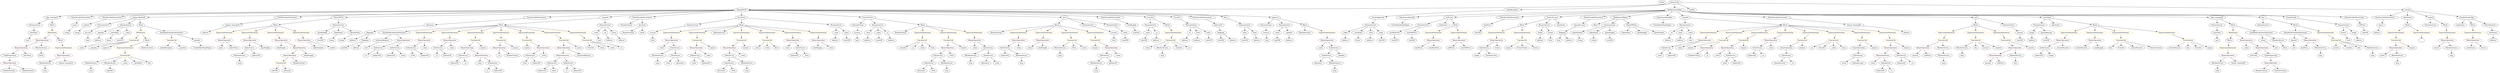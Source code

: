 strict digraph {
	graph [bb="0,0,19755,684"];
	node [label="\N"];
	Enter	[height=0.5,
		pos="13116,666",
		width=0.83628];
	FunctionCall_Unnamed_28	[color=orange,
		height=0.5,
		label=FunctionCall,
		pos="15842,306",
		width=1.6125];
	BinaryOperation_Unnamed_49	[color=brown,
		height=0.5,
		label=BinaryOperation,
		pos="15919,234",
		width=1.9867];
	FunctionCall_Unnamed_28 -> BinaryOperation_Unnamed_49	[pos="e,15900,251.63 15859,288.76 15869,279.97 15881,268.93 15892,259.14"];
	Identifier_require_13	[color=black,
		height=0.5,
		label=require,
		pos="16045,234",
		width=1.0026];
	FunctionCall_Unnamed_28 -> Identifier_require_13	[pos="e,16016,245.77 15881,292.34 15913,281.85 15959,266.38 16000,252 16002,251.26 16004,250.5 16006,249.72"];
	TupleExpression_Unnamed	[color=black,
		height=0.5,
		label=TupleExpression,
		pos="73.519,162",
		width=2.0422];
	BinaryOperation_Unnamed_31	[color=brown,
		height=0.5,
		label=BinaryOperation,
		pos="73.519,90",
		width=1.9867];
	TupleExpression_Unnamed -> BinaryOperation_Unnamed_31	[pos="e,73.519,108.1 73.519,143.7 73.519,136.41 73.519,127.73 73.519,119.54"];
	ExpressionStatement_Unnamed_20	[color=orange,
		height=0.5,
		label=ExpressionStatement,
		pos="977.52,234",
		width=2.458];
	FunctionCall_Unnamed_12	[color=orange,
		height=0.5,
		label=FunctionCall,
		pos="977.52,162",
		width=1.6125];
	ExpressionStatement_Unnamed_20 -> FunctionCall_Unnamed_12	[pos="e,977.52,180.1 977.52,215.7 977.52,208.41 977.52,199.73 977.52,191.54"];
	Identifier_this_4	[color=black,
		height=0.5,
		label=this,
		pos="15970,90",
		width=0.75];
	NumberLiteral_Unnamed	[color=black,
		height=0.5,
		label=NumberLiteral,
		pos="4973.5,378",
		width=1.765];
	Identifier_startTime_1	[color=black,
		height=0.5,
		label=startTime,
		pos="17783,162",
		width=1.266];
	Identifier_amount	[color=black,
		height=0.5,
		label=amount,
		pos="18502,234",
		width=1.0581];
	VariableDeclarationStatement_Unnamed	[color=black,
		height=0.5,
		label=VariableDeclarationStatement,
		pos="3162.5,378",
		width=3.3174];
	VariableDeclaration_previousBalances	[color=black,
		height=0.5,
		label=previousBalances,
		pos="3062.5,306",
		width=2.0976];
	VariableDeclarationStatement_Unnamed -> VariableDeclaration_previousBalances	[pos="e,3086.2,323.55 3138.3,360.05 3125.4,351.05 3109.4,339.84 3095.5,330.05"];
	BinaryOperation_Unnamed_13	[color=brown,
		height=0.5,
		label=BinaryOperation,
		pos="3227.5,306",
		width=1.9867];
	VariableDeclarationStatement_Unnamed -> BinaryOperation_Unnamed_13	[pos="e,3212.1,323.62 3178.6,359.7 3186.3,351.35 3195.8,341.18 3204.3,332.02"];
	ParameterList_Unnamed_11	[color=black,
		height=0.5,
		label=ParameterList,
		pos="9986.5,450",
		width=1.7095];
	Parameter_success_1	[color=black,
		height=0.5,
		label=success,
		pos="9986.5,378",
		width=1.1135];
	ParameterList_Unnamed_11 -> Parameter_success_1	[pos="e,9986.5,396.1 9986.5,431.7 9986.5,424.41 9986.5,415.73 9986.5,407.54"];
	Identifier_amount_1	[color=black,
		height=0.5,
		label=amount,
		pos="15749,90",
		width=1.0581];
	FunctionCall_Unnamed_16	[color=orange,
		height=0.5,
		label=FunctionCall,
		pos="5854.5,306",
		width=1.6125];
	BinaryOperation_Unnamed_25	[color=brown,
		height=0.5,
		label=BinaryOperation,
		pos="5737.5,234",
		width=1.9867];
	FunctionCall_Unnamed_16 -> BinaryOperation_Unnamed_25	[pos="e,5764.2,250.98 5828.6,289.46 5812.4,279.81 5791.4,267.27 5773.7,256.65"];
	Identifier_require_7	[color=black,
		height=0.5,
		label=require,
		pos="5863.5,234",
		width=1.0026];
	FunctionCall_Unnamed_16 -> Identifier_require_7	[pos="e,5861.3,252.1 5856.7,287.7 5857.7,280.32 5858.8,271.52 5859.9,263.25"];
	ParameterList_Unnamed	[color=black,
		height=0.5,
		label=ParameterList,
		pos="19219,450",
		width=1.7095];
	ParameterList_Unnamed_13	[color=black,
		height=0.5,
		label=ParameterList,
		pos="804.52,450",
		width=1.7095];
	Parameter_success_2	[color=black,
		height=0.5,
		label=success,
		pos="670.52,378",
		width=1.1135];
	ParameterList_Unnamed_13 -> Parameter_success_2	[pos="e,695.92,392.27 775.44,433.81 755.07,423.17 727.72,408.88 706.05,397.56"];
	IfStatement_Unnamed	[color=orange,
		height=0.5,
		label=IfStatement,
		pos="1126.5,378",
		width=1.4739];
	FunctionCall_Unnamed_11	[color=orange,
		height=0.5,
		label=FunctionCall,
		pos="1039.5,306",
		width=1.6125];
	IfStatement_Unnamed -> FunctionCall_Unnamed_11	[pos="e,1059.8,323.31 1106.8,361.12 1095.5,352.03 1081.1,340.46 1068.5,330.35"];
	Block_Unnamed_9	[color=black,
		height=0.5,
		label=Block,
		pos="1148.5,306",
		width=0.90558];
	IfStatement_Unnamed -> Block_Unnamed_9	[pos="e,1143.1,324.1 1132,359.7 1134.3,352.24 1137.1,343.32 1139.7,334.97"];
	VariableDeclaration_to	[color=black,
		height=0.5,
		label=to,
		pos="9379.5,378",
		width=0.75];
	ElementaryTypeName_address_8	[color=black,
		height=0.5,
		label=address,
		pos="9343.5,306",
		width=1.0996];
	VariableDeclaration_to -> ElementaryTypeName_address_8	[pos="e,9352.1,323.63 9371.2,360.76 9367,352.75 9362,342.88 9357.3,333.79"];
	Identifier_balanceOf_13	[color=black,
		height=0.5,
		label=balanceOf,
		pos="6270.5,162",
		width=1.3491];
	Identifier__from_14	[color=black,
		height=0.5,
		label=_from,
		pos="14535,90",
		width=0.93331];
	ExpressionStatement_Unnamed_46	[color=orange,
		height=0.5,
		label=ExpressionStatement,
		pos="17619,234",
		width=2.458];
	BinaryOperation_Unnamed_45	[color=brown,
		height=0.5,
		label=BinaryOperation,
		pos="17619,162",
		width=1.9867];
	ExpressionStatement_Unnamed_46 -> BinaryOperation_Unnamed_45	[pos="e,17619,180.1 17619,215.7 17619,208.41 17619,199.73 17619,191.54"];
	Block_Unnamed_17	[color=black,
		height=0.5,
		label=Block,
		pos="12003,450",
		width=0.90558];
	ExpressionStatement_Unnamed_44	[color=orange,
		height=0.5,
		label=ExpressionStatement,
		pos="11808,378",
		width=2.458];
	Block_Unnamed_17 -> ExpressionStatement_Unnamed_44	[pos="e,11850,394.24 11976,439.41 11946,428.81 11898,411.47 11861,398.08"];
	ExpressionStatement_Unnamed_45	[color=orange,
		height=0.5,
		label=ExpressionStatement,
		pos="12003,378",
		width=2.458];
	Block_Unnamed_17 -> ExpressionStatement_Unnamed_45	[pos="e,12003,396.1 12003,431.7 12003,424.41 12003,415.73 12003,407.54"];
	MemberAccess_Unnamed_21	[color=black,
		height=0.5,
		label=MemberAccess,
		pos="15489,234",
		width=1.9174];
	Identifier_msg_17	[color=black,
		height=0.5,
		label=msg,
		pos="15489,162",
		width=0.75];
	MemberAccess_Unnamed_21 -> Identifier_msg_17	[pos="e,15489,180.1 15489,215.7 15489,208.41 15489,199.73 15489,191.54"];
	Identifier__value_10	[color=black,
		height=0.5,
		label=_value,
		pos="627.52,234",
		width=0.96103];
	MemberAccess_Unnamed_11	[color=black,
		height=0.5,
		label=MemberAccess,
		pos="8362.5,234",
		width=1.9174];
	Identifier_msg_10	[color=black,
		height=0.5,
		label=msg,
		pos="8362.5,162",
		width=0.75];
	MemberAccess_Unnamed_11 -> Identifier_msg_10	[pos="e,8362.5,180.1 8362.5,215.7 8362.5,208.41 8362.5,199.73 8362.5,191.54"];
	Parameter_success	[color=black,
		height=0.5,
		label=success,
		pos="6758.5,378",
		width=1.1135];
	ElementaryTypeName_bool	[color=black,
		height=0.5,
		label=bool,
		pos="6757.5,306",
		width=0.76697];
	Parameter_success -> ElementaryTypeName_bool	[pos="e,6757.8,324.1 6758.3,359.7 6758.2,352.41 6758,343.73 6757.9,335.54"];
	MemberAccess_Unnamed_15	[color=black,
		height=0.5,
		label=MemberAccess,
		pos="348.52,90",
		width=1.9174];
	Identifier_msg_13	[color=black,
		height=0.5,
		label=msg,
		pos="348.52,18",
		width=0.75];
	MemberAccess_Unnamed_15 -> Identifier_msg_13	[pos="e,348.52,36.104 348.52,71.697 348.52,64.407 348.52,55.726 348.52,47.536"];
	FunctionDefinition_play_tmstmp18	[color=black,
		height=0.5,
		label=play_tmstmp18,
		pos="387.52,522",
		width=1.8897];
	ParameterList_Unnamed_18	[color=black,
		height=0.5,
		label=ParameterList,
		pos="251.52,450",
		width=1.7095];
	FunctionDefinition_play_tmstmp18 -> ParameterList_Unnamed_18	[pos="e,281.15,466.25 357.34,505.46 337.83,495.43 312.25,482.26 291.12,471.38"];
	Block_Unnamed_12	[color=black,
		height=0.5,
		label=Block,
		pos="387.52,450",
		width=0.90558];
	FunctionDefinition_play_tmstmp18 -> Block_Unnamed_12	[pos="e,387.52,468.1 387.52,503.7 387.52,496.41 387.52,487.73 387.52,479.54"];
	Identifier_newOwner	[color=black,
		height=0.5,
		label=newOwner,
		pos="19533,234",
		width=1.4046];
	ParameterList_Unnamed_3	[color=black,
		height=0.5,
		label=ParameterList,
		pos="9390.5,450",
		width=1.7095];
	ParameterList_Unnamed_3 -> VariableDeclaration_to	[pos="e,9382.2,396.1 9387.8,431.7 9386.6,424.32 9385.3,415.52 9384,407.25"];
	VariableDeclaration_from	[color=black,
		height=0.5,
		label=from,
		pos="9453.5,378",
		width=0.7947];
	ParameterList_Unnamed_3 -> VariableDeclaration_from	[pos="e,9440,394.04 9405.4,432.41 9413.5,423.5 9423.5,412.35 9432.3,402.56"];
	VariableDeclaration_value	[color=black,
		height=0.5,
		label=value,
		pos="9533.5,378",
		width=0.82242];
	ParameterList_Unnamed_3 -> VariableDeclaration_value	[pos="e,9510.9,390.09 9421.2,433.98 9444.6,422.51 9476.9,406.72 9500.8,395"];
	Parameter__from_3	[color=black,
		height=0.5,
		label=_from,
		pos="6579.5,378",
		width=0.93331];
	ElementaryTypeName_address_17	[color=black,
		height=0.5,
		label=address,
		pos="6579.5,306",
		width=1.0996];
	Parameter__from_3 -> ElementaryTypeName_address_17	[pos="e,6579.5,324.1 6579.5,359.7 6579.5,352.41 6579.5,343.73 6579.5,335.54"];
	VariableDeclaration_totalSupply	[color=black,
		height=0.5,
		label=totalSupply,
		pos="8922.5,450",
		width=1.4739];
	ElementaryTypeName_uint256_1	[color=black,
		height=0.5,
		label=uint256,
		pos="8943.5,378",
		width=1.0442];
	VariableDeclaration_totalSupply -> ElementaryTypeName_uint256_1	[pos="e,8938.4,396.1 8927.7,431.7 8929.9,424.24 8932.6,415.32 8935.1,406.97"];
	Identifier__value_1	[color=black,
		height=0.5,
		label=_value,
		pos="3851.5,90",
		width=0.96103];
	ElementaryTypeName_string	[color=black,
		height=0.5,
		label=string,
		pos="501.52,378",
		width=0.864];
	Parameter_startTime	[color=black,
		height=0.5,
		label=startTime,
		pos="243.52,378",
		width=1.266];
	ElementaryTypeName_uint_2	[color=black,
		height=0.5,
		label=uint,
		pos="201.52,306",
		width=0.75];
	Parameter_startTime -> ElementaryTypeName_uint_2	[pos="e,211.02,322.83 233.35,360.05 228.41,351.82 222.37,341.76 216.89,332.61"];
	ExpressionStatement_Unnamed_1	[color=orange,
		height=0.5,
		label=ExpressionStatement,
		pos="18963,378",
		width=2.458];
	FunctionCall_Unnamed	[color=orange,
		height=0.5,
		label=FunctionCall,
		pos="18964,306",
		width=1.6125];
	ExpressionStatement_Unnamed_1 -> FunctionCall_Unnamed	[pos="e,18963,324.1 18963,359.7 18963,352.41 18963,343.73 18963,335.54"];
	ElementaryTypeName_uint256_6	[color=black,
		height=0.5,
		label=uint256,
		pos="2568.5,306",
		width=1.0442];
	Identifier__value_5	[color=black,
		height=0.5,
		label=_value,
		pos="9040.5,234",
		width=0.96103];
	Identifier_msg_18	[color=black,
		height=0.5,
		label=msg,
		pos="15352,90",
		width=0.75];
	ExpressionStatement_Unnamed_11	[color=orange,
		height=0.5,
		label=ExpressionStatement,
		pos="3388.5,378",
		width=2.458];
	BinaryOperation_Unnamed_14	[color=brown,
		height=0.5,
		label=BinaryOperation,
		pos="3388.5,306",
		width=1.9867];
	ExpressionStatement_Unnamed_11 -> BinaryOperation_Unnamed_14	[pos="e,3388.5,324.1 3388.5,359.7 3388.5,352.41 3388.5,343.73 3388.5,335.54"];
	IndexAccess_Unnamed_19	[color=black,
		height=0.5,
		label=IndexAccess,
		pos="5729.5,162",
		width=1.6402];
	IndexAccess_Unnamed_20	[color=black,
		height=0.5,
		label=IndexAccess,
		pos="5717.5,90",
		width=1.6402];
	IndexAccess_Unnamed_19 -> IndexAccess_Unnamed_20	[pos="e,5720.5,108.1 5726.6,143.7 5725.3,136.32 5723.8,127.52 5722.4,119.25"];
	MemberAccess_Unnamed_12	[color=black,
		height=0.5,
		label=MemberAccess,
		pos="5863.5,90",
		width=1.9174];
	IndexAccess_Unnamed_19 -> MemberAccess_Unnamed_12	[pos="e,5833.9,106.48 5758.3,145.98 5777.4,135.97 5802.9,122.68 5823.9,111.67"];
	ExpressionStatement_Unnamed_48	[color=orange,
		height=0.5,
		label=ExpressionStatement,
		pos="11325,378",
		width=2.458];
	BinaryOperation_Unnamed_47	[color=brown,
		height=0.5,
		label=BinaryOperation,
		pos="11325,306",
		width=1.9867];
	ExpressionStatement_Unnamed_48 -> BinaryOperation_Unnamed_47	[pos="e,11325,324.1 11325,359.7 11325,352.41 11325,343.73 11325,335.54"];
	Block_Unnamed_10	[color=black,
		height=0.5,
		label=Block,
		pos="8265.5,450",
		width=0.90558];
	BooleanLiteral_Unnamed_3	[color=black,
		height=0.5,
		label=BooleanLiteral,
		pos="7857.5,378",
		width=1.7788];
	Block_Unnamed_10 -> BooleanLiteral_Unnamed_3	[pos="e,7905.2,390.46 8234.1,444.74 8174.7,436.55 8042.2,417.47 7931.5,396 7926.6,395.04 7921.5,393.99 7916.4,392.9"];
	ExpressionStatement_Unnamed_22	[color=orange,
		height=0.5,
		label=ExpressionStatement,
		pos="8028.5,378",
		width=2.458];
	Block_Unnamed_10 -> ExpressionStatement_Unnamed_22	[pos="e,8077.2,393.36 8237.4,440.7 8200.8,429.88 8135.8,410.68 8088,396.56"];
	ExpressionStatement_Unnamed_23	[color=orange,
		height=0.5,
		label=ExpressionStatement,
		pos="8223.5,378",
		width=2.458];
	Block_Unnamed_10 -> ExpressionStatement_Unnamed_23	[pos="e,8233.7,395.96 8255.6,432.41 8250.8,424.42 8244.9,414.64 8239.5,405.64"];
	ExpressionStatement_Unnamed_24	[color=orange,
		height=0.5,
		label=ExpressionStatement,
		pos="8418.5,378",
		width=2.458];
	Block_Unnamed_10 -> ExpressionStatement_Unnamed_24	[pos="e,8383.7,394.91 8290.1,437.75 8312.5,427.52 8346.1,412.15 8373.3,399.7"];
	ExpressionStatement_Unnamed_21	[color=orange,
		height=0.5,
		label=ExpressionStatement,
		pos="8613.5,378",
		width=2.458];
	Block_Unnamed_10 -> ExpressionStatement_Unnamed_21	[pos="e,8548.1,390.46 8293.8,440.71 8304.3,437.76 8316.4,434.54 8327.5,432 8366.4,423.08 8466.3,404.97 8537,392.42"];
	ElementaryTypeName_address_13	[color=black,
		height=0.5,
		label=address,
		pos="6842.5,306",
		width=1.0996];
	BinaryOperation_Unnamed_30	[color=brown,
		height=0.5,
		label=BinaryOperation,
		pos="151.52,234",
		width=1.9867];
	BinaryOperation_Unnamed_30 -> TupleExpression_Unnamed	[pos="e,92.141,179.71 133.03,216.41 123.29,207.67 111.17,196.79 100.41,187.13"];
	Identifier_startTime	[color=black,
		height=0.5,
		label=startTime,
		pos="210.52,162",
		width=1.266];
	BinaryOperation_Unnamed_30 -> Identifier_startTime	[pos="e,196.77,179.31 165.8,216.05 172.93,207.59 181.7,197.19 189.58,187.84"];
	ElementaryTypeName_address	[color=black,
		height=0.5,
		label=address,
		pos="18817,378",
		width=1.0996];
	MemberAccess_Unnamed_17	[color=black,
		height=0.5,
		label=MemberAccess,
		pos="17522,90",
		width=1.9174];
	Identifier_msg_14	[color=black,
		height=0.5,
		label=msg,
		pos="17522,18",
		width=0.75];
	MemberAccess_Unnamed_17 -> Identifier_msg_14	[pos="e,17522,36.104 17522,71.697 17522,64.407 17522,55.726 17522,47.536"];
	FunctionCall_Unnamed_27	[color=orange,
		height=0.5,
		label=FunctionCall,
		pos="18502,306",
		width=1.6125];
	FunctionCall_Unnamed_27 -> Identifier_amount	[pos="e,18502,252.1 18502,287.7 18502,280.41 18502,271.73 18502,263.54"];
	Identifier__transfer_2	[color=black,
		height=0.5,
		label=_transfer,
		pos="18602,234",
		width=1.2105];
	FunctionCall_Unnamed_27 -> Identifier__transfer_2	[pos="e,18580,250.1 18524,289.12 18538,279.52 18556,267.16 18571,256.67"];
	Identifier_this_3	[color=black,
		height=0.5,
		label=this,
		pos="18691,234",
		width=0.75];
	FunctionCall_Unnamed_27 -> Identifier_this_3	[pos="e,18669,245.45 18541,292.54 18572,282.46 18617,267.45 18655,252 18656,251.38 18658,250.73 18659,250.06"];
	MemberAccess_Unnamed_19	[color=black,
		height=0.5,
		label=MemberAccess,
		pos="18805,234",
		width=1.9174];
	FunctionCall_Unnamed_27 -> MemberAccess_Unnamed_19	[pos="e,18753,246.4 18545,293.76 18553,291.8 18561,289.81 18569,288 18601,280.26 18684,261.78 18742,248.83"];
	Identifier__to	[color=black,
		height=0.5,
		label=_to,
		pos="3987.5,162",
		width=0.75];
	ElementaryTypeName_bool_5	[color=black,
		height=0.5,
		label=bool,
		pos="12296,306",
		width=0.76697];
	VariableDeclaration_allowance	[color=black,
		height=0.5,
		label=allowance,
		pos="3367.5,450",
		width=1.3076];
	Mapping_Unnamed_1	[color=black,
		height=0.5,
		label=Mapping,
		pos="2952.5,378",
		width=1.2105];
	VariableDeclaration_allowance -> Mapping_Unnamed_1	[pos="e,2990.4,387.24 3324,442.74 3260.3,433.42 3138,414.96 3034.5,396 3023.8,394.04 3012.3,391.77 3001.5,389.54"];
	ParameterList_Unnamed_4	[color=black,
		height=0.5,
		label=ParameterList,
		pos="9818.5,450",
		width=1.7095];
	VariableDeclaration_value_1	[color=black,
		height=0.5,
		label=value,
		pos="9818.5,378",
		width=0.82242];
	ParameterList_Unnamed_4 -> VariableDeclaration_value_1	[pos="e,9818.5,396.1 9818.5,431.7 9818.5,424.41 9818.5,415.73 9818.5,407.54"];
	VariableDeclaration_from_1	[color=black,
		height=0.5,
		label=from,
		pos="9897.5,378",
		width=0.7947];
	ParameterList_Unnamed_4 -> VariableDeclaration_from_1	[pos="e,9881.3,393.34 9837.2,432.41 9847.9,422.94 9861.5,410.95 9873,400.74"];
	Identifier__to_14	[color=black,
		height=0.5,
		label=_to,
		pos="14282,234",
		width=0.75];
	Identifier_balanceOf_19	[color=black,
		height=0.5,
		label=balanceOf,
		pos="16132,162",
		width=1.3491];
	BinaryOperation_Unnamed_45 -> MemberAccess_Unnamed_17	[pos="e,17544,107.39 17596,144.76 17583,135.64 17567,124.1 17553,114.06"];
	Identifier_winner_tmstmp39	[color=black,
		height=0.5,
		label=winner_tmstmp39,
		pos="17686,90",
		width=2.1392];
	BinaryOperation_Unnamed_45 -> Identifier_winner_tmstmp39	[pos="e,17669,107.79 17635,144.05 17643,135.63 17653,125.28 17662,115.97"];
	VariableDeclaration_winner_tmstmp18	[color=black,
		height=0.5,
		label=winner_tmstmp18,
		pos="1882.5,450",
		width=2.1392];
	ElementaryTypeName_address_18	[color=black,
		height=0.5,
		label=address,
		pos="1678.5,378",
		width=1.0996];
	VariableDeclaration_winner_tmstmp18 -> ElementaryTypeName_address_18	[pos="e,1709.4,389.72 1840.1,434.54 1808.9,423.92 1765.6,409.11 1727.5,396 1725.1,395.18 1722.7,394.33 1720.2,393.48"];
	ExpressionStatement_Unnamed_37	[color=orange,
		height=0.5,
		label=ExpressionStatement,
		pos="13496,378",
		width=2.458];
	BinaryOperation_Unnamed_37	[color=brown,
		height=0.5,
		label=BinaryOperation,
		pos="13462,306",
		width=1.9867];
	ExpressionStatement_Unnamed_37 -> BinaryOperation_Unnamed_37	[pos="e,13470,324.1 13487,359.7 13483,352.07 13479,342.92 13475,334.4"];
	Identifier_totalSupply	[color=black,
		height=0.5,
		label=totalSupply,
		pos="2217.5,234",
		width=1.4739];
	StateVariableDeclaration_Unnamed_1	[color=black,
		height=0.5,
		label=StateVariableDeclaration,
		pos="630.52,522",
		width=2.8184];
	VariableDeclaration_name	[color=black,
		height=0.5,
		label=name,
		pos="519.52,450",
		width=0.83628];
	StateVariableDeclaration_Unnamed_1 -> VariableDeclaration_name	[pos="e,539.63,463.69 603.93,504.23 587.42,493.82 566.17,480.42 549.12,469.67"];
	FunctionCall_Unnamed_4	[color=orange,
		height=0.5,
		label=FunctionCall,
		pos="3778.5,306",
		width=1.6125];
	BinaryOperation_Unnamed_11	[color=brown,
		height=0.5,
		label=BinaryOperation,
		pos="3736.5,234",
		width=1.9867];
	FunctionCall_Unnamed_4 -> BinaryOperation_Unnamed_11	[pos="e,3746.9,252.28 3768.4,288.05 3763.7,280.26 3758,270.82 3752.8,262.08"];
	Identifier_require_3	[color=black,
		height=0.5,
		label=require,
		pos="3862.5,234",
		width=1.0026];
	FunctionCall_Unnamed_4 -> Identifier_require_3	[pos="e,3844.6,249.95 3798,288.76 3809.3,279.34 3823.7,267.34 3836,257.06"];
	ElementaryTypeName_uint_1	[color=black,
		height=0.5,
		label=uint,
		pos="2900.5,234",
		width=0.75];
	Parameter__to_3	[color=black,
		height=0.5,
		label=_to,
		pos="13190,378",
		width=0.75];
	ElementaryTypeName_address_22	[color=black,
		height=0.5,
		label=address,
		pos="13163,306",
		width=1.0996];
	Parameter__to_3 -> ElementaryTypeName_address_22	[pos="e,13169,323.79 13183,360.05 13180,352.32 13176,342.96 13173,334.27"];
	ParameterList_Unnamed_18 -> Parameter_startTime	[pos="e,245.47,396.1 249.54,431.7 248.71,424.41 247.72,415.73 246.78,407.54"];
	Identifier_buyPrice_1	[color=black,
		height=0.5,
		label=buyPrice,
		pos="18246,234",
		width=1.2105];
	Identifier__to_3	[color=black,
		height=0.5,
		label=_to,
		pos="2896.5,162",
		width=0.75];
	VariableDeclaration_owner	[color=black,
		height=0.5,
		label=owner,
		pos="18850,450",
		width=0.93331];
	VariableDeclaration_owner -> ElementaryTypeName_address	[pos="e,18824,395.79 18842,432.05 18838,424.23 18833,414.75 18829,405.98"];
	Identifier_require_2	[color=black,
		height=0.5,
		label=require,
		pos="4204.5,234",
		width=1.0026];
	IndexAccess_Unnamed_3	[color=black,
		height=0.5,
		label=IndexAccess,
		pos="3720.5,162",
		width=1.6402];
	BinaryOperation_Unnamed_11 -> IndexAccess_Unnamed_3	[pos="e,3724.4,180.1 3732.6,215.7 3730.9,208.32 3728.9,199.52 3727,191.25"];
	BinaryOperation_Unnamed_12	[color=brown,
		height=0.5,
		label=BinaryOperation,
		pos="3869.5,162",
		width=1.9867];
	BinaryOperation_Unnamed_11 -> BinaryOperation_Unnamed_12	[pos="e,3839.8,178.66 3766.4,217.29 3785.1,207.43 3809.5,194.59 3829.8,183.88"];
	IndexAccess_Unnamed_18	[color=black,
		height=0.5,
		label=IndexAccess,
		pos="5476.5,162",
		width=1.6402];
	Identifier__from_8	[color=black,
		height=0.5,
		label=_from,
		pos="5475.5,90",
		width=0.93331];
	IndexAccess_Unnamed_18 -> Identifier__from_8	[pos="e,5475.8,108.1 5476.3,143.7 5476.2,136.41 5476,127.73 5475.9,119.54"];
	Identifier_balanceOf_12	[color=black,
		height=0.5,
		label=balanceOf,
		pos="5575.5,90",
		width=1.3491];
	IndexAccess_Unnamed_18 -> Identifier_balanceOf_12	[pos="e,5553.8,106.34 5499,145.12 5512.5,135.59 5529.8,123.33 5544.6,112.89"];
	VariableDeclaration_sellPrice	[color=black,
		height=0.5,
		label=sellPrice,
		pos="18697,450",
		width=1.1551];
	ElementaryTypeName_uint256_14	[color=black,
		height=0.5,
		label=uint256,
		pos="18721,378",
		width=1.0442];
	VariableDeclaration_sellPrice -> ElementaryTypeName_uint256_14	[pos="e,18715,396.1 18702,431.7 18705,424.24 18708,415.32 18711,406.97"];
	Identifier_require_8	[color=black,
		height=0.5,
		label=require,
		pos="13316,234",
		width=1.0026];
	BinaryOperation_Unnamed_39	[color=brown,
		height=0.5,
		label=BinaryOperation,
		pos="16301,306",
		width=1.9867];
	IndexAccess_Unnamed_31	[color=black,
		height=0.5,
		label=IndexAccess,
		pos="16158,234",
		width=1.6402];
	BinaryOperation_Unnamed_39 -> IndexAccess_Unnamed_31	[pos="e,16188,249.77 16269,289.46 16248,279.24 16220,265.77 16198,254.78"];
	Identifier_mintedAmount	[color=black,
		height=0.5,
		label=mintedAmount,
		pos="16301,234",
		width=1.8204];
	BinaryOperation_Unnamed_39 -> Identifier_mintedAmount	[pos="e,16301,252.1 16301,287.7 16301,280.41 16301,271.73 16301,263.54"];
	BinaryOperation_Unnamed_9	[color=brown,
		height=0.5,
		label=BinaryOperation,
		pos="3988.5,234",
		width=1.9867];
	BinaryOperation_Unnamed_9 -> Identifier__to	[pos="e,3987.8,180.1 3988.3,215.7 3988.2,208.41 3988,199.73 3987.9,191.54"];
	NumberLiteral_Unnamed_3	[color=black,
		height=0.5,
		label=NumberLiteral,
		pos="4096.5,162",
		width=1.765];
	BinaryOperation_Unnamed_9 -> NumberLiteral_Unnamed_3	[pos="e,4072,178.91 4013.6,216.76 4028.1,207.33 4046.7,195.32 4062.5,185.04"];
	BinaryOperation_Unnamed_36	[color=brown,
		height=0.5,
		label=BinaryOperation,
		pos="14861,162",
		width=1.9867];
	Identifier__value_23	[color=black,
		height=0.5,
		label=_value,
		pos="14772,90",
		width=0.96103];
	BinaryOperation_Unnamed_36 -> Identifier__value_23	[pos="e,14790,105.57 14839,144.41 14827,134.91 14812,122.88 14799,112.65"];
	IndexAccess_Unnamed_25	[color=black,
		height=0.5,
		label=IndexAccess,
		pos="14884,90",
		width=1.6402];
	BinaryOperation_Unnamed_36 -> IndexAccess_Unnamed_25	[pos="e,14878,108.1 14866,143.7 14869,136.24 14872,127.32 14874,118.97"];
	StateVariableDeclaration_Unnamed	[color=black,
		height=0.5,
		label=StateVariableDeclaration,
		pos="18854,522",
		width=2.8184];
	StateVariableDeclaration_Unnamed -> VariableDeclaration_owner	[pos="e,18850,468.1 18853,503.7 18852,496.41 18852,487.73 18851,479.54"];
	IndexAccess_Unnamed_6	[color=black,
		height=0.5,
		label=IndexAccess,
		pos="3276.5,234",
		width=1.6402];
	BinaryOperation_Unnamed_14 -> IndexAccess_Unnamed_6	[pos="e,3301.6,250.67 3362.5,288.76 3347.2,279.18 3327.6,266.92 3311,256.53"];
	Identifier__value_2	[color=black,
		height=0.5,
		label=_value,
		pos="3388.5,234",
		width=0.96103];
	BinaryOperation_Unnamed_14 -> Identifier__value_2	[pos="e,3388.5,252.1 3388.5,287.7 3388.5,280.41 3388.5,271.73 3388.5,263.54"];
	BinaryOperation_Unnamed_6	[color=brown,
		height=0.5,
		label=BinaryOperation,
		pos="2019.5,306",
		width=1.9867];
	IndexAccess_Unnamed	[color=black,
		height=0.5,
		label=IndexAccess,
		pos="1963.5,234",
		width=1.6402];
	BinaryOperation_Unnamed_6 -> IndexAccess_Unnamed	[pos="e,1976.9,251.79 2006,288.05 1999.4,279.8 1991.3,269.7 1983.9,260.54"];
	Identifier_totalSupply_1	[color=black,
		height=0.5,
		label=totalSupply,
		pos="2093.5,234",
		width=1.4739];
	BinaryOperation_Unnamed_6 -> Identifier_totalSupply_1	[pos="e,2076.1,251.47 2037.1,288.41 2046.3,279.69 2057.7,268.85 2067.9,259.21"];
	Identifier_balanceOf_4	[color=black,
		height=0.5,
		label=balanceOf,
		pos="3105.5,162",
		width=1.3491];
	ExpressionStatement_Unnamed_12	[color=orange,
		height=0.5,
		label=ExpressionStatement,
		pos="3583.5,378",
		width=2.458];
	BinaryOperation_Unnamed_15	[color=brown,
		height=0.5,
		label=BinaryOperation,
		pos="3583.5,306",
		width=1.9867];
	ExpressionStatement_Unnamed_12 -> BinaryOperation_Unnamed_15	[pos="e,3583.5,324.1 3583.5,359.7 3583.5,352.41 3583.5,343.73 3583.5,335.54"];
	ElementaryTypeName_address_1	[color=black,
		height=0.5,
		label=address,
		pos="19705,306",
		width=1.0996];
	FunctionCall_Unnamed_1	[color=orange,
		height=0.5,
		label=FunctionCall,
		pos="2217.5,90",
		width=1.6125];
	ElementaryTypeName_uint256_7	[color=black,
		height=0.5,
		label=uint256,
		pos="2167.5,18",
		width=1.0442];
	FunctionCall_Unnamed_1 -> ElementaryTypeName_uint256_7	[pos="e,2179.2,35.307 2205.4,72.055 2199.5,63.767 2192.2,53.618 2185.7,44.424"];
	Identifier_decimals	[color=black,
		height=0.5,
		label=decimals,
		pos="2266.5,18",
		width=1.1967];
	FunctionCall_Unnamed_1 -> Identifier_decimals	[pos="e,2254.8,35.789 2229.4,72.055 2235,63.973 2241.9,54.121 2248.2,45.112"];
	Identifier_require_1	[color=black,
		height=0.5,
		label=require,
		pos="4114.5,234",
		width=1.0026];
	BinaryOperation_Unnamed_2	[color=brown,
		height=0.5,
		label=BinaryOperation,
		pos="19548,306",
		width=1.9867];
	BinaryOperation_Unnamed_2 -> Identifier_newOwner	[pos="e,19536,252.1 19544,287.7 19542,280.32 19540,271.52 19539,263.25"];
	Identifier_owner_2	[color=black,
		height=0.5,
		label=owner,
		pos="19635,234",
		width=0.93331];
	BinaryOperation_Unnamed_2 -> Identifier_owner_2	[pos="e,19616,249.57 19568,288.41 19580,278.91 19595,266.88 19608,256.65"];
	ElementaryTypeName_string_2	[color=black,
		height=0.5,
		label=string,
		pos="2655.5,306",
		width=0.864];
	ElementaryTypeName_bool_1	[color=black,
		height=0.5,
		label=bool,
		pos="9998.5,306",
		width=0.76697];
	ElementaryTypeName_address_12	[color=black,
		height=0.5,
		label=address,
		pos="9111.5,306",
		width=1.0996];
	FunctionCall_Unnamed_29	[color=orange,
		height=0.5,
		label=FunctionCall,
		pos="15604,306",
		width=1.6125];
	FunctionCall_Unnamed_29 -> MemberAccess_Unnamed_21	[pos="e,15515,250.98 15578,289.46 15562,279.9 15542,267.5 15525,256.94"];
	Identifier_this_5	[color=black,
		height=0.5,
		label=this,
		pos="15603,234",
		width=0.75];
	FunctionCall_Unnamed_29 -> Identifier_this_5	[pos="e,15603,252.1 15603,287.7 15603,280.41 15603,271.73 15603,263.54"];
	Identifier_amount_2	[color=black,
		height=0.5,
		label=amount,
		pos="15686,234",
		width=1.0581];
	FunctionCall_Unnamed_29 -> Identifier_amount_2	[pos="e,15668,250.19 15623,288.76 15633,279.5 15647,267.73 15659,257.58"];
	Identifier__transfer_3	[color=black,
		height=0.5,
		label=_transfer,
		pos="15786,234",
		width=1.2105];
	FunctionCall_Unnamed_29 -> Identifier__transfer_3	[pos="e,15754,246.99 15639,291.34 15669,279.81 15712,263.28 15744,251.1"];
	Identifier_frozenAccount	[color=black,
		height=0.5,
		label=frozenAccount,
		pos="14653,90",
		width=1.8343];
	Identifier__from_2	[color=black,
		height=0.5,
		label=_from,
		pos="3290.5,162",
		width=0.93331];
	IndexAccess_Unnamed_6 -> Identifier__from_2	[pos="e,3287.1,180.1 3280,215.7 3281.5,208.32 3283.2,199.52 3284.9,191.25"];
	Identifier_balanceOf_6	[color=black,
		height=0.5,
		label=balanceOf,
		pos="3390.5,162",
		width=1.3491];
	IndexAccess_Unnamed_6 -> Identifier_balanceOf_6	[pos="e,3366.1,178.01 3301.8,217.46 3318,207.54 3339.1,194.56 3356.7,183.75"];
	Identifier__value_14	[color=black,
		height=0.5,
		label=_value,
		pos="8116.5,234",
		width=0.96103];
	Identifier_this_1	[color=black,
		height=0.5,
		label=this,
		pos="16685,234",
		width=0.75];
	ParameterList_Unnamed_7	[color=black,
		height=0.5,
		label=ParameterList,
		pos="9073.5,450",
		width=1.7095];
	Parameter__value_2	[color=black,
		height=0.5,
		label=_value,
		pos="9033.5,378",
		width=0.96103];
	ParameterList_Unnamed_7 -> Parameter__value_2	[pos="e,9043.1,395.79 9063.8,432.05 9059.3,424.14 9053.8,414.54 9048.8,405.69"];
	Parameter__to_1	[color=black,
		height=0.5,
		label=_to,
		pos="9113.5,378",
		width=0.75];
	ParameterList_Unnamed_7 -> Parameter__to_1	[pos="e,9104.2,395.31 9083.2,432.05 9087.8,424.03 9093.4,414.26 9098.5,405.3"];
	InheritanceSpecifier_Unnamed_1	[color=black,
		height=0.5,
		label=InheritanceSpecifier,
		pos="11138,522",
		width=2.3333];
	UserDefinedTypeName_Unnamed_2	[color=black,
		height=0.5,
		label=UserDefinedTypeName,
		pos="11030,450",
		width=2.7214];
	InheritanceSpecifier_Unnamed_1 -> UserDefinedTypeName_Unnamed_2	[pos="e,11055,467.71 11112,504.41 11098,495.24 11080,483.7 11065,473.71"];
	NumberLiteral_Unnamed_1	[color=black,
		height=0.5,
		label=NumberLiteral,
		pos="4958.5,450",
		width=1.765];
	VariableDeclarationStatement_Unnamed_3	[color=black,
		height=0.5,
		label=VariableDeclarationStatement,
		pos="18177,378",
		width=3.3174];
	VariableDeclaration_amount	[color=black,
		height=0.5,
		label=amount,
		pos="18158,306",
		width=1.0581];
	VariableDeclarationStatement_Unnamed_3 -> VariableDeclaration_amount	[pos="e,18162,324.1 18172,359.7 18170,352.24 18167,343.32 18165,334.97"];
	BinaryOperation_Unnamed_48	[color=brown,
		height=0.5,
		label=BinaryOperation,
		pos="18286,306",
		width=1.9867];
	VariableDeclarationStatement_Unnamed_3 -> BinaryOperation_Unnamed_48	[pos="e,18260,323.31 18203,360.05 18217,350.81 18235,339.24 18251,329.27"];
	Identifier_mintedAmount_1	[color=black,
		height=0.5,
		label=mintedAmount,
		pos="16450,234",
		width=1.8204];
	ParameterList_Unnamed_19	[color=black,
		height=0.5,
		label=ParameterList,
		pos="18551,450",
		width=1.7095];
	VariableDeclaration_frozen	[color=black,
		height=0.5,
		label=frozen,
		pos="18551,378",
		width=0.94717];
	ParameterList_Unnamed_19 -> VariableDeclaration_frozen	[pos="e,18551,396.1 18551,431.7 18551,424.41 18551,415.73 18551,407.54"];
	VariableDeclaration_target	[color=black,
		height=0.5,
		label=target,
		pos="18634,378",
		width=0.864];
	ParameterList_Unnamed_19 -> VariableDeclaration_target	[pos="e,18616,393.48 18570,432.76 18581,423.21 18596,411.01 18608,400.64"];
	ElementaryTypeName_bool_6	[color=black,
		height=0.5,
		label=bool,
		pos="18606,306",
		width=0.76697];
	VariableDeclaration_frozen -> ElementaryTypeName_bool_6	[pos="e,18593,322.34 18563,361.12 18570,352.31 18579,341.18 18586,331.31"];
	Identifier__to_4	[color=black,
		height=0.5,
		label=_to,
		pos="3499.5,162",
		width=0.75];
	FunctionCall_Unnamed_22	[color=orange,
		height=0.5,
		label=FunctionCall,
		pos="14201,306",
		width=1.6125];
	UnaryOperation_Unnamed_1	[color=black,
		height=0.5,
		label=UnaryOperation,
		pos="14077,234",
		width=1.9452];
	FunctionCall_Unnamed_22 -> UnaryOperation_Unnamed_1	[pos="e,14105,250.81 14173,289.64 14156,279.88 14133,267.11 14114,256.38"];
	Identifier_require_12	[color=black,
		height=0.5,
		label=require,
		pos="14201,234",
		width=1.0026];
	FunctionCall_Unnamed_22 -> Identifier_require_12	[pos="e,14201,252.1 14201,287.7 14201,280.41 14201,271.73 14201,263.54"];
	BinaryOperation_Unnamed_50	[color=brown,
		height=0.5,
		label=BinaryOperation,
		pos="15811,162",
		width=1.9867];
	BinaryOperation_Unnamed_50 -> Identifier_amount_1	[pos="e,15763,106.83 15796,144.05 15788,135.47 15779,124.89 15770,115.44"];
	Identifier_sellPrice_1	[color=black,
		height=0.5,
		label=sellPrice,
		pos="15847,90",
		width=1.1551];
	BinaryOperation_Unnamed_50 -> Identifier_sellPrice_1	[pos="e,15838,107.62 15819,143.7 15823,135.87 15828,126.44 15833,117.73"];
	BinaryOperation_Unnamed_10	[color=brown,
		height=0.5,
		label=BinaryOperation,
		pos="4330.5,234",
		width=1.9867];
	IndexAccess_Unnamed_1	[color=black,
		height=0.5,
		label=IndexAccess,
		pos="4242.5,162",
		width=1.6402];
	BinaryOperation_Unnamed_10 -> IndexAccess_Unnamed_1	[pos="e,4262.9,179.23 4309.7,216.41 4298.3,207.37 4284,196.03 4271.6,186.13"];
	Identifier__value	[color=black,
		height=0.5,
		label=_value,
		pos="4354.5,162",
		width=0.96103];
	BinaryOperation_Unnamed_10 -> Identifier__value	[pos="e,4348.7,180.1 4336.5,215.7 4339,208.24 4342.1,199.32 4344.9,190.97"];
	Parameter__from_4	[color=black,
		height=0.5,
		label=_from,
		pos="13269,378",
		width=0.93331];
	ElementaryTypeName_address_21	[color=black,
		height=0.5,
		label=address,
		pos="13260,306",
		width=1.0996];
	Parameter__from_4 -> ElementaryTypeName_address_21	[pos="e,13262,324.1 13266,359.7 13265,352.32 13264,343.52 13263,335.25"];
	ModifierDefinition_onlyOwner	[color=black,
		height=0.5,
		label=onlyOwner,
		pos="19091,522",
		width=1.4323];
	Block_Unnamed_1	[color=black,
		height=0.5,
		label=Block,
		pos="19091,450",
		width=0.90558];
	ModifierDefinition_onlyOwner -> Block_Unnamed_1	[pos="e,19091,468.1 19091,503.7 19091,496.41 19091,487.73 19091,479.54"];
	BinaryOperation_Unnamed	[color=brown,
		height=0.5,
		label=BinaryOperation,
		pos="19353,306",
		width=1.9867];
	Identifier_owner	[color=black,
		height=0.5,
		label=owner,
		pos="19246,234",
		width=0.93331];
	BinaryOperation_Unnamed -> Identifier_owner	[pos="e,19266,248.56 19328,288.76 19312,278.57 19292,265.36 19275,254.58"];
	MemberAccess_Unnamed	[color=black,
		height=0.5,
		label=MemberAccess,
		pos="19367,234",
		width=1.9174];
	BinaryOperation_Unnamed -> MemberAccess_Unnamed	[pos="e,19363,252.1 19356,287.7 19357,280.32 19359,271.52 19361,263.25"];
	FunctionCall_Unnamed_5	[color=orange,
		height=0.5,
		label=FunctionCall,
		pos="4665.5,306",
		width=1.6125];
	Identifier_Transfer	[color=black,
		height=0.5,
		label=Transfer,
		pos="4705.5,234",
		width=1.1689];
	FunctionCall_Unnamed_5 -> Identifier_Transfer	[pos="e,4695.9,251.79 4675.2,288.05 4679.7,280.14 4685.2,270.54 4690.3,261.69"];
	Identifier__from_3	[color=black,
		height=0.5,
		label=_from,
		pos="4799.5,234",
		width=0.93331];
	FunctionCall_Unnamed_5 -> Identifier__from_3	[pos="e,4776.2,247.2 4694.3,289.98 4715.4,278.95 4744.1,263.95 4766.2,252.4"];
	Identifier__value_4	[color=black,
		height=0.5,
		label=_value,
		pos="4885.5,234",
		width=0.96103];
	FunctionCall_Unnamed_5 -> Identifier__value_4	[pos="e,4858.8,245.97 4708,293.37 4744.1,283.25 4797.1,267.76 4842.5,252 4844.3,251.37 4846.2,250.7 4848.1,250.02"];
	Identifier__to_5	[color=black,
		height=0.5,
		label=_to,
		pos="4965.5,234",
		width=0.75];
	FunctionCall_Unnamed_5 -> Identifier__to_5	[pos="e,4945,245.83 4708.7,293.59 4716.6,291.63 4724.8,289.69 4732.5,288 4819.5,269.04 4844.8,279.23 4929.5,252 4931.1,251.48 4932.7,250.91 \
4934.4,250.3"];
	Identifier_mintedAmount_3	[color=black,
		height=0.5,
		label=mintedAmount,
		pos="17192,234",
		width=1.8204];
	ElementaryTypeName_uint256_16	[color=black,
		height=0.5,
		label=uint256,
		pos="12697,306",
		width=1.0442];
	MemberAccess_Unnamed_8	[color=black,
		height=0.5,
		label=MemberAccess,
		pos="699.52,90",
		width=1.9174];
	Identifier_msg_7	[color=black,
		height=0.5,
		label=msg,
		pos="699.52,18",
		width=0.75];
	MemberAccess_Unnamed_8 -> Identifier_msg_7	[pos="e,699.52,36.104 699.52,71.697 699.52,64.407 699.52,55.726 699.52,47.536"];
	IndexAccess_Unnamed_31 -> Identifier_balanceOf_19	[pos="e,16138,180.1 16151,215.7 16148,208.15 16145,199.12 16142,190.68"];
	Identifier_target	[color=black,
		height=0.5,
		label=target,
		pos="16230,162",
		width=0.864];
	IndexAccess_Unnamed_31 -> Identifier_target	[pos="e,16214,178.04 16175,216.41 16184,207.31 16196,195.9 16206,185.96"];
	Identifier_balanceOf_7	[color=black,
		height=0.5,
		label=balanceOf,
		pos="3593.5,162",
		width=1.3491];
	FunctionCall_Unnamed_20	[color=orange,
		height=0.5,
		label=FunctionCall,
		pos="14922,306",
		width=1.6125];
	BinaryOperation_Unnamed_35	[color=brown,
		height=0.5,
		label=BinaryOperation,
		pos="14922,234",
		width=1.9867];
	FunctionCall_Unnamed_20 -> BinaryOperation_Unnamed_35	[pos="e,14922,252.1 14922,287.7 14922,280.41 14922,271.73 14922,263.54"];
	Identifier_require_10	[color=black,
		height=0.5,
		label=require,
		pos="15048,234",
		width=1.0026];
	FunctionCall_Unnamed_20 -> Identifier_require_10	[pos="e,15024,248.04 14949,289.81 14968,279.15 14994,264.83 15014,253.5"];
	IndexAccess_Unnamed_28	[color=black,
		height=0.5,
		label=IndexAccess,
		pos="14077,162",
		width=1.6402];
	UnaryOperation_Unnamed_1 -> IndexAccess_Unnamed_28	[pos="e,14077,180.1 14077,215.7 14077,208.41 14077,199.73 14077,191.54"];
	VariableDeclarationStatement_Unnamed_1	[color=black,
		height=0.5,
		label=VariableDeclarationStatement,
		pos="1318.5,378",
		width=3.3174];
	FunctionCall_Unnamed_10	[color=orange,
		height=0.5,
		label=FunctionCall,
		pos="1318.5,306",
		width=1.6125];
	VariableDeclarationStatement_Unnamed_1 -> FunctionCall_Unnamed_10	[pos="e,1318.5,324.1 1318.5,359.7 1318.5,352.41 1318.5,343.73 1318.5,335.54"];
	VariableDeclaration_spender	[color=black,
		height=0.5,
		label=spender,
		pos="1521.5,306",
		width=1.1135];
	VariableDeclarationStatement_Unnamed_1 -> VariableDeclaration_spender	[pos="e,1490.5,317.68 1364.8,361.03 1399.4,349.1 1446.3,332.94 1479.7,321.41"];
	NumberLiteral_Unnamed_4	[color=black,
		height=0.5,
		label=NumberLiteral,
		pos="71.519,18",
		width=1.765];
	BinaryOperation_Unnamed_31 -> NumberLiteral_Unnamed_4	[pos="e,72.007,36.104 73.024,71.697 72.816,64.407 72.568,55.726 72.334,47.536"];
	NumberLiteral_Unnamed_5	[color=black,
		height=0.5,
		label=NumberLiteral,
		pos="216.52,18",
		width=1.765];
	BinaryOperation_Unnamed_31 -> NumberLiteral_Unnamed_5	[pos="e,185.85,34.011 105.26,73.465 126,63.311 153.28,49.954 175.65,39.008"];
	Identifier_msg_1	[color=black,
		height=0.5,
		label=msg,
		pos="19045,90",
		width=0.75];
	Identifier__value_16	[color=black,
		height=0.5,
		label=_value,
		pos="5588.5,162",
		width=0.96103];
	Identifier__from	[color=black,
		height=0.5,
		label=_from,
		pos="4192.5,90",
		width=0.93331];
	IndexAccess_Unnamed_1 -> Identifier__from	[pos="e,4204.2,107.31 4230.4,144.05 4224.5,135.77 4217.2,125.62 4210.7,116.42"];
	Identifier_balanceOf_1	[color=black,
		height=0.5,
		label=balanceOf,
		pos="4292.5,90",
		width=1.3491];
	IndexAccess_Unnamed_1 -> Identifier_balanceOf_1	[pos="e,4280.5,107.79 4254.6,144.05 4260.4,135.97 4267.4,126.12 4273.9,117.11"];
	Identifier__from_1	[color=black,
		height=0.5,
		label=_from,
		pos="3205.5,162",
		width=0.93331];
	Parameter__value_4	[color=black,
		height=0.5,
		label=_value,
		pos="10080,378",
		width=0.96103];
	ElementaryTypeName_uint256_10	[color=black,
		height=0.5,
		label=uint256,
		pos="10082,306",
		width=1.0442];
	Parameter__value_4 -> ElementaryTypeName_uint256_10	[pos="e,10081,324.1 10080,359.7 10080,352.41 10080,343.73 10081,335.54"];
	IndexAccess_Unnamed_10	[color=black,
		height=0.5,
		label=IndexAccess,
		pos="7371.5,162",
		width=1.6402];
	IndexAccess_Unnamed_11	[color=black,
		height=0.5,
		label=IndexAccess,
		pos="7298.5,90",
		width=1.6402];
	IndexAccess_Unnamed_10 -> IndexAccess_Unnamed_11	[pos="e,7315.7,107.47 7354.2,144.41 7345.1,135.69 7333.8,124.85 7323.8,115.21"];
	MemberAccess_Unnamed_4	[color=black,
		height=0.5,
		label=MemberAccess,
		pos="7444.5,90",
		width=1.9174];
	IndexAccess_Unnamed_10 -> MemberAccess_Unnamed_4	[pos="e,7427.1,107.71 7388.8,144.41 7397.8,135.76 7409.1,125 7419.1,115.42"];
	StateVariableDeclaration_Unnamed_2	[color=black,
		height=0.5,
		label=StateVariableDeclaration,
		pos="893.52,522",
		width=2.8184];
	VariableDeclaration_symbol	[color=black,
		height=0.5,
		label=symbol,
		pos="677.52,450",
		width=1.0581];
	StateVariableDeclaration_Unnamed_2 -> VariableDeclaration_symbol	[pos="e,708.48,461.03 846.12,505.64 808.19,493.35 755.52,476.28 719.19,464.51"];
	Identifier_name	[color=black,
		height=0.5,
		label=name,
		pos="1732.5,234",
		width=0.83628];
	Identifier_balanceOf_3	[color=black,
		height=0.5,
		label=balanceOf,
		pos="3643.5,90",
		width=1.3491];
	IndexAccess_Unnamed_3 -> Identifier_balanceOf_3	[pos="e,3661.4,107.23 3702.3,144.41 3692.5,135.54 3680.3,124.47 3669.6,114.71"];
	Identifier__to_2	[color=black,
		height=0.5,
		label=_to,
		pos="3737.5,90",
		width=0.75];
	IndexAccess_Unnamed_3 -> Identifier__to_2	[pos="e,3733.4,108.1 3724.7,143.7 3726.5,136.32 3728.6,127.52 3730.7,119.25"];
	Block_Unnamed_14	[color=black,
		height=0.5,
		label=Block,
		pos="12585,450",
		width=0.90558];
	BinaryOperation_Unnamed_5	[color=brown,
		height=0.5,
		label=BinaryOperation,
		pos="2287.5,162",
		width=1.9867];
	BinaryOperation_Unnamed_5 -> FunctionCall_Unnamed_1	[pos="e,2233.8,107.31 2270.6,144.05 2261.9,135.42 2251.3,124.76 2241.8,115.27"];
	NumberLiteral_Unnamed_2	[color=black,
		height=0.5,
		label=NumberLiteral,
		pos="2357.5,90",
		width=1.765];
	BinaryOperation_Unnamed_5 -> NumberLiteral_Unnamed_2	[pos="e,2340.7,107.79 2304.5,144.05 2313,135.54 2323.5,125.07 2332.8,115.68"];
	Identifier__value_17	[color=black,
		height=0.5,
		label=_value,
		pos="5841.5,162",
		width=0.96103];
	FunctionCall_Unnamed_6	[color=orange,
		height=0.5,
		label=FunctionCall,
		pos="4491.5,306",
		width=1.6125];
	BinaryOperation_Unnamed_16	[color=brown,
		height=0.5,
		label=BinaryOperation,
		pos="4491.5,234",
		width=1.9867];
	FunctionCall_Unnamed_6 -> BinaryOperation_Unnamed_16	[pos="e,4491.5,252.1 4491.5,287.7 4491.5,280.41 4491.5,271.73 4491.5,263.54"];
	Identifier_assert	[color=black,
		height=0.5,
		label=assert,
		pos="4613.5,234",
		width=0.89172];
	FunctionCall_Unnamed_6 -> Identifier_assert	[pos="e,4591.7,247.52 4518.3,289.64 4537,278.88 4562.2,264.45 4581.9,253.13"];
	ElementaryTypeName_uint256_8	[color=black,
		height=0.5,
		label=uint256,
		pos="9016.5,306",
		width=1.0442];
	Parameter__value_2 -> ElementaryTypeName_uint256_8	[pos="e,9020.7,324.1 9029.3,359.7 9027.5,352.32 9025.4,343.52 9023.4,335.25"];
	ParameterList_Unnamed_23	[color=black,
		height=0.5,
		label=ParameterList,
		pos="12171,450",
		width=1.7095];
	Parameter_target_1	[color=black,
		height=0.5,
		label=target,
		pos="12141,378",
		width=0.864];
	ParameterList_Unnamed_23 -> Parameter_target_1	[pos="e,12148,395.62 12163,431.7 12160,423.95 12156,414.64 12152,406.02"];
	Parameter_freeze	[color=black,
		height=0.5,
		label=freeze,
		pos="12223,378",
		width=0.90558];
	ParameterList_Unnamed_23 -> Parameter_freeze	[pos="e,12211,394.83 12183,432.05 12189,423.65 12197,413.32 12204,404.02"];
	Identifier_owner_1	[color=black,
		height=0.5,
		label=owner,
		pos="18924,162",
		width=0.93331];
	ParameterList_Unnamed_17	[color=black,
		height=0.5,
		label=ParameterList,
		pos="5474.5,450",
		width=1.7095];
	Parameter_success_4	[color=black,
		height=0.5,
		label=success,
		pos="5170.5,378",
		width=1.1135];
	ParameterList_Unnamed_17 -> Parameter_success_4	[pos="e,5201,390.03 5422.5,440.07 5370.9,430.75 5289.6,414.88 5220.5,396 5217.6,395.21 5214.7,394.35 5211.7,393.44"];
	ElementaryTypeName_string_4	[color=black,
		height=0.5,
		label=string,
		pos="12570,306",
		width=0.864];
	Identifier_allowance	[color=black,
		height=0.5,
		label=allowance,
		pos="7232.5,18",
		width=1.3076];
	MemberAccess_Unnamed_7	[color=black,
		height=0.5,
		label=MemberAccess,
		pos="855.52,90",
		width=1.9174];
	Identifier_spender	[color=black,
		height=0.5,
		label=spender,
		pos="855.52,18",
		width=1.1135];
	MemberAccess_Unnamed_7 -> Identifier_spender	[pos="e,855.52,36.104 855.52,71.697 855.52,64.407 855.52,55.726 855.52,47.536"];
	FunctionDefinition_approveAndCall	[color=black,
		height=0.5,
		label=approveAndCall,
		pos="1112.5,522",
		width=1.9867];
	FunctionDefinition_approveAndCall -> ParameterList_Unnamed_13	[pos="e,852.07,461.81 1060.6,509.2 1006,496.78 920.11,477.27 863.08,464.31"];
	ParameterList_Unnamed_12	[color=black,
		height=0.5,
		label=ParameterList,
		pos="981.52,450",
		width=1.7095];
	FunctionDefinition_approveAndCall -> ParameterList_Unnamed_12	[pos="e,1009.9,466.18 1083.1,505.29 1064.5,495.34 1040.2,482.35 1020,471.58"];
	Block_Unnamed_8	[color=black,
		height=0.5,
		label=Block,
		pos="1126.5,450",
		width=0.90558];
	FunctionDefinition_approveAndCall -> Block_Unnamed_8	[pos="e,1123.1,468.1 1116,503.7 1117.5,496.32 1119.2,487.52 1120.9,479.25"];
	Parameter_tokenSymbol_1	[color=black,
		height=0.5,
		label=tokenSymbol,
		pos="12439,378",
		width=1.6679];
	ElementaryTypeName_string_5	[color=black,
		height=0.5,
		label=string,
		pos="12470,306",
		width=0.864];
	Parameter_tokenSymbol_1 -> ElementaryTypeName_string_5	[pos="e,12462,323.62 12446,359.7 12450,351.95 12454,342.64 12458,334.02"];
	ElementaryTypeName_bool_3	[color=black,
		height=0.5,
		label=bool,
		pos="8760.5,306",
		width=0.76697];
	VariableDeclaration_frozenAccount	[color=black,
		height=0.5,
		label=frozenAccount,
		pos="12453,450",
		width=1.8343];
	Mapping_Unnamed_3	[color=black,
		height=0.5,
		label=Mapping,
		pos="12317,378",
		width=1.2105];
	VariableDeclaration_frozenAccount -> Mapping_Unnamed_3	[pos="e,12343,392.67 12423,433.64 12402,423.12 12375,409.11 12353,397.91"];
	Identifier_tokenSymbol	[color=black,
		height=0.5,
		label=tokenSymbol,
		pos="2510.5,234",
		width=1.6679];
	NumberLiteral_Unnamed_6	[color=black,
		height=0.5,
		label=NumberLiteral,
		pos="13356,162",
		width=1.765];
	MemberAccess_Unnamed_2	[color=black,
		height=0.5,
		label=MemberAccess,
		pos="1883.5,162",
		width=1.9174];
	Identifier_msg_2	[color=black,
		height=0.5,
		label=msg,
		pos="1883.5,90",
		width=0.75];
	MemberAccess_Unnamed_2 -> Identifier_msg_2	[pos="e,1883.5,108.1 1883.5,143.7 1883.5,136.41 1883.5,127.73 1883.5,119.54"];
	ExpressionStatement_Unnamed_6	[color=orange,
		height=0.5,
		label=ExpressionStatement,
		pos="1824.5,378",
		width=2.458];
	BinaryOperation_Unnamed_7	[color=brown,
		height=0.5,
		label=BinaryOperation,
		pos="1824.5,306",
		width=1.9867];
	ExpressionStatement_Unnamed_6 -> BinaryOperation_Unnamed_7	[pos="e,1824.5,324.1 1824.5,359.7 1824.5,352.41 1824.5,343.73 1824.5,335.54"];
	ExpressionStatement_Unnamed_32	[color=orange,
		height=0.5,
		label=ExpressionStatement,
		pos="13691,378",
		width=2.458];
	FunctionCall_Unnamed_18	[color=orange,
		height=0.5,
		label=FunctionCall,
		pos="13610,306",
		width=1.6125];
	ExpressionStatement_Unnamed_32 -> FunctionCall_Unnamed_18	[pos="e,13628,323.31 13671,360.05 13661,351.24 13648,340.33 13637,330.69"];
	BooleanLiteral_Unnamed_1	[color=black,
		height=0.5,
		label=BooleanLiteral,
		pos="10305,378",
		width=1.7788];
	Identifier_allowance_1	[color=black,
		height=0.5,
		label=allowance,
		pos="7756.5,90",
		width=1.3076];
	MemberAccess_Unnamed_9	[color=black,
		height=0.5,
		label=MemberAccess,
		pos="8650.5,90",
		width=1.9174];
	Identifier_msg_8	[color=black,
		height=0.5,
		label=msg,
		pos="8650.5,18",
		width=0.75];
	MemberAccess_Unnamed_9 -> Identifier_msg_8	[pos="e,8650.5,36.104 8650.5,71.697 8650.5,64.407 8650.5,55.726 8650.5,47.536"];
	StateVariableDeclaration_Unnamed_7	[color=black,
		height=0.5,
		label=StateVariableDeclaration,
		pos="2098.5,522",
		width=2.8184];
	StateVariableDeclaration_Unnamed_7 -> VariableDeclaration_winner_tmstmp18	[pos="e,1926.1,465.14 2051.1,505.64 2017.4,494.7 1971.9,479.97 1936.7,468.56"];
	ElementaryTypeName_address_7	[color=black,
		height=0.5,
		label=address,
		pos="9440.5,306",
		width=1.0996];
	ElementaryTypeName_bytes_1	[color=black,
		height=0.5,
		label=bytes,
		pos="839.52,306",
		width=0.85014];
	FunctionDefinition_TokenERC20	[color=black,
		height=0.5,
		label=TokenERC20,
		pos="2699.5,522",
		width=1.7234];
	Block_Unnamed_3	[color=black,
		height=0.5,
		label=Block,
		pos="2214.5,450",
		width=0.90558];
	FunctionDefinition_TokenERC20 -> Block_Unnamed_3	[pos="e,2246,455.54 2644.8,513.11 2547.3,499.03 2345.2,469.86 2257.1,457.15"];
	ParameterList_Unnamed_5	[color=black,
		height=0.5,
		label=ParameterList,
		pos="2699.5,450",
		width=1.7095];
	FunctionDefinition_TokenERC20 -> ParameterList_Unnamed_5	[pos="e,2699.5,468.1 2699.5,503.7 2699.5,496.41 2699.5,487.73 2699.5,479.54"];
	ExpressionStatement_Unnamed_5	[color=orange,
		height=0.5,
		label=ExpressionStatement,
		pos="2019.5,378",
		width=2.458];
	ExpressionStatement_Unnamed_5 -> BinaryOperation_Unnamed_6	[pos="e,2019.5,324.1 2019.5,359.7 2019.5,352.41 2019.5,343.73 2019.5,335.54"];
	Identifier__value_18	[color=black,
		height=0.5,
		label=_value,
		pos="6208.5,234",
		width=0.96103];
	NumberLiteral_Unnamed_9	[color=black,
		height=0.5,
		label=NumberLiteral,
		pos="17847,18",
		width=1.765];
	Parameter_target	[color=black,
		height=0.5,
		label=target,
		pos="16056,378",
		width=0.864];
	ElementaryTypeName_address_23	[color=black,
		height=0.5,
		label=address,
		pos="16056,306",
		width=1.0996];
	Parameter_target -> ElementaryTypeName_address_23	[pos="e,16056,324.1 16056,359.7 16056,352.41 16056,343.73 16056,335.54"];
	ElementaryTypeName_uint256_11	[color=black,
		height=0.5,
		label=uint256,
		pos="925.52,306",
		width=1.0442];
	Identifier__to_9	[color=black,
		height=0.5,
		label=_to,
		pos="13465,162",
		width=0.75];
	IndexAccess_Unnamed_5	[color=black,
		height=0.5,
		label=IndexAccess,
		pos="3004.5,234",
		width=1.6402];
	IndexAccess_Unnamed_5 -> Identifier__to_3	[pos="e,2915.3,175.18 2980.3,217.29 2963.9,206.64 2942.1,192.53 2924.9,181.36"];
	Identifier_balanceOf_5	[color=black,
		height=0.5,
		label=balanceOf,
		pos="2990.5,162",
		width=1.3491];
	IndexAccess_Unnamed_5 -> Identifier_balanceOf_5	[pos="e,2993.9,180.1 3001.1,215.7 2999.6,208.32 2997.8,199.52 2996.2,191.25"];
	IfStatement_Unnamed_1	[color=orange,
		height=0.5,
		label=IfStatement,
		pos="387.52,378",
		width=1.4739];
	BinaryOperation_Unnamed_29	[color=brown,
		height=0.5,
		label=BinaryOperation,
		pos="318.52,306",
		width=1.9867];
	IfStatement_Unnamed_1 -> BinaryOperation_Unnamed_29	[pos="e,335.23,323.96 371.17,360.41 362.78,351.91 352.4,341.37 343.08,331.91"];
	Block_Unnamed_13	[color=black,
		height=0.5,
		label=Block,
		pos="459.52,306",
		width=0.90558];
	IfStatement_Unnamed_1 -> Block_Unnamed_13	[pos="e,443.9,322.19 404.22,360.76 413.56,351.68 425.38,340.19 435.68,330.18"];
	ExpressionStatement_Unnamed_28	[color=orange,
		height=0.5,
		label=ExpressionStatement,
		pos="5317.5,378",
		width=2.458];
	BinaryOperation_Unnamed_27	[color=brown,
		height=0.5,
		label=BinaryOperation,
		pos="5317.5,306",
		width=1.9867];
	ExpressionStatement_Unnamed_28 -> BinaryOperation_Unnamed_27	[pos="e,5317.5,324.1 5317.5,359.7 5317.5,352.41 5317.5,343.73 5317.5,335.54"];
	ModifierInvocation_onlyOwner	[color=black,
		height=0.5,
		label=onlyOwner,
		pos="19446,450",
		width=1.4323];
	Identifier_balanceOf_10	[color=black,
		height=0.5,
		label=balanceOf,
		pos="8786.5,90",
		width=1.3491];
	Identifier__to_6	[color=black,
		height=0.5,
		label=_to,
		pos="4599.5,18",
		width=0.75];
	FunctionDefinition_setPrices	[color=black,
		height=0.5,
		label=setPrices,
		pos="11417,522",
		width=1.2244];
	ParameterList_Unnamed_25	[color=black,
		height=0.5,
		label=ParameterList,
		pos="11208,450",
		width=1.7095];
	FunctionDefinition_setPrices -> ParameterList_Unnamed_25	[pos="e,11247,464.19 11383,509.91 11350,498.59 11297,480.87 11258,467.82"];
	ModifierInvocation_onlyOwner_3	[color=black,
		height=0.5,
		label=onlyOwner,
		pos="11366,450",
		width=1.4323];
	FunctionDefinition_setPrices -> ModifierInvocation_onlyOwner_3	[pos="e,11378,467.96 11404,504.41 11398,496.25 11391,486.22 11385,477.07"];
	Block_Unnamed_20	[color=black,
		height=0.5,
		label=Block,
		pos="11468,450",
		width=0.90558];
	FunctionDefinition_setPrices -> Block_Unnamed_20	[pos="e,11456,466.99 11429,504.41 11435,496.01 11442,485.63 11449,476.26"];
	StateVariableDeclaration_Unnamed_9	[color=black,
		height=0.5,
		label=StateVariableDeclaration,
		pos="11872,522",
		width=2.8184];
	VariableDeclaration_buyPrice	[color=black,
		height=0.5,
		label=buyPrice,
		pos="11787,450",
		width=1.2105];
	StateVariableDeclaration_Unnamed_9 -> VariableDeclaration_buyPrice	[pos="e,11805,466.59 11851,504.05 11840,494.96 11826,483.63 11814,473.78"];
	BooleanLiteral_Unnamed	[color=black,
		height=0.5,
		label=BooleanLiteral,
		pos="7125.5,378",
		width=1.7788];
	Parameter_newBuyPrice	[color=black,
		height=0.5,
		label=newBuyPrice,
		pos="11024,378",
		width=1.6541];
	ElementaryTypeName_uint256_19	[color=black,
		height=0.5,
		label=uint256,
		pos="11024,306",
		width=1.0442];
	Parameter_newBuyPrice -> ElementaryTypeName_uint256_19	[pos="e,11024,324.1 11024,359.7 11024,352.41 11024,343.73 11024,335.54"];
	BinaryOperation_Unnamed_7 -> Identifier_name	[pos="e,1750.5,248.65 1802.7,288.41 1789.8,278.56 1773.2,265.98 1759.5,255.51"];
	Identifier_tokenName	[color=black,
		height=0.5,
		label=tokenName,
		pos="1833.5,234",
		width=1.46];
	BinaryOperation_Unnamed_7 -> Identifier_tokenName	[pos="e,1831.3,252.1 1826.7,287.7 1827.7,280.32 1828.8,271.52 1829.9,263.25"];
	FunctionCall_Unnamed_7	[color=orange,
		height=0.5,
		label=FunctionCall,
		pos="9227.5,306",
		width=1.6125];
	FunctionCall_Unnamed_7 -> Identifier__value_5	[pos="e,9067.5,245.49 9191,291.63 9162.1,281 9120.7,265.68 9084.5,252 9082.5,251.22 9080.3,250.41 9078.2,249.59"];
	MemberAccess_Unnamed_3	[color=black,
		height=0.5,
		label=MemberAccess,
		pos="9162.5,234",
		width=1.9174];
	FunctionCall_Unnamed_7 -> MemberAccess_Unnamed_3	[pos="e,9178.3,251.96 9212.1,288.41 9204.3,279.99 9194.6,269.58 9185.9,260.2"];
	Identifier__transfer	[color=black,
		height=0.5,
		label=_transfer,
		pos="9293.5,234",
		width=1.2105];
	FunctionCall_Unnamed_7 -> Identifier__transfer	[pos="e,9278.4,250.99 9243.2,288.41 9251.4,279.66 9261.7,268.75 9270.8,259.08"];
	Identifier__to_7	[color=black,
		height=0.5,
		label=_to,
		pos="9382.5,234",
		width=0.75];
	FunctionCall_Unnamed_7 -> Identifier__to_7	[pos="e,9360.9,245.33 9260.2,290.68 9284.1,280.13 9317.4,265.34 9346.5,252 9347.8,251.4 9349.2,250.79 9350.5,250.16"];
	Identifier_balanceOf_16	[color=black,
		height=0.5,
		label=balanceOf,
		pos="15010,90",
		width=1.3491];
	Identifier_Transfer_1	[color=black,
		height=0.5,
		label=Transfer,
		pos="14369,234",
		width=1.1689];
	Parameter_mintedAmount	[color=black,
		height=0.5,
		label=mintedAmount,
		pos="16171,378",
		width=1.8204];
	ElementaryTypeName_uint256_17	[color=black,
		height=0.5,
		label=uint256,
		pos="16171,306",
		width=1.0442];
	Parameter_mintedAmount -> ElementaryTypeName_uint256_17	[pos="e,16171,324.1 16171,359.7 16171,352.41 16171,343.73 16171,335.54"];
	Identifier_frozenAccount_1	[color=black,
		height=0.5,
		label=frozenAccount,
		pos="14021,90",
		width=1.8343];
	FunctionDefinition_freezeAccount	[color=black,
		height=0.5,
		label=freezeAccount,
		pos="12236,522",
		width=1.7927];
	FunctionDefinition_freezeAccount -> Block_Unnamed_17	[pos="e,12031,459.47 12193,508.16 12150,495.18 12083,475.29 12042,462.73"];
	FunctionDefinition_freezeAccount -> ParameterList_Unnamed_23	[pos="e,12186,467.79 12220,504.05 12212,495.63 12202,485.28 12194,475.97"];
	ModifierInvocation_onlyOwner_2	[color=black,
		height=0.5,
		label=onlyOwner,
		pos="12302,450",
		width=1.4323];
	FunctionDefinition_freezeAccount -> ModifierInvocation_onlyOwner_2	[pos="e,12286,467.47 12251,504.41 12259,495.87 12269,485.28 12278,475.79"];
	ExpressionStatement_Unnamed_25	[color=orange,
		height=0.5,
		label=ExpressionStatement,
		pos="5512.5,378",
		width=2.458];
	FunctionCall_Unnamed_15	[color=orange,
		height=0.5,
		label=FunctionCall,
		pos="5512.5,306",
		width=1.6125];
	ExpressionStatement_Unnamed_25 -> FunctionCall_Unnamed_15	[pos="e,5512.5,324.1 5512.5,359.7 5512.5,352.41 5512.5,343.73 5512.5,335.54"];
	Identifier_msg_3	[color=black,
		height=0.5,
		label=msg,
		pos="9162.5,162",
		width=0.75];
	MemberAccess_Unnamed_3 -> Identifier_msg_3	[pos="e,9162.5,180.1 9162.5,215.7 9162.5,208.41 9162.5,199.73 9162.5,191.54"];
	MemberAccess_Unnamed_20	[color=black,
		height=0.5,
		label=MemberAccess,
		pos="15970,162",
		width=1.9174];
	MemberAccess_Unnamed_20 -> Identifier_this_4	[pos="e,15970,108.1 15970,143.7 15970,136.41 15970,127.73 15970,119.54"];
	Identifier__value_7	[color=black,
		height=0.5,
		label=_value,
		pos="7669.5,234",
		width=0.96103];
	Identifier__value_22	[color=black,
		height=0.5,
		label=_value,
		pos="13562,162",
		width=0.96103];
	StateVariableDeclaration_Unnamed_10	[color=black,
		height=0.5,
		label=StateVariableDeclaration,
		pos="12569,522",
		width=2.8184];
	StateVariableDeclaration_Unnamed_10 -> VariableDeclaration_frozenAccount	[pos="e,12479,466.91 12541,504.23 12525,494.77 12505,482.83 12488,472.66"];
	Parameter_initialSupply	[color=black,
		height=0.5,
		label=initialSupply,
		pos="2572.5,378",
		width=1.5571];
	Parameter_initialSupply -> ElementaryTypeName_uint256_6	[pos="e,2569.5,324.1 2571.5,359.7 2571.1,352.41 2570.6,343.73 2570.1,335.54"];
	Parameter__value_7	[color=black,
		height=0.5,
		label=_value,
		pos="6665.5,378",
		width=0.96103];
	ElementaryTypeName_uint256_13	[color=black,
		height=0.5,
		label=uint256,
		pos="6674.5,306",
		width=1.0442];
	Parameter__value_7 -> ElementaryTypeName_uint256_13	[pos="e,6672.3,324.1 6667.7,359.7 6668.7,352.32 6669.8,343.52 6670.9,335.25"];
	ParameterList_Unnamed_9	[color=black,
		height=0.5,
		label=ParameterList,
		pos="6767.5,450",
		width=1.7095];
	ParameterList_Unnamed_9 -> Parameter_success	[pos="e,6760.7,396.1 6765.3,431.7 6764.3,424.32 6763.2,415.52 6762.2,407.25"];
	Identifier_msg_16	[color=black,
		height=0.5,
		label=msg,
		pos="18805,162",
		width=0.75];
	BinaryOperation_Unnamed_18	[color=brown,
		height=0.5,
		label=BinaryOperation,
		pos="7454.5,234",
		width=1.9867];
	BinaryOperation_Unnamed_18 -> IndexAccess_Unnamed_10	[pos="e,7391,179.47 7434.8,216.41 7424.3,207.52 7411.1,196.41 7399.5,186.63"];
	Identifier__value_6	[color=black,
		height=0.5,
		label=_value,
		pos="7483.5,162",
		width=0.96103];
	BinaryOperation_Unnamed_18 -> Identifier__value_6	[pos="e,7476.4,180.1 7461.7,215.7 7464.8,208.15 7468.6,199.12 7472.1,190.68"];
	BinaryOperation_Unnamed_22	[color=brown,
		height=0.5,
		label=BinaryOperation,
		pos="8028.5,306",
		width=1.9867];
	ExpressionStatement_Unnamed_22 -> BinaryOperation_Unnamed_22	[pos="e,8028.5,324.1 8028.5,359.7 8028.5,352.41 8028.5,343.73 8028.5,335.54"];
	ExpressionStatement_Unnamed_15	[color=orange,
		height=0.5,
		label=ExpressionStatement,
		pos="9246.5,378",
		width=2.458];
	ExpressionStatement_Unnamed_15 -> FunctionCall_Unnamed_7	[pos="e,9232.2,324.1 9241.8,359.7 9239.8,352.24 9237.4,343.32 9235.1,334.97"];
	ContractDefinition_TokenERC20	[color=black,
		height=0.5,
		label=TokenERC20,
		pos="5854.5,594",
		width=1.7234];
	ContractDefinition_TokenERC20 -> FunctionDefinition_play_tmstmp18	[pos="e,445.31,531.88 5792.2,592.82 5232,591.19 1071.8,577.84 520.52,540 499.65,538.57 477.04,536.05 456.49,533.38"];
	ContractDefinition_TokenERC20 -> StateVariableDeclaration_Unnamed_1	[pos="e,710.59,533.43 5792.3,592.73 5248.3,590.31 1307,571.74 783.52,540 763.58,538.79 742.24,536.84 722.02,534.68"];
	ContractDefinition_TokenERC20 -> StateVariableDeclaration_Unnamed_2	[pos="e,970.74,534.05 5792.5,592.74 5264.1,590.46 1528.3,573.22 1031.5,540 1015.5,538.93 998.43,537.26 982,535.38"];
	ContractDefinition_TokenERC20 -> FunctionDefinition_approveAndCall	[pos="e,1183.8,524.52 5792.5,592.28 5428.8,588.05 3534.7,565.6 1988.5,540 1696.8,535.17 1350.4,528.03 1195.1,524.76"];
	ContractDefinition_TokenERC20 -> StateVariableDeclaration_Unnamed_7	[pos="e,2197.2,526.63 5792.5,592.34 5465,588.79 3904.6,570.95 2628.5,540 2483.3,536.48 2315.8,530.84 2208.6,527.03"];
	ContractDefinition_TokenERC20 -> FunctionDefinition_TokenERC20	[pos="e,2761.5,524.37 5792.6,591.63 5394.8,582.8 3203,534.17 2772.8,524.63"];
	StateVariableDeclaration_Unnamed_6	[color=black,
		height=0.5,
		label=StateVariableDeclaration,
		pos="4197.5,522",
		width=2.8184];
	ContractDefinition_TokenERC20 -> StateVariableDeclaration_Unnamed_6	[pos="e,4295.3,527.13 5793.6,590.43 5547.5,580.03 4624.9,541.05 4306.4,527.6"];
	FunctionDefinition__transfer	[color=black,
		height=0.5,
		label=_transfer,
		pos="4779.5,522",
		width=1.2105];
	ContractDefinition_TokenERC20 -> FunctionDefinition__transfer	[pos="e,4821.9,527.05 5793.6,589.91 5650.4,582.52 5281.4,562.75 4973.5,540 4926.1,536.49 4872.1,531.7 4833.2,528.1"];
	StateVariableDeclaration_Unnamed_3	[color=black,
		height=0.5,
		label=StateVariableDeclaration,
		pos="5083.5,522",
		width=2.8184];
	ContractDefinition_TokenERC20 -> StateVariableDeclaration_Unnamed_3	[pos="e,5172.3,531.06 5795.9,587.68 5664.8,575.77 5346.4,546.86 5183.3,532.06"];
	FunctionDefinition_burnFrom	[color=black,
		height=0.5,
		label=burnFrom,
		pos="5854.5,522",
		width=1.3353];
	ContractDefinition_TokenERC20 -> FunctionDefinition_burnFrom	[pos="e,5854.5,540.1 5854.5,575.7 5854.5,568.41 5854.5,559.73 5854.5,551.54"];
	FunctionDefinition_transferFrom	[color=black,
		height=0.5,
		label=transferFrom,
		pos="6846.5,522",
		width=1.6402];
	ContractDefinition_TokenERC20 -> FunctionDefinition_transferFrom	[pos="e,6789.4,527.03 5914.3,588.78 6088.3,576.5 6593.5,540.86 6778,527.84"];
	FunctionDefinition_burn	[color=black,
		height=0.5,
		label=burn,
		pos="8300.5,522",
		width=0.76697];
	ContractDefinition_TokenERC20 -> FunctionDefinition_burn	[pos="e,8272.8,523.79 5916.2,591.23 6264.6,581.26 7980.8,532.15 8261.6,524.11"];
	StateVariableDeclaration_Unnamed_4	[color=black,
		height=0.5,
		label=StateVariableDeclaration,
		pos="8498.5,522",
		width=2.8184];
	ContractDefinition_TokenERC20 -> StateVariableDeclaration_Unnamed_4	[pos="e,8416.7,532.98 5916.7,592.38 6252,588.94 7845.6,571.16 8337.5,540 8359.6,538.6 8383.3,536.46 8405.6,534.16"];
	FunctionDefinition_transfer	[color=black,
		height=0.5,
		label=transfer,
		pos="9073.5,522",
		width=1.0719];
	ContractDefinition_TokenERC20 -> FunctionDefinition_transfer	[pos="e,9034.9,524.64 5916.6,592.2 6214.8,588.29 7530.6,570.07 8608.5,540 8759.7,535.78 8938.4,528.64 9023.6,525.11"];
	EventDefinition_Transfer	[color=black,
		height=0.5,
		label=Transfer,
		pos="9281.5,522",
		width=1.1689];
	ContractDefinition_TokenERC20 -> EventDefinition_Transfer	[pos="e,9241.5,528.26 5916.7,592.75 6310.6,591.08 8464,580.18 9121.5,540 9158,537.77 9199,533.37 9230.4,529.61"];
	StateVariableDeclaration_Unnamed_5	[color=black,
		height=0.5,
		label=StateVariableDeclaration,
		pos="9566.5,522",
		width=2.8184];
	ContractDefinition_TokenERC20 -> StateVariableDeclaration_Unnamed_5	[pos="e,9476.9,530.72 5916.7,592.54 6325.1,589.45 8629.7,570.86 9332.5,540 9376.1,538.09 9424.2,534.79 9465.4,531.61"];
	EventDefinition_Burn	[color=black,
		height=0.5,
		label=Burn,
		pos="9735.5,522",
		width=0.7947];
	ContractDefinition_TokenERC20 -> EventDefinition_Burn	[pos="e,9710.9,531.69 5916.7,593.14 6380.2,594.03 9290,597.3 9676.5,540 9684.2,538.85 9692.4,536.97 9700,534.87"];
	FunctionDefinition_approve	[color=black,
		height=0.5,
		label=approve,
		pos="10058,522",
		width=1.1412];
	ContractDefinition_TokenERC20 -> FunctionDefinition_approve	[pos="e,10017,526.01 5916.8,593.24 6284.1,594.42 8206.1,597.48 9773.5,540 9854.8,537.02 9949,530.84 10006,526.81"];
	FunctionDefinition_owned	[color=black,
		height=0.5,
		label=owned,
		pos="19219,522",
		width=0.98875];
	FunctionDefinition_owned -> ParameterList_Unnamed	[pos="e,19219,468.1 19219,503.7 19219,496.41 19219,487.73 19219,479.54"];
	Block_Unnamed	[color=black,
		height=0.5,
		label=Block,
		pos="19339,450",
		width=0.90558];
	FunctionDefinition_owned -> Block_Unnamed	[pos="e,19317,463.64 19241,507.83 19260,496.99 19286,481.5 19307,469.42"];
	ParameterList_Unnamed_26	[color=black,
		height=0.5,
		label=ParameterList,
		pos="17841,450",
		width=1.7095];
	ParameterList_Unnamed_10	[color=black,
		height=0.5,
		label=ParameterList,
		pos="10128,450",
		width=1.7095];
	ParameterList_Unnamed_10 -> Parameter__value_4	[pos="e,10091,395.31 10116,432.05 10110,423.85 10103,413.83 10097,404.71"];
	Parameter__spender	[color=black,
		height=0.5,
		label=_spender,
		pos="10178,378",
		width=1.2521];
	ParameterList_Unnamed_10 -> Parameter__spender	[pos="e,10166,395.79 10140,432.05 10145,423.97 10152,414.12 10159,405.11"];
	Identifier_msg_11	[color=black,
		height=0.5,
		label=msg,
		pos="5863.5,18",
		width=0.75];
	Identifier_target_3	[color=black,
		height=0.5,
		label=target,
		pos="11894,234",
		width=0.864];
	ElementaryTypeName_uint_6	[color=black,
		height=0.5,
		label=uint,
		pos="18157,234",
		width=0.75];
	BinaryOperation_Unnamed_17	[color=brown,
		height=0.5,
		label=BinaryOperation,
		pos="4487.5,162",
		width=1.9867];
	IndexAccess_Unnamed_8	[color=black,
		height=0.5,
		label=IndexAccess,
		pos="4478.5,90",
		width=1.6402];
	BinaryOperation_Unnamed_17 -> IndexAccess_Unnamed_8	[pos="e,4480.7,108.1 4485.3,143.7 4484.3,136.32 4483.2,127.52 4482.2,119.25"];
	IndexAccess_Unnamed_9	[color=black,
		height=0.5,
		label=IndexAccess,
		pos="4614.5,90",
		width=1.6402];
	BinaryOperation_Unnamed_17 -> IndexAccess_Unnamed_9	[pos="e,4586.7,106.34 4516.3,145.12 4534.2,135.27 4557.4,122.51 4576.7,111.85"];
	ParameterList_Unnamed_21	[color=black,
		height=0.5,
		label=ParameterList,
		pos="13290,450",
		width=1.7095];
	ParameterList_Unnamed_21 -> Parameter__to_3	[pos="e,13208,391.78 13267,433.12 13252,422.76 13233,409.18 13217,398.22"];
	ParameterList_Unnamed_21 -> Parameter__from_4	[pos="e,13274,396.1 13284,431.7 13282,424.24 13279,415.32 13277,406.97"];
	Parameter__value_8	[color=black,
		height=0.5,
		label=_value,
		pos="13355,378",
		width=0.96103];
	ParameterList_Unnamed_21 -> Parameter__value_8	[pos="e,13340,394.51 13305,432.41 13313,423.53 13323,412.44 13333,402.67"];
	BinaryOperation_Unnamed_24	[color=brown,
		height=0.5,
		label=BinaryOperation,
		pos="5483.5,234",
		width=1.9867];
	BinaryOperation_Unnamed_24 -> IndexAccess_Unnamed_18	[pos="e,5478.2,180.1 5481.8,215.7 5481.1,208.41 5480.2,199.73 5479.4,191.54"];
	BinaryOperation_Unnamed_24 -> Identifier__value_16	[pos="e,5567.8,176.79 5507.9,216.76 5522.9,206.73 5542.4,193.78 5558.4,183.1"];
	IfStatement_Unnamed_2	[color=orange,
		height=0.5,
		label=IfStatement,
		pos="17664,378",
		width=1.4739];
	Block_Unnamed_19	[color=black,
		height=0.5,
		label=Block,
		pos="17629,306",
		width=0.90558];
	IfStatement_Unnamed_2 -> Block_Unnamed_19	[pos="e,17637,323.79 17655,360.05 17651,352.23 17646,342.75 17642,333.98"];
	BinaryOperation_Unnamed_42	[color=brown,
		height=0.5,
		label=BinaryOperation,
		pos="17761,306",
		width=1.9867];
	IfStatement_Unnamed_2 -> BinaryOperation_Unnamed_42	[pos="e,17738,323.47 17685,361.46 17698,352.21 17714,340.3 17729,329.98"];
	Identifier__from_11	[color=black,
		height=0.5,
		label=_from,
		pos="5276.5,90",
		width=0.93331];
	BinaryOperation_Unnamed_23	[color=brown,
		height=0.5,
		label=BinaryOperation,
		pos="8222.5,306",
		width=1.9867];
	BinaryOperation_Unnamed_23 -> Identifier__value_14	[pos="e,8137.4,248.79 8197.9,288.76 8182.7,278.73 8163.1,265.78 8147,255.1"];
	Identifier_totalSupply_2	[color=black,
		height=0.5,
		label=totalSupply,
		pos="8222.5,234",
		width=1.4739];
	BinaryOperation_Unnamed_23 -> Identifier_totalSupply_2	[pos="e,8222.5,252.1 8222.5,287.7 8222.5,280.41 8222.5,271.73 8222.5,263.54"];
	FunctionDefinition_transferOwnership	[color=black,
		height=0.5,
		label=transferOwnership,
		pos="19497,522",
		width=2.1947];
	FunctionDefinition_transferOwnership -> ModifierInvocation_onlyOwner	[pos="e,19458,467.79 19484,504.05 19478,495.89 19471,485.91 19464,476.82"];
	Block_Unnamed_2	[color=black,
		height=0.5,
		label=Block,
		pos="19548,450",
		width=0.90558];
	FunctionDefinition_transferOwnership -> Block_Unnamed_2	[pos="e,19536,466.83 19509,504.05 19515,495.65 19523,485.32 19529,476.02"];
	ParameterList_Unnamed_1	[color=black,
		height=0.5,
		label=ParameterList,
		pos="19682,450",
		width=1.7095];
	FunctionDefinition_transferOwnership -> ParameterList_Unnamed_1	[pos="e,19645,464.8 19536,505.98 19565,495.11 19604,480.36 19634,468.87"];
	TupleExpression_Unnamed_1	[color=black,
		height=0.5,
		label=TupleExpression,
		pos="17920,162",
		width=2.0422];
	BinaryOperation_Unnamed_44	[color=brown,
		height=0.5,
		label=BinaryOperation,
		pos="17920,90",
		width=1.9867];
	TupleExpression_Unnamed_1 -> BinaryOperation_Unnamed_44	[pos="e,17920,108.1 17920,143.7 17920,136.41 17920,127.73 17920,119.54"];
	FunctionDefinition_MyAdvancedToken	[color=black,
		height=0.5,
		label=MyAdvancedToken,
		pos="12876,522",
		width=2.361];
	FunctionDefinition_MyAdvancedToken -> Block_Unnamed_14	[pos="e,12609,462.17 12809,510.37 12758,501.39 12687,486.97 12626,468 12624,467.43 12622,466.82 12620,466.17"];
	ParameterList_Unnamed_20	[color=black,
		height=0.5,
		label=ParameterList,
		pos="12697,450",
		width=1.7095];
	FunctionDefinition_MyAdvancedToken -> ParameterList_Unnamed_20	[pos="e,12732,465.02 12836,505.64 12809,494.9 12772,480.51 12743,469.19"];
	ModifierInvocation_TokenERC20	[color=black,
		height=0.5,
		label=TokenERC20,
		pos="12930,450",
		width=1.7234];
	FunctionDefinition_MyAdvancedToken -> ModifierInvocation_TokenERC20	[pos="e,12917,467.79 12889,504.05 12895,495.89 12903,485.91 12910,476.82"];
	StateVariableDeclaration_Unnamed_6 -> VariableDeclaration_allowance	[pos="e,3413.1,454.84 4107.5,513.41 3935.9,498.93 3566.2,467.76 3424.5,455.8"];
	IndexAccess_Unnamed_15	[color=black,
		height=0.5,
		label=IndexAccess,
		pos="10471,162",
		width=1.6402];
	Identifier_allowance_2	[color=black,
		height=0.5,
		label=allowance,
		pos="10404,90",
		width=1.3076];
	IndexAccess_Unnamed_15 -> Identifier_allowance_2	[pos="e,10419,106.99 10455,144.41 10446,135.66 10436,124.75 10427,115.08"];
	MemberAccess_Unnamed_6	[color=black,
		height=0.5,
		label=MemberAccess,
		pos="10538,90",
		width=1.9174];
	IndexAccess_Unnamed_15 -> MemberAccess_Unnamed_6	[pos="e,10521,107.96 10486,144.41 10494,135.99 10504,125.58 10513,116.2"];
	Identifier__to_1	[color=black,
		height=0.5,
		label=_to,
		pos="3916.5,18",
		width=0.75];
	Identifier_balanceOf_15	[color=black,
		height=0.5,
		label=balanceOf,
		pos="14837,18",
		width=1.3491];
	Block_Unnamed_4	[color=black,
		height=0.5,
		label=Block,
		pos="3973.5,450",
		width=0.90558];
	Block_Unnamed_4 -> VariableDeclarationStatement_Unnamed	[pos="e,3248.1,390.94 3941.2,447.1 3843.2,441.22 3541,422.12 3291.5,396 3281.1,394.91 3270.2,393.66 3259.4,392.33"];
	Block_Unnamed_4 -> ExpressionStatement_Unnamed_11	[pos="e,3452.7,390.74 3941.2,446.2 3863,439.26 3657.3,420.08 3486.5,396 3479.2,394.96 3471.5,393.8 3463.9,392.57"];
	Block_Unnamed_4 -> ExpressionStatement_Unnamed_12	[pos="e,3648.2,390.61 3942.6,443.45 3881.9,432.56 3745.6,408.1 3659.5,392.64"];
	ExpressionStatement_Unnamed_10	[color=orange,
		height=0.5,
		label=ExpressionStatement,
		pos="3778.5,378",
		width=2.458];
	Block_Unnamed_4 -> ExpressionStatement_Unnamed_10	[pos="e,3821,394.24 3946.8,439.41 3917.3,428.81 3869,411.47 3831.7,398.08"];
	ExpressionStatement_Unnamed_8	[color=orange,
		height=0.5,
		label=ExpressionStatement,
		pos="3973.5,378",
		width=2.458];
	Block_Unnamed_4 -> ExpressionStatement_Unnamed_8	[pos="e,3973.5,396.1 3973.5,431.7 3973.5,424.41 3973.5,415.73 3973.5,407.54"];
	ExpressionStatement_Unnamed_9	[color=orange,
		height=0.5,
		label=ExpressionStatement,
		pos="4168.5,378",
		width=2.458];
	Block_Unnamed_4 -> ExpressionStatement_Unnamed_9	[pos="e,4126.1,394.24 4000.2,439.41 4029.7,428.81 4078.1,411.47 4115.4,398.08"];
	ExpressionStatement_Unnamed_14	[color=orange,
		height=0.5,
		label=ExpressionStatement,
		pos="4363.5,378",
		width=2.458];
	Block_Unnamed_4 -> ExpressionStatement_Unnamed_14	[pos="e,4298.8,390.61 4004.4,443.45 4065.1,432.56 4201.4,408.1 4287.5,392.64"];
	ExpressionStatement_Unnamed_13	[color=orange,
		height=0.5,
		label=ExpressionStatement,
		pos="4558.5,378",
		width=2.458];
	Block_Unnamed_4 -> ExpressionStatement_Unnamed_13	[pos="e,4494.3,390.74 4005.8,446.2 4084,439.26 4289.8,420.08 4460.5,396 4467.9,394.96 4475.5,393.8 4483.2,392.57"];
	Parameter_tokenName_1	[color=black,
		height=0.5,
		label=tokenName,
		pos="12570,378",
		width=1.46];
	Parameter_tokenName_1 -> ElementaryTypeName_string_4	[pos="e,12570,324.1 12570,359.7 12570,352.41 12570,343.73 12570,335.54"];
	ExpressionStatement_Unnamed	[color=orange,
		height=0.5,
		label=ExpressionStatement,
		pos="19353,378",
		width=2.458];
	Block_Unnamed -> ExpressionStatement_Unnamed	[pos="e,19349,396.1 19342,431.7 19343,424.32 19345,415.52 19347,407.25"];
	VariableDeclaration_balanceOf	[color=black,
		height=0.5,
		label=balanceOf,
		pos="9606.5,450",
		width=1.3491];
	Mapping_Unnamed	[color=black,
		height=0.5,
		label=Mapping,
		pos="9628.5,378",
		width=1.2105];
	VariableDeclaration_balanceOf -> Mapping_Unnamed	[pos="e,9623.1,396.1 9612,431.7 9614.3,424.24 9617.1,415.32 9619.7,406.97"];
	BinaryOperation_Unnamed_3	[color=brown,
		height=0.5,
		label=BinaryOperation,
		pos="2217.5,306",
		width=1.9867];
	BinaryOperation_Unnamed_3 -> Identifier_totalSupply	[pos="e,2217.5,252.1 2217.5,287.7 2217.5,280.41 2217.5,271.73 2217.5,263.54"];
	BinaryOperation_Unnamed_4	[color=brown,
		height=0.5,
		label=BinaryOperation,
		pos="2360.5,234",
		width=1.9867];
	BinaryOperation_Unnamed_3 -> BinaryOperation_Unnamed_4	[pos="e,2328.9,250.49 2249.3,289.46 2269.7,279.45 2296.5,266.32 2318.7,255.46"];
	Identifier_allowance_3	[color=black,
		height=0.5,
		label=allowance,
		pos="5651.5,18",
		width=1.3076];
	ParameterList_Unnamed_15	[color=black,
		height=0.5,
		label=ParameterList,
		pos="8398.5,450",
		width=1.7095];
	Parameter_success_3	[color=black,
		height=0.5,
		label=success,
		pos="8760.5,378",
		width=1.1135];
	ParameterList_Unnamed_15 -> Parameter_success_3	[pos="e,8730.1,390.21 8454.6,442.22 8517.5,433.98 8622.2,418.35 8710.5,396 8713.4,395.27 8716.4,394.44 8719.4,393.56"];
	Identifier_allowance_4	[color=black,
		height=0.5,
		label=allowance,
		pos="5375.5,90",
		width=1.3076];
	ElementaryTypeName_uint8	[color=black,
		height=0.5,
		label=uint8,
		pos="5083.5,378",
		width=0.7947];
	IndexAccess_Unnamed_21	[color=black,
		height=0.5,
		label=IndexAccess,
		pos="6320.5,234",
		width=1.6402];
	IndexAccess_Unnamed_21 -> Identifier_balanceOf_13	[pos="e,6282.5,179.79 6308.4,216.05 6302.6,207.97 6295.6,198.12 6289.2,189.11"];
	Identifier__from_10	[color=black,
		height=0.5,
		label=_from,
		pos="6370.5,162",
		width=0.93331];
	IndexAccess_Unnamed_21 -> Identifier__from_10	[pos="e,6358.9,179.31 6332.6,216.05 6338.5,207.77 6345.8,197.62 6352.4,188.42"];
	IndexAccess_Unnamed_7	[color=black,
		height=0.5,
		label=IndexAccess,
		pos="3500.5,234",
		width=1.6402];
	BinaryOperation_Unnamed_15 -> IndexAccess_Unnamed_7	[pos="e,3520,251.47 3563.8,288.41 3553.3,279.52 3540.1,268.41 3528.5,258.63"];
	Identifier__value_3	[color=black,
		height=0.5,
		label=_value,
		pos="3612.5,234",
		width=0.96103];
	BinaryOperation_Unnamed_15 -> Identifier__value_3	[pos="e,3605.4,252.1 3590.7,287.7 3593.8,280.15 3597.6,271.12 3601.1,262.68"];
	Identifier_sellPrice	[color=black,
		height=0.5,
		label=sellPrice,
		pos="11447,234",
		width=1.1551];
	IndexAccess_Unnamed_17	[color=black,
		height=0.5,
		label=IndexAccess,
		pos="7917.5,234",
		width=1.6402];
	Identifier_balanceOf_11	[color=black,
		height=0.5,
		label=balanceOf,
		pos="7914.5,162",
		width=1.3491];
	IndexAccess_Unnamed_17 -> Identifier_balanceOf_11	[pos="e,7915.3,180.1 7916.8,215.7 7916.5,208.41 7916.1,199.73 7915.7,191.54"];
	MemberAccess_Unnamed_10	[color=black,
		height=0.5,
		label=MemberAccess,
		pos="8050.5,162",
		width=1.9174];
	IndexAccess_Unnamed_17 -> MemberAccess_Unnamed_10	[pos="e,8021.1,178.48 7946.1,217.98 7965,208.02 7990.1,194.8 8011,183.82"];
	BinaryOperation_Unnamed_26	[color=brown,
		height=0.5,
		label=BinaryOperation,
		pos="6244.5,306",
		width=1.9867];
	BinaryOperation_Unnamed_26 -> Identifier__value_18	[pos="e,6217.1,251.62 6235.6,287.7 6231.6,279.87 6226.7,270.44 6222.3,261.73"];
	BinaryOperation_Unnamed_26 -> IndexAccess_Unnamed_21	[pos="e,6302.6,251.47 6262.5,288.41 6272,279.69 6283.8,268.85 6294.2,259.21"];
	MemberAccess_Unnamed_5	[color=black,
		height=0.5,
		label=MemberAccess,
		pos="7637.5,162",
		width=1.9174];
	Identifier_msg_5	[color=black,
		height=0.5,
		label=msg,
		pos="7637.5,90",
		width=0.75];
	MemberAccess_Unnamed_5 -> Identifier_msg_5	[pos="e,7637.5,108.1 7637.5,143.7 7637.5,136.41 7637.5,127.73 7637.5,119.54"];
	BinaryOperation_Unnamed_29 -> BinaryOperation_Unnamed_30	[pos="e,187.29,249.99 282.69,289.98 257.82,279.56 224.45,265.57 197.6,254.32"];
	MemberAccess_Unnamed_14	[color=black,
		height=0.5,
		label=MemberAccess,
		pos="310.52,234",
		width=1.9174];
	BinaryOperation_Unnamed_29 -> MemberAccess_Unnamed_14	[pos="e,312.47,252.1 316.54,287.7 315.71,280.41 314.72,271.73 313.78,263.54"];
	IndexAccess_Unnamed_25 -> Identifier_balanceOf_15	[pos="e,14848,35.789 14872,72.055 14867,63.973 14860,54.121 14854,45.112"];
	Identifier__to_10	[color=black,
		height=0.5,
		label=_to,
		pos="14931,18",
		width=0.75];
	IndexAccess_Unnamed_25 -> Identifier__to_10	[pos="e,14920,34.829 14895,72.055 14900,63.735 14907,53.54 14914,44.319"];
	Identifier__from_6	[color=black,
		height=0.5,
		label=_from,
		pos="7855.5,90",
		width=0.93331];
	ExpressionStatement_Unnamed_3	[color=orange,
		height=0.5,
		label=ExpressionStatement,
		pos="19548,378",
		width=2.458];
	Block_Unnamed_2 -> ExpressionStatement_Unnamed_3	[pos="e,19548,396.1 19548,431.7 19548,424.41 19548,415.73 19548,407.54"];
	FunctionCall_Unnamed_19	[color=orange,
		height=0.5,
		label=FunctionCall,
		pos="13744,306",
		width=1.6125];
	BinaryOperation_Unnamed_34	[color=brown,
		height=0.5,
		label=BinaryOperation,
		pos="13603,234",
		width=1.9867];
	FunctionCall_Unnamed_19 -> BinaryOperation_Unnamed_34	[pos="e,13634,250.55 13714,290.15 13693,280.11 13666,266.7 13644,255.62"];
	Identifier_require_9	[color=black,
		height=0.5,
		label=require,
		pos="13729,234",
		width=1.0026];
	FunctionCall_Unnamed_19 -> Identifier_require_9	[pos="e,13732,252.1 13740,287.7 13738,280.32 13736,271.52 13735,263.25"];
	ExpressionStatement_Unnamed_18	[color=orange,
		height=0.5,
		label=ExpressionStatement,
		pos="7296.5,378",
		width=2.458];
	FunctionCall_Unnamed_9	[color=orange,
		height=0.5,
		label=FunctionCall,
		pos="7245.5,306",
		width=1.6125];
	ExpressionStatement_Unnamed_18 -> FunctionCall_Unnamed_9	[pos="e,7257.6,323.62 7283.9,359.7 7278,351.61 7270.9,341.81 7264.4,332.87"];
	IndexAccess_Unnamed_32	[color=black,
		height=0.5,
		label=IndexAccess,
		pos="11701,234",
		width=1.6402];
	Identifier_target_2	[color=black,
		height=0.5,
		label=target,
		pos="11644,162",
		width=0.864];
	IndexAccess_Unnamed_32 -> Identifier_target_2	[pos="e,11656,178.83 11687,216.05 11680,207.56 11671,197.11 11664,187.73"];
	Identifier_frozenAccount_2	[color=black,
		height=0.5,
		label=frozenAccount,
		pos="11759,162",
		width=1.8343];
	IndexAccess_Unnamed_32 -> Identifier_frozenAccount_2	[pos="e,11745,179.79 11715,216.05 11721,207.8 11730,197.7 11737,188.54"];
	Identifier_balanceOf_8	[color=black,
		height=0.5,
		label=balanceOf,
		pos="4392.5,18",
		width=1.3491];
	IndexAccess_Unnamed_8 -> Identifier_balanceOf_8	[pos="e,4412.1,34.906 4458.6,72.765 4447.3,63.6 4433.1,51.998 4420.7,41.919"];
	Identifier__from_4	[color=black,
		height=0.5,
		label=_from,
		pos="4492.5,18",
		width=0.93331];
	IndexAccess_Unnamed_8 -> Identifier__from_4	[pos="e,4489.1,36.104 4482,71.697 4483.5,64.322 4485.2,55.524 4486.9,47.25"];
	Parameter__value_1	[color=black,
		height=0.5,
		label=_value,
		pos="4699.5,378",
		width=0.96103];
	ElementaryTypeName_uint	[color=black,
		height=0.5,
		label=uint,
		pos="4768.5,306",
		width=0.75];
	Parameter__value_1 -> ElementaryTypeName_uint	[pos="e,4754.2,321.54 4714.8,361.46 4724.1,352.06 4736.1,339.9 4746.4,329.46"];
	Block_Unnamed_21	[color=black,
		height=0.5,
		label=Block,
		pos="18177,450",
		width=0.90558];
	Block_Unnamed_21 -> VariableDeclarationStatement_Unnamed_3	[pos="e,18177,396.1 18177,431.7 18177,424.41 18177,415.73 18177,407.54"];
	ExpressionStatement_Unnamed_49	[color=orange,
		height=0.5,
		label=ExpressionStatement,
		pos="18408,378",
		width=2.458];
	Block_Unnamed_21 -> ExpressionStatement_Unnamed_49	[pos="e,18359,393.57 18204,440.56 18240,429.78 18302,410.87 18349,396.84"];
	VariableDeclaration_from -> ElementaryTypeName_address_7	[pos="e,9443.7,324.1 9450.3,359.7 9448.9,352.32 9447.3,343.52 9445.8,335.25"];
	BinaryOperation_Unnamed_16 -> BinaryOperation_Unnamed_17	[pos="e,4488.5,180.1 4490.5,215.7 4490.1,208.41 4489.6,199.73 4489.1,191.54"];
	Identifier_previousBalances	[color=black,
		height=0.5,
		label=previousBalances,
		pos="4652.5,162",
		width=2.0976];
	BinaryOperation_Unnamed_16 -> Identifier_previousBalances	[pos="e,4617.2,178.35 4526.1,217.98 4549.7,207.71 4581.3,193.98 4607,182.81"];
	BinaryOperation_Unnamed_8	[color=brown,
		height=0.5,
		label=BinaryOperation,
		pos="2441.5,306",
		width=1.9867];
	BinaryOperation_Unnamed_8 -> Identifier_tokenSymbol	[pos="e,2494,251.79 2458.2,288.05 2466.5,279.63 2476.7,269.28 2485.9,259.97"];
	Identifier_symbol	[color=black,
		height=0.5,
		label=symbol,
		pos="2626.5,234",
		width=1.0581];
	BinaryOperation_Unnamed_8 -> Identifier_symbol	[pos="e,2597.3,246.04 2479.9,290.5 2511.1,278.67 2555.1,262.04 2586.7,250.07"];
	ElementaryTypeName_uint_3	[color=black,
		height=0.5,
		label=uint,
		pos="13345,306",
		width=0.75];
	VariableDeclaration_previousBalances -> ElementaryTypeName_uint_1	[pos="e,2922.2,245.4 3025.4,289.88 3000.2,279.49 2966.2,265.25 2936.5,252 2935.2,251.41 2933.9,250.81 2932.5,250.2"];
	MemberAccess_Unnamed_18	[color=black,
		height=0.5,
		label=MemberAccess,
		pos="18377,234",
		width=1.9174];
	Identifier_msg_15	[color=black,
		height=0.5,
		label=msg,
		pos="18377,162",
		width=0.75];
	MemberAccess_Unnamed_18 -> Identifier_msg_15	[pos="e,18377,180.1 18377,215.7 18377,208.41 18377,199.73 18377,191.54"];
	IndexAccess_Unnamed_2	[color=black,
		height=0.5,
		label=IndexAccess,
		pos="3963.5,90",
		width=1.6402];
	IndexAccess_Unnamed_2 -> Identifier__to_1	[pos="e,3927.1,34.829 3952.1,72.055 3946.6,63.735 3939.7,53.54 3933.5,44.319"];
	Identifier_balanceOf_2	[color=black,
		height=0.5,
		label=balanceOf,
		pos="4010.5,18",
		width=1.3491];
	IndexAccess_Unnamed_2 -> Identifier_balanceOf_2	[pos="e,3999.2,35.789 3974.9,72.055 3980.3,63.973 3986.9,54.121 3993,45.112"];
	Identifier_tokenRecipient	[color=black,
		height=0.5,
		label=tokenRecipient,
		pos="1296.5,234",
		width=1.8343];
	Identifier_buyPrice	[color=black,
		height=0.5,
		label=buyPrice,
		pos="11205,234",
		width=1.2105];
	BinaryOperation_Unnamed_1	[color=brown,
		height=0.5,
		label=BinaryOperation,
		pos="18964,234",
		width=1.9867];
	FunctionCall_Unnamed -> BinaryOperation_Unnamed_1	[pos="e,18964,252.1 18964,287.7 18964,280.41 18964,271.73 18964,263.54"];
	Identifier_require	[color=black,
		height=0.5,
		label=require,
		pos="19090,234",
		width=1.0026];
	FunctionCall_Unnamed -> Identifier_require	[pos="e,19066,248.04 18991,289.81 19010,279.15 19036,264.83 19056,253.5"];
	ExpressionStatement_Unnamed_2	[color=orange,
		height=0.5,
		label=ExpressionStatement,
		pos="19158,378",
		width=2.458];
	Identifier__	[color=black,
		height=0.5,
		label=_,
		pos="19158,306",
		width=0.75];
	ExpressionStatement_Unnamed_2 -> Identifier__	[pos="e,19158,324.1 19158,359.7 19158,352.41 19158,343.73 19158,335.54"];
	ElementaryTypeName_uint256_12	[color=black,
		height=0.5,
		label=uint256,
		pos="8853.5,306",
		width=1.0442];
	BinaryOperation_Unnamed_1 -> Identifier_owner_1	[pos="e,18933,179.62 18954,215.7 18949,207.78 18944,198.23 18939,189.44"];
	MemberAccess_Unnamed_1	[color=black,
		height=0.5,
		label=MemberAccess,
		pos="19045,162",
		width=1.9174];
	BinaryOperation_Unnamed_1 -> MemberAccess_Unnamed_1	[pos="e,19025,179.71 18983,216.41 18993,207.67 19005,196.79 19017,187.13"];
	Identifier__value_9	[color=black,
		height=0.5,
		label=_value,
		pos="10420,234",
		width=0.96103];
	BinaryOperation_Unnamed_49 -> BinaryOperation_Unnamed_50	[pos="e,15835,179.15 15893,216.76 15879,207.4 15861,195.49 15845,185.26"];
	BinaryOperation_Unnamed_49 -> MemberAccess_Unnamed_20	[pos="e,15957,179.79 15931,216.05 15937,207.89 15944,197.91 15951,188.82"];
	IndexAccess_Unnamed_7 -> Identifier__to_4	[pos="e,3499.8,180.1 3500.3,215.7 3500.2,208.41 3500,199.73 3499.9,191.54"];
	IndexAccess_Unnamed_7 -> Identifier_balanceOf_7	[pos="e,3572.7,178.67 3522.1,216.76 3534.5,207.45 3550.2,195.61 3563.7,185.41"];
	FunctionCall_Unnamed_10 -> Identifier_tokenRecipient	[pos="e,1301.9,252.1 1313.1,287.7 1310.7,280.24 1307.9,271.32 1305.3,262.97"];
	Identifier__spender_1	[color=black,
		height=0.5,
		label=_spender,
		pos="1425.5,234",
		width=1.2521];
	FunctionCall_Unnamed_10 -> Identifier__spender_1	[pos="e,1402.7,249.94 1342.5,289.29 1357.6,279.45 1377.1,266.65 1393.5,255.96"];
	Parameter__from_2	[color=black,
		height=0.5,
		label=_from,
		pos="6850.5,378",
		width=0.93331];
	Parameter__from_2 -> ElementaryTypeName_address_13	[pos="e,6844.5,324.1 6848.5,359.7 6847.7,352.41 6846.7,343.73 6845.8,335.54"];
	FunctionCall_Unnamed_14	[color=orange,
		height=0.5,
		label=FunctionCall,
		pos="8447.5,306",
		width=1.6125];
	FunctionCall_Unnamed_14 -> MemberAccess_Unnamed_11	[pos="e,8382.7,251.63 8427.8,288.76 8417,279.88 8403.5,268.71 8391.5,258.85"];
	Identifier_Burn	[color=black,
		height=0.5,
		label=Burn,
		pos="8478.5,234",
		width=0.7947];
	FunctionCall_Unnamed_14 -> Identifier_Burn	[pos="e,8471.2,251.62 8455.2,287.7 8458.6,279.95 8462.7,270.64 8466.6,262.02"];
	Identifier__value_15	[color=black,
		height=0.5,
		label=_value,
		pos="8559.5,234",
		width=0.96103];
	FunctionCall_Unnamed_14 -> Identifier__value_15	[pos="e,8538.1,248.37 8472.4,289.46 8489,279.07 8511,265.3 8528.8,254.22"];
	Identifier_require_4	[color=black,
		height=0.5,
		label=require,
		pos="7580.5,234",
		width=1.0026];
	InheritanceSpecifier_Unnamed	[color=black,
		height=0.5,
		label=InheritanceSpecifier,
		pos="13128,522",
		width=2.3333];
	UserDefinedTypeName_Unnamed_1	[color=black,
		height=0.5,
		label=UserDefinedTypeName,
		pos="13112,450",
		width=2.7214];
	InheritanceSpecifier_Unnamed -> UserDefinedTypeName_Unnamed_1	[pos="e,13115,468.1 13124,503.7 13122,496.32 13120,487.52 13118,479.25"];
	ExpressionStatement_Unnamed_23 -> BinaryOperation_Unnamed_23	[pos="e,8222.8,324.1 8223.3,359.7 8223.2,352.41 8223,343.73 8222.9,335.54"];
	BinaryOperation_Unnamed_35 -> BinaryOperation_Unnamed_36	[pos="e,14875,179.79 14907,216.05 14899,207.71 14891,197.49 14883,188.25"];
	IndexAccess_Unnamed_26	[color=black,
		height=0.5,
		label=IndexAccess,
		pos="15010,162",
		width=1.6402];
	BinaryOperation_Unnamed_35 -> IndexAccess_Unnamed_26	[pos="e,14989,179.23 14942,216.41 14954,207.37 14968,196.03 14980,186.13"];
	MemberAccess_Unnamed_13	[color=black,
		height=0.5,
		label=MemberAccess,
		pos="5183.5,162",
		width=1.9174];
	Identifier_msg_12	[color=black,
		height=0.5,
		label=msg,
		pos="5183.5,90",
		width=0.75];
	MemberAccess_Unnamed_13 -> Identifier_msg_12	[pos="e,5183.5,108.1 5183.5,143.7 5183.5,136.41 5183.5,127.73 5183.5,119.54"];
	ParameterList_Unnamed_22	[color=black,
		height=0.5,
		label=ParameterList,
		pos="16090,450",
		width=1.7095];
	ParameterList_Unnamed_22 -> Parameter_target	[pos="e,16064,395.62 16081,431.7 16077,423.87 16073,414.44 16069,405.73"];
	ParameterList_Unnamed_22 -> Parameter_mintedAmount	[pos="e,16151,395.47 16109,432.41 16119,423.61 16132,412.63 16143,402.92"];
	ExpressionStatement_Unnamed_40	[color=orange,
		height=0.5,
		label=ExpressionStatement,
		pos="16361,378",
		width=2.458];
	ExpressionStatement_Unnamed_40 -> BinaryOperation_Unnamed_39	[pos="e,16315,323.79 16346,360.05 16339,351.71 16330,341.49 16322,332.25"];
	IndexAccess_Unnamed_20 -> Identifier_allowance_3	[pos="e,5667,35.47 5701.9,72.411 5693.8,63.868 5683.8,53.278 5674.9,43.787"];
	Identifier__from_9	[color=black,
		height=0.5,
		label=_from,
		pos="5750.5,18",
		width=0.93331];
	IndexAccess_Unnamed_20 -> Identifier__from_9	[pos="e,5742.7,35.622 5725.7,71.697 5729.3,63.954 5733.7,54.642 5737.8,46.015"];
	NumberLiteral_Unnamed_8	[color=black,
		height=0.5,
		label=NumberLiteral,
		pos="17992,18",
		width=1.765];
	FunctionCall_Unnamed_11 -> Identifier__value_10	[pos="e,653.23,246.17 997.17,293.37 989.03,291.39 980.54,289.49 972.52,288 840.06,263.38 802.26,284.53 671.52,252 669.07,251.39 666.56,\
250.68 664.06,249.9"];
	Identifier__spender_2	[color=black,
		height=0.5,
		label=_spender,
		pos="725.52,234",
		width=1.2521];
	FunctionCall_Unnamed_11 -> Identifier__spender_2	[pos="e,759.33,246.33 996.37,293.62 988.45,291.65 980.25,289.7 972.52,288 887.3,269.26 864.18,273.14 779.52,252 776.43,251.23 773.27,250.38 \
770.09,249.49"];
	Identifier_approve	[color=black,
		height=0.5,
		label=approve,
		pos="829.52,234",
		width=1.1412];
	FunctionCall_Unnamed_11 -> Identifier_approve	[pos="e,861.61,245.7 1001,292.16 964.58,280.02 910.01,261.83 872.26,249.25"];
	ElementaryTypeName_bool_4	[color=black,
		height=0.5,
		label=bool,
		pos="5170.5,306",
		width=0.76697];
	Parameter_success_4 -> ElementaryTypeName_bool_4	[pos="e,5170.5,324.1 5170.5,359.7 5170.5,352.41 5170.5,343.73 5170.5,335.54"];
	FunctionCall_Unnamed_3	[color=orange,
		height=0.5,
		label=FunctionCall,
		pos="4204.5,306",
		width=1.6125];
	FunctionCall_Unnamed_3 -> Identifier_require_2	[pos="e,4204.5,252.1 4204.5,287.7 4204.5,280.41 4204.5,271.73 4204.5,263.54"];
	FunctionCall_Unnamed_3 -> BinaryOperation_Unnamed_10	[pos="e,4301.9,250.89 4231.9,289.81 4249.4,280.06 4272.5,267.26 4291.9,256.48"];
	Identifier_FrozenFunds	[color=black,
		height=0.5,
		label=FrozenFunds,
		pos="12003,234",
		width=1.6679];
	FunctionDefinition__transfer -> Block_Unnamed_4	[pos="e,4005.7,453.79 4737,517.31 4597.9,505.23 4157,466.93 4016.8,454.76"];
	ParameterList_Unnamed_6	[color=black,
		height=0.5,
		label=ParameterList,
		pos="4779.5,450",
		width=1.7095];
	FunctionDefinition__transfer -> ParameterList_Unnamed_6	[pos="e,4779.5,468.1 4779.5,503.7 4779.5,496.41 4779.5,487.73 4779.5,479.54"];
	ContractDefinition_tokenRecipient	[color=black,
		height=0.5,
		label=tokenRecipient,
		pos="12002,594",
		width=1.8343];
	FunctionDefinition_receiveApproval	[color=black,
		height=0.5,
		label=receiveApproval,
		pos="10962,522",
		width=1.9867];
	ContractDefinition_tokenRecipient -> FunctionDefinition_receiveApproval	[pos="e,11013,534.79 11935,592.67 11780,591.17 11377,583.05 11045,540 11038,539.15 11031,538.08 11024,536.89"];
	Block_Unnamed_12 -> IfStatement_Unnamed_1	[pos="e,387.52,396.1 387.52,431.7 387.52,424.41 387.52,415.73 387.52,407.54"];
	Identifier_block	[color=black,
		height=0.5,
		label=block,
		pos="310.52,162",
		width=0.87786];
	ParameterList_Unnamed_25 -> Parameter_newBuyPrice	[pos="e,11059,392.68 11171,435.17 11142,424.16 11101,408.66 11070,396.74"];
	Parameter_newSellPrice	[color=black,
		height=0.5,
		label=newSellPrice,
		pos="11160,378",
		width=1.6125];
	ParameterList_Unnamed_25 -> Parameter_newSellPrice	[pos="e,11171,395.79 11196,432.05 11190,423.97 11184,414.12 11177,405.11"];
	Identifier_Transfer_2	[color=black,
		height=0.5,
		label=Transfer,
		pos="16772,234",
		width=1.1689];
	ExpressionStatement_Unnamed_10 -> FunctionCall_Unnamed_4	[pos="e,3778.5,324.1 3778.5,359.7 3778.5,352.41 3778.5,343.73 3778.5,335.54"];
	ExpressionStatement_Unnamed_52	[color=orange,
		height=0.5,
		label=ExpressionStatement,
		pos="15372,378",
		width=2.458];
	FunctionCall_Unnamed_30	[color=orange,
		height=0.5,
		label=FunctionCall,
		pos="15333,306",
		width=1.6125];
	ExpressionStatement_Unnamed_52 -> FunctionCall_Unnamed_30	[pos="e,15342,324.1 15362,359.7 15358,351.98 15352,342.71 15348,334.11"];
	Identifier_this_2	[color=black,
		height=0.5,
		label=this,
		pos="17303,234",
		width=0.75];
	ElementaryTypeName_address_24	[color=black,
		height=0.5,
		label=address,
		pos="12138,306",
		width=1.0996];
	Parameter_target_1 -> ElementaryTypeName_address_24	[pos="e,12138,324.1 12140,359.7 12139,352.41 12139,343.73 12139,335.54"];
	ElementaryTypeName_uint256_5	[color=black,
		height=0.5,
		label=uint256,
		pos="9818.5,306",
		width=1.0442];
	FunctionCall_Unnamed_2	[color=orange,
		height=0.5,
		label=FunctionCall,
		pos="3988.5,306",
		width=1.6125];
	ExpressionStatement_Unnamed_8 -> FunctionCall_Unnamed_2	[pos="e,3984.9,324.1 3977.2,359.7 3978.8,352.32 3980.7,343.52 3982.5,335.25"];
	IndexAccess_Unnamed_12	[color=black,
		height=0.5,
		label=IndexAccess,
		pos="7781.5,234",
		width=1.6402];
	IndexAccess_Unnamed_12 -> MemberAccess_Unnamed_5	[pos="e,7669.3,178.43 7751,218.15 7730.1,208.03 7702.3,194.48 7679.4,183.35"];
	IndexAccess_Unnamed_13	[color=black,
		height=0.5,
		label=IndexAccess,
		pos="7783.5,162",
		width=1.6402];
	IndexAccess_Unnamed_12 -> IndexAccess_Unnamed_13	[pos="e,7783,180.1 7782,215.7 7782.2,208.41 7782.5,199.73 7782.7,191.54"];
	MemberAccess_Unnamed_12 -> Identifier_msg_11	[pos="e,5863.5,36.104 5863.5,71.697 5863.5,64.407 5863.5,55.726 5863.5,47.536"];
	ExpressionStatement_Unnamed_33	[color=orange,
		height=0.5,
		label=ExpressionStatement,
		pos="13886,378",
		width=2.458];
	ExpressionStatement_Unnamed_33 -> FunctionCall_Unnamed_19	[pos="e,13774,321.79 13853,360.94 13832,350.81 13806,337.65 13784,326.87"];
	Parameter__spender_1	[color=black,
		height=0.5,
		label=_spender,
		pos="773.52,378",
		width=1.2521];
	ElementaryTypeName_address_16	[color=black,
		height=0.5,
		label=address,
		pos="751.52,306",
		width=1.0996];
	Parameter__spender_1 -> ElementaryTypeName_address_16	[pos="e,756.89,324.1 768.08,359.7 765.74,352.24 762.93,343.32 760.31,334.97"];
	Identifier_msg	[color=black,
		height=0.5,
		label=msg,
		pos="19367,162",
		width=0.75];
	MemberAccess_Unnamed -> Identifier_msg	[pos="e,19367,180.1 19367,215.7 19367,208.41 19367,199.73 19367,191.54"];
	StateVariableDeclaration_Unnamed_3 -> NumberLiteral_Unnamed_1	[pos="e,4986.2,466.51 5053.9,504.41 5036.6,494.72 5014.6,482.4 4996.1,472.04"];
	VariableDeclaration_decimals	[color=black,
		height=0.5,
		label=decimals,
		pos="5083.5,450",
		width=1.1967];
	StateVariableDeclaration_Unnamed_3 -> VariableDeclaration_decimals	[pos="e,5083.5,468.1 5083.5,503.7 5083.5,496.41 5083.5,487.73 5083.5,479.54"];
	Identifier__value_11	[color=black,
		height=0.5,
		label=_value,
		pos="977.52,90",
		width=0.96103];
	ExpressionStatement_Unnamed_9 -> FunctionCall_Unnamed_3	[pos="e,4195.7,324.1 4177.4,359.7 4181.4,351.98 4186.2,342.71 4190.6,334.11"];
	Identifier_winner_tmstmp18	[color=black,
		height=0.5,
		label=winner_tmstmp18,
		pos="512.52,90",
		width=2.1392];
	ParameterList_Unnamed_8	[color=black,
		height=0.5,
		label=ParameterList,
		pos="6926.5,450",
		width=1.7095];
	ParameterList_Unnamed_8 -> Parameter__from_2	[pos="e,6866.8,394.04 6908.5,432.41 6898.5,423.22 6886,411.67 6875.1,401.66"];
	Parameter__value_3	[color=black,
		height=0.5,
		label=_value,
		pos="6936.5,378",
		width=0.96103];
	ParameterList_Unnamed_8 -> Parameter__value_3	[pos="e,6934.1,396.1 6929,431.7 6930,424.32 6931.3,415.52 6932.5,407.25"];
	Parameter__to_2	[color=black,
		height=0.5,
		label=_to,
		pos="7016.5,378",
		width=0.75];
	ParameterList_Unnamed_8 -> Parameter__to_2	[pos="e,6999.4,392.33 6947.4,432.76 6960.2,422.79 6976.8,409.93 6990.4,399.28"];
	ParameterList_Unnamed_20 -> Parameter_tokenSymbol_1	[pos="e,12482,390.79 12652,437.05 12608,425.08 12540,406.65 12493,393.77"];
	ParameterList_Unnamed_20 -> Parameter_tokenName_1	[pos="e,12596,393.85 12669,433.64 12650,423.56 12626,410.28 12606,399.33"];
	Parameter_initialSupply_1	[color=black,
		height=0.5,
		label=initialSupply,
		pos="12697,378",
		width=1.5571];
	ParameterList_Unnamed_20 -> Parameter_initialSupply_1	[pos="e,12697,396.1 12697,431.7 12697,424.41 12697,415.73 12697,407.54"];
	Identifier_balanceOf_18	[color=black,
		height=0.5,
		label=balanceOf,
		pos="13821,162",
		width=1.3491];
	Identifier__from_15	[color=black,
		height=0.5,
		label=_from,
		pos="13092,162",
		width=0.93331];
	Identifier__vtime	[color=black,
		height=0.5,
		label=_vtime,
		pos="17761,234",
		width=0.98875];
	FunctionCall_Unnamed_23	[color=orange,
		height=0.5,
		label=FunctionCall,
		pos="14464,306",
		width=1.6125];
	FunctionCall_Unnamed_23 -> Identifier__to_14	[pos="e,14303,245.4 14425,292.12 14395,281.94 14353,266.98 14318,252 14316,251.37 14314,250.71 14313,250.03"];
	FunctionCall_Unnamed_23 -> Identifier_Transfer_1	[pos="e,14389,250.1 14442,289.12 14429,279.52 14412,267.16 14398,256.67"];
	Identifier__value_26	[color=black,
		height=0.5,
		label=_value,
		pos="14464,234",
		width=0.96103];
	FunctionCall_Unnamed_23 -> Identifier__value_26	[pos="e,14464,252.1 14464,287.7 14464,280.41 14464,271.73 14464,263.54"];
	Identifier__from_16	[color=black,
		height=0.5,
		label=_from,
		pos="14550,234",
		width=0.93331];
	FunctionCall_Unnamed_23 -> Identifier__from_16	[pos="e,14532,249.48 14483,288.76 14495,279.21 14510,267.01 14523,256.64"];
	Identifier__value_21	[color=black,
		height=0.5,
		label=_value,
		pos="5961.5,234",
		width=0.96103];
	Parameter__token	[color=black,
		height=0.5,
		label=_token,
		pos="10619,378",
		width=1.0026];
	ElementaryTypeName_address_3	[color=black,
		height=0.5,
		label=address,
		pos="10619,306",
		width=1.0996];
	Parameter__token -> ElementaryTypeName_address_3	[pos="e,10619,324.1 10619,359.7 10619,352.41 10619,343.73 10619,335.54"];
	Block_Unnamed_1 -> ExpressionStatement_Unnamed_1	[pos="e,18992,395.18 19068,436.65 19050,426.68 19024,412.43 19002,400.59"];
	Block_Unnamed_1 -> ExpressionStatement_Unnamed_2	[pos="e,19141,396.13 19105,433.81 19113,425.23 19124,414.27 19133,404.42"];
	ElementaryTypeName_uint256_15	[color=black,
		height=0.5,
		label=uint256,
		pos="11664,378",
		width=1.0442];
	VariableDeclaration_buyPrice -> ElementaryTypeName_uint256_15	[pos="e,11687,392.43 11762,434.83 11743,424.24 11717,409.64 11697,398.03"];
	FunctionCall_Unnamed_24	[color=orange,
		height=0.5,
		label=FunctionCall,
		pos="16772,306",
		width=1.6125];
	FunctionCall_Unnamed_24 -> Identifier_this_1	[pos="e,16701,248.56 16751,288.76 16739,278.85 16723,266.09 16710,255.49"];
	FunctionCall_Unnamed_24 -> Identifier_Transfer_2	[pos="e,16772,252.1 16772,287.7 16772,280.41 16772,271.73 16772,263.54"];
	Identifier_mintedAmount_2	[color=black,
		height=0.5,
		label=mintedAmount,
		pos="16898,234",
		width=1.8204];
	FunctionCall_Unnamed_24 -> Identifier_mintedAmount_2	[pos="e,16869,250.64 16799,289.81 16817,279.95 16840,266.96 16860,256.1"];
	NumberLiteral_Unnamed_7	[color=black,
		height=0.5,
		label=NumberLiteral,
		pos="17045,234",
		width=1.765];
	FunctionCall_Unnamed_24 -> NumberLiteral_Unnamed_7	[pos="e,16998,246.8 16815,293.75 16862,281.76 16936,262.73 16988,249.59"];
	ElementaryTypeName_uint256_20	[color=black,
		height=0.5,
		label=uint256,
		pos="15956,306",
		width=1.0442];
	ExpressionStatement_Unnamed_19	[color=orange,
		height=0.5,
		label=ExpressionStatement,
		pos="10476,378",
		width=2.458];
	BinaryOperation_Unnamed_20	[color=brown,
		height=0.5,
		label=BinaryOperation,
		pos="10476,306",
		width=1.9867];
	ExpressionStatement_Unnamed_19 -> BinaryOperation_Unnamed_20	[pos="e,10476,324.1 10476,359.7 10476,352.41 10476,343.73 10476,335.54"];
	IndexAccess_Unnamed_4	[color=black,
		height=0.5,
		label=IndexAccess,
		pos="3140.5,234",
		width=1.6402];
	IndexAccess_Unnamed_4 -> Identifier_balanceOf_4	[pos="e,3114.1,180.1 3131.9,215.7 3128.1,208.07 3123.5,198.92 3119.2,190.4"];
	IndexAccess_Unnamed_4 -> Identifier__from_1	[pos="e,3191.1,178.51 3155.9,216.41 3164.2,207.53 3174.5,196.44 3183.5,186.67"];
	ElementaryTypeName_uint256_3	[color=black,
		height=0.5,
		label=uint256,
		pos="2720.5,234",
		width=1.0442];
	Block_Unnamed_11	[color=black,
		height=0.5,
		label=Block,
		pos="5854.5,450",
		width=0.90558];
	Block_Unnamed_11 -> ExpressionStatement_Unnamed_28	[pos="e,5382,390.68 5822.5,445.71 5749.9,438.12 5567.4,418.33 5415.5,396 5408.3,394.94 5400.8,393.77 5393.3,392.55"];
	Block_Unnamed_11 -> ExpressionStatement_Unnamed_25	[pos="e,5573.3,391.44 5824.2,442.79 5770.8,431.86 5658.6,408.9 5584.4,393.72"];
	BooleanLiteral_Unnamed_4	[color=black,
		height=0.5,
		label=BooleanLiteral,
		pos="5683.5,378",
		width=1.7788];
	Block_Unnamed_11 -> BooleanLiteral_Unnamed_4	[pos="e,5718.8,393.45 5828.9,438.52 5802.6,427.76 5761.2,410.79 5729.2,397.72"];
	ExpressionStatement_Unnamed_26	[color=orange,
		height=0.5,
		label=ExpressionStatement,
		pos="5854.5,378",
		width=2.458];
	Block_Unnamed_11 -> ExpressionStatement_Unnamed_26	[pos="e,5854.5,396.1 5854.5,431.7 5854.5,424.41 5854.5,415.73 5854.5,407.54"];
	ExpressionStatement_Unnamed_30	[color=orange,
		height=0.5,
		label=ExpressionStatement,
		pos="6049.5,378",
		width=2.458];
	Block_Unnamed_11 -> ExpressionStatement_Unnamed_30	[pos="e,6007.1,394.24 5881.2,439.41 5910.7,428.81 5959.1,411.47 5996.4,398.08"];
	ExpressionStatement_Unnamed_27	[color=orange,
		height=0.5,
		label=ExpressionStatement,
		pos="6244.5,378",
		width=2.458];
	Block_Unnamed_11 -> ExpressionStatement_Unnamed_27	[pos="e,6179.8,390.61 5885.4,443.45 5946.1,432.56 6082.4,408.1 6168.5,392.64"];
	ExpressionStatement_Unnamed_29	[color=orange,
		height=0.5,
		label=ExpressionStatement,
		pos="6439.5,378",
		width=2.458];
	Block_Unnamed_11 -> ExpressionStatement_Unnamed_29	[pos="e,6375.3,390.74 5886.8,446.2 5965,439.26 6170.8,420.08 6341.5,396 6348.9,394.96 6356.5,393.8 6364.2,392.57"];
	FunctionCall_Unnamed_17	[color=orange,
		height=0.5,
		label=FunctionCall,
		pos="6048.5,306",
		width=1.6125];
	FunctionCall_Unnamed_17 -> Identifier__value_21	[pos="e,5979.8,249.72 6028.3,288.76 6016.5,279.27 6001.5,267.17 5988.7,256.85"];
	Identifier__from_12	[color=black,
		height=0.5,
		label=_from,
		pos="6047.5,234",
		width=0.93331];
	FunctionCall_Unnamed_17 -> Identifier__from_12	[pos="e,6047.8,252.1 6048.3,287.7 6048.2,280.41 6048,271.73 6047.9,263.54"];
	Identifier_Burn_1	[color=black,
		height=0.5,
		label=Burn,
		pos="6127.5,234",
		width=0.7947];
	FunctionCall_Unnamed_17 -> Identifier_Burn_1	[pos="e,6111.4,249.25 6066.8,288.76 6077.6,279.24 6091.3,267.08 6103,256.73"];
	ExpressionStatement_Unnamed_16	[color=orange,
		height=0.5,
		label=ExpressionStatement,
		pos="7491.5,378",
		width=2.458];
	FunctionCall_Unnamed_8	[color=orange,
		height=0.5,
		label=FunctionCall,
		pos="7491.5,306",
		width=1.6125];
	ExpressionStatement_Unnamed_16 -> FunctionCall_Unnamed_8	[pos="e,7491.5,324.1 7491.5,359.7 7491.5,352.41 7491.5,343.73 7491.5,335.54"];
	ExpressionStatement_Unnamed_41	[color=orange,
		height=0.5,
		label=ExpressionStatement,
		pos="16565,378",
		width=2.458];
	BinaryOperation_Unnamed_40	[color=brown,
		height=0.5,
		label=BinaryOperation,
		pos="16565,306",
		width=1.9867];
	ExpressionStatement_Unnamed_41 -> BinaryOperation_Unnamed_40	[pos="e,16565,324.1 16565,359.7 16565,352.41 16565,343.73 16565,335.54"];
	VariableDeclaration_amount -> ElementaryTypeName_uint_6	[pos="e,18157,252.1 18157,287.7 18157,280.41 18157,271.73 18157,263.54"];
	ElementaryTypeName_address_15	[color=black,
		height=0.5,
		label=address,
		pos="10178,306",
		width=1.0996];
	FunctionDefinition_burnFrom -> ParameterList_Unnamed_17	[pos="e,5525.5,460.38 5812,513.17 5744.9,500.81 5614.1,476.71 5536.5,462.42"];
	FunctionDefinition_burnFrom -> Block_Unnamed_11	[pos="e,5854.5,468.1 5854.5,503.7 5854.5,496.41 5854.5,487.73 5854.5,479.54"];
	ParameterList_Unnamed_16	[color=black,
		height=0.5,
		label=ParameterList,
		pos="6579.5,450",
		width=1.7095];
	FunctionDefinition_burnFrom -> ParameterList_Unnamed_16	[pos="e,6521.6,456.59 5900.7,516.54 6024.4,504.6 6363.9,471.82 6510.5,457.66"];
	Identifier_amount_3	[color=black,
		height=0.5,
		label=amount,
		pos="15125,162",
		width=1.0581];
	Identifier_Transfer_3	[color=black,
		height=0.5,
		label=Transfer,
		pos="17390,234",
		width=1.1689];
	Identifier__transfer_1	[color=black,
		height=0.5,
		label=_transfer,
		pos="7076.5,234",
		width=1.2105];
	ElementaryTypeName_bytes	[color=black,
		height=0.5,
		label=bytes,
		pos="10724,306",
		width=0.85014];
	ExpressionStatement_Unnamed_24 -> FunctionCall_Unnamed_14	[pos="e,8440.4,324.1 8425.7,359.7 8428.8,352.15 8432.6,343.12 8436.1,334.68"];
	BinaryOperation_Unnamed_13 -> IndexAccess_Unnamed_5	[pos="e,3044.6,247.57 3184,291.34 3147,279.74 3094,263.08 3055.1,250.88"];
	BinaryOperation_Unnamed_13 -> IndexAccess_Unnamed_4	[pos="e,3160.7,251.23 3206.9,288.41 3195.8,279.45 3181.8,268.25 3169.6,258.42"];
	Identifier__from_13	[color=black,
		height=0.5,
		label=_from,
		pos="13624,90",
		width=0.93331];
	ElementaryTypeName_address_25	[color=black,
		height=0.5,
		label=address,
		pos="15007,378",
		width=1.0996];
	FunctionCall_Unnamed_26	[color=orange,
		height=0.5,
		label=FunctionCall,
		pos="12003,306",
		width=1.6125];
	FunctionCall_Unnamed_26 -> Identifier_target_3	[pos="e,11914,248.08 11978,289.29 11962,278.91 11941,265.24 11923,254.22"];
	FunctionCall_Unnamed_26 -> Identifier_FrozenFunds	[pos="e,12003,252.1 12003,287.7 12003,280.41 12003,271.73 12003,263.54"];
	Identifier_freeze_1	[color=black,
		height=0.5,
		label=freeze,
		pos="12114,234",
		width=0.90558];
	FunctionCall_Unnamed_26 -> Identifier_freeze_1	[pos="e,12093,248.08 12027,289.29 12044,278.82 12066,264.99 12084,253.91"];
	ExpressionStatement_Unnamed_38	[color=orange,
		height=0.5,
		label=ExpressionStatement,
		pos="14081,378",
		width=2.458];
	BinaryOperation_Unnamed_38	[color=brown,
		height=0.5,
		label=BinaryOperation,
		pos="13954,306",
		width=1.9867];
	ExpressionStatement_Unnamed_38 -> BinaryOperation_Unnamed_38	[pos="e,13982,322.83 14051,360.59 14033,350.97 14011,338.72 13992,328.36"];
	BinaryOperation_Unnamed_32	[color=brown,
		height=0.5,
		label=BinaryOperation,
		pos="486.52,162",
		width=1.9867];
	BinaryOperation_Unnamed_32 -> MemberAccess_Unnamed_15	[pos="e,379.06,106.49 455.89,145.46 436.24,135.5 410.5,122.44 389.14,111.61"];
	BinaryOperation_Unnamed_32 -> Identifier_winner_tmstmp18	[pos="e,506.17,108.1 492.95,143.7 495.75,136.15 499.1,127.12 502.24,118.68"];
	Identifier_msg_4	[color=black,
		height=0.5,
		label=msg,
		pos="7444.5,18",
		width=0.75];
	ExpressionStatement_Unnamed_51	[color=orange,
		height=0.5,
		label=ExpressionStatement,
		pos="15604,378",
		width=2.458];
	ExpressionStatement_Unnamed_51 -> FunctionCall_Unnamed_29	[pos="e,15604,324.1 15604,359.7 15604,352.41 15604,343.73 15604,335.54"];
	Identifier__to_13	[color=black,
		height=0.5,
		label=_to,
		pos="13915,162",
		width=0.75];
	ElementaryTypeName_address_9	[color=black,
		height=0.5,
		label=address,
		pos="9913.5,306",
		width=1.0996];
	Block_Unnamed_3 -> ExpressionStatement_Unnamed_6	[pos="e,1889.2,390.61 2183.6,443.45 2122.9,432.56 1986.6,408.1 1900.5,392.64"];
	Block_Unnamed_3 -> ExpressionStatement_Unnamed_5	[pos="e,2062,394.24 2187.8,439.41 2158.3,428.81 2110,411.47 2072.7,398.08"];
	ExpressionStatement_Unnamed_4	[color=orange,
		height=0.5,
		label=ExpressionStatement,
		pos="2214.5,378",
		width=2.458];
	Block_Unnamed_3 -> ExpressionStatement_Unnamed_4	[pos="e,2214.5,396.1 2214.5,431.7 2214.5,424.41 2214.5,415.73 2214.5,407.54"];
	ExpressionStatement_Unnamed_7	[color=orange,
		height=0.5,
		label=ExpressionStatement,
		pos="2409.5,378",
		width=2.458];
	Block_Unnamed_3 -> ExpressionStatement_Unnamed_7	[pos="e,2367.1,394.24 2241.2,439.41 2270.7,428.81 2319.1,411.47 2356.4,398.08"];
	ParameterList_Unnamed_2	[color=black,
		height=0.5,
		label=ParameterList,
		pos="10826,450",
		width=1.7095];
	ParameterList_Unnamed_2 -> Parameter__token	[pos="e,10647,389.81 10785,436.22 10752,425.78 10705,410.45 10664,396 10661,395.27 10659,394.51 10657,393.74"];
	Parameter__extraData	[color=black,
		height=0.5,
		label=_extraData,
		pos="10724,378",
		width=1.4046];
	ParameterList_Unnamed_2 -> Parameter__extraData	[pos="e,10746,394.5 10802,432.94 10788,423.47 10771,411.35 10756,401"];
	Parameter__from	[color=black,
		height=0.5,
		label=_from,
		pos="10826,378",
		width=0.93331];
	ParameterList_Unnamed_2 -> Parameter__from	[pos="e,10826,396.1 10826,431.7 10826,424.41 10826,415.73 10826,407.54"];
	Parameter__value	[color=black,
		height=0.5,
		label=_value,
		pos="10912,378",
		width=0.96103];
	ParameterList_Unnamed_2 -> Parameter__value	[pos="e,10893,393.72 10845,432.76 10857,423.27 10872,411.17 10885,400.85"];
	ElementaryTypeName_bool_7	[color=black,
		height=0.5,
		label=bool,
		pos="12223,306",
		width=0.76697];
	Parameter_freeze -> ElementaryTypeName_bool_7	[pos="e,12223,324.1 12223,359.7 12223,352.41 12223,343.73 12223,335.54"];
	UserDefinedTypeName_Unnamed	[color=black,
		height=0.5,
		label=UserDefinedTypeName,
		pos="1586.5,234",
		width=2.7214];
	VariableDeclaration_spender -> UserDefinedTypeName_Unnamed	[pos="e,1570.9,251.8 1536.3,289.12 1544.3,280.51 1554.3,269.67 1563.3,259.96"];
	MemberAccess_Unnamed_23	[color=black,
		height=0.5,
		label=MemberAccess,
		pos="15352,162",
		width=1.9174];
	MemberAccess_Unnamed_23 -> Identifier_msg_18	[pos="e,15352,108.1 15352,143.7 15352,136.41 15352,127.73 15352,119.54"];
	Parameter__extraData -> ElementaryTypeName_bytes	[pos="e,10724,324.1 10724,359.7 10724,352.41 10724,343.73 10724,335.54"];
	ExpressionStatement_Unnamed_26 -> FunctionCall_Unnamed_16	[pos="e,5854.5,324.1 5854.5,359.7 5854.5,352.41 5854.5,343.73 5854.5,335.54"];
	ElementaryTypeName_address_2	[color=black,
		height=0.5,
		label=address,
		pos="10822,306",
		width=1.0996];
	Parameter__from -> ElementaryTypeName_address_2	[pos="e,10822,324.1 10825,359.7 10824,352.41 10824,343.73 10823,335.54"];
	Parameter__spender -> ElementaryTypeName_address_15	[pos="e,10178,324.1 10178,359.7 10178,352.41 10178,343.73 10178,335.54"];
	VariableDeclaration__vtime	[color=black,
		height=0.5,
		label=_vtime,
		pos="17910,306",
		width=0.98875];
	ElementaryTypeName_uint_5	[color=black,
		height=0.5,
		label=uint,
		pos="18003,234",
		width=0.75];
	VariableDeclaration__vtime -> ElementaryTypeName_uint_5	[pos="e,17985,248.07 17929,290.5 17943,280.15 17961,266.11 17976,254.75"];
	Identifier_totalSupply_4	[color=black,
		height=0.5,
		label=totalSupply,
		pos="16587,234",
		width=1.4739];
	FunctionDefinition_transferFrom -> ParameterList_Unnamed_9	[pos="e,6786,467.39 6828.2,504.76 6818.2,495.91 6805.6,484.77 6794.5,474.93"];
	FunctionDefinition_transferFrom -> ParameterList_Unnamed_8	[pos="e,6907.8,467.39 6865.1,504.76 6875.2,495.91 6887.9,484.77 6899.2,474.93"];
	Block_Unnamed_6	[color=black,
		height=0.5,
		label=Block,
		pos="7296.5,450",
		width=0.90558];
	FunctionDefinition_transferFrom -> Block_Unnamed_6	[pos="e,7265.3,455.86 6898.1,512.97 6987.9,499.01 7171.1,470.52 7254,457.61"];
	IndexAccess_Unnamed_16	[color=black,
		height=0.5,
		label=IndexAccess,
		pos="8718.5,162",
		width=1.6402];
	IndexAccess_Unnamed_16 -> MemberAccess_Unnamed_9	[pos="e,8667,107.96 8702.4,144.41 8694.2,135.99 8684.1,125.58 8675,116.2"];
	IndexAccess_Unnamed_16 -> Identifier_balanceOf_10	[pos="e,8770.5,107.47 8734.6,144.41 8743,135.78 8753.4,125.06 8762.7,115.5"];
	BinaryOperation_Unnamed_41	[color=brown,
		height=0.5,
		label=BinaryOperation,
		pos="11808,306",
		width=1.9867];
	BinaryOperation_Unnamed_41 -> IndexAccess_Unnamed_32	[pos="e,11724,250.67 11783,288.76 11768,279.27 11750,267.15 11734,256.82"];
	Identifier_freeze	[color=black,
		height=0.5,
		label=freeze,
		pos="11811,234",
		width=0.90558];
	BinaryOperation_Unnamed_41 -> Identifier_freeze	[pos="e,11810,252.1 11808,287.7 11809,280.41 11809,271.73 11809,263.54"];
	IndexAccess_Unnamed -> MemberAccess_Unnamed_2	[pos="e,1902.5,179.63 1945,216.76 1934.9,207.97 1922.3,196.93 1911.1,187.14"];
	Identifier_balanceOf	[color=black,
		height=0.5,
		label=balanceOf,
		pos="2019.5,162",
		width=1.3491];
	IndexAccess_Unnamed -> Identifier_balanceOf	[pos="e,2006.1,179.79 1977.1,216.05 1983.7,207.8 1991.8,197.7 1999.1,188.54"];
	ExpressionStatement_Unnamed_14 -> FunctionCall_Unnamed_6	[pos="e,4463.9,322.11 4393.5,360.59 4411.6,350.72 4434.7,338.08 4453.9,327.56"];
	IndexAccess_Unnamed_13 -> Identifier_allowance_1	[pos="e,7763.1,108.1 7776.8,143.7 7773.9,136.15 7770.5,127.12 7767.2,118.68"];
	IndexAccess_Unnamed_13 -> Identifier__from_6	[pos="e,7840.1,106.04 7800.6,144.41 7809.9,135.31 7821.7,123.9 7831.9,113.96"];
	ParameterList_Unnamed_12 -> Parameter__spender_1	[pos="e,807.31,390.37 942.4,435.83 906.94,423.9 854.74,406.34 817.78,393.9"];
	Parameter__extraData_1	[color=black,
		height=0.5,
		label=_extraData,
		pos="887.52,378",
		width=1.4046];
	ParameterList_Unnamed_12 -> Parameter__extraData_1	[pos="e,908.56,394.67 959.72,432.76 947.2,423.45 931.3,411.61 917.61,401.41"];
	Parameter__value_5	[color=black,
		height=0.5,
		label=_value,
		pos="990.52,378",
		width=0.96103];
	ParameterList_Unnamed_12 -> Parameter__value_5	[pos="e,988.32,396.1 983.74,431.7 984.69,424.32 985.82,415.52 986.89,407.25"];
	Identifier_tokenName_1	[color=black,
		height=0.5,
		label=tokenName,
		pos="12824,378",
		width=1.46];
	Identifier_balanceOf_14	[color=black,
		height=0.5,
		label=balanceOf,
		pos="13724,90",
		width=1.3491];
	Block_Unnamed_19 -> ExpressionStatement_Unnamed_46	[pos="e,17621,252.1 17626,287.7 17625,280.32 17624,271.52 17623,263.25"];
	FunctionCall_Unnamed_13	[color=orange,
		height=0.5,
		label=FunctionCall,
		pos="8648.5,306",
		width=1.6125];
	Identifier_require_5	[color=black,
		height=0.5,
		label=require,
		pos="8648.5,234",
		width=1.0026];
	FunctionCall_Unnamed_13 -> Identifier_require_5	[pos="e,8648.5,252.1 8648.5,287.7 8648.5,280.41 8648.5,271.73 8648.5,263.54"];
	BinaryOperation_Unnamed_21	[color=brown,
		height=0.5,
		label=BinaryOperation,
		pos="8774.5,234",
		width=1.9867];
	FunctionCall_Unnamed_13 -> BinaryOperation_Unnamed_21	[pos="e,8745.9,250.89 8675.9,289.81 8693.4,280.06 8716.5,267.26 8735.9,256.48"];
	ExpressionStatement_Unnamed_36	[color=orange,
		height=0.5,
		label=ExpressionStatement,
		pos="14276,378",
		width=2.458];
	ExpressionStatement_Unnamed_36 -> FunctionCall_Unnamed_22	[pos="e,14218,323.55 14257,360.05 14248,351.39 14237,340.7 14226,331.19"];
	ExpressionStatement_Unnamed_21 -> FunctionCall_Unnamed_13	[pos="e,8640,324.1 8622.2,359.7 8626,352.07 8630.6,342.92 8634.8,334.4"];
	SourceUnit_Unnamed	[color=black,
		height=0.5,
		label=SourceUnit,
		pos="13217,666",
		width=1.46];
	SourceUnit_Unnamed -> ContractDefinition_TokenERC20	[pos="e,5916.9,594.99 13179,653.07 13171,650.98 13163,649.12 13155,648 12777,595.82 6670.2,594.9 5928.2,594.99"];
	SourceUnit_Unnamed -> ContractDefinition_tokenRecipient	[pos="e,12067,596.11 13178,653.14 13171,651.1 13162,649.24 13155,648 12946,615.1 12302,600.48 12079,596.32"];
	ContractDefinition_MyAdvancedToken	[color=black,
		height=0.5,
		label=MyAdvancedToken,
		pos="13217,594",
		width=2.361];
	SourceUnit_Unnamed -> ContractDefinition_MyAdvancedToken	[pos="e,13217,612.1 13217,647.7 13217,640.41 13217,631.73 13217,623.54"];
	PragmaDirective_solidity	[color=black,
		height=0.5,
		label=solidity,
		pos="13358,594",
		width=1.0442];
	SourceUnit_Unnamed -> PragmaDirective_solidity	[pos="e,13332,607.67 13245,650.67 13268,639.66 13298,624.39 13322,612.64"];
	ContractDefinition_owned	[color=black,
		height=0.5,
		label=owned,
		pos="19091,594",
		width=0.98875];
	SourceUnit_Unnamed -> ContractDefinition_owned	[pos="e,19055,595.43 13269,664.37 13820,657.81 18521,601.79 19043,595.56"];
	FunctionCall_Unnamed_18 -> Identifier_require_8	[pos="e,13343,246.16 13566,293.69 13558,291.72 13550,289.74 13543,288 13462,269.85 13440,274.65 13361,252 13358,251.35 13356,250.65 13354,\
249.9"];
	BinaryOperation_Unnamed_33	[color=brown,
		height=0.5,
		label=BinaryOperation,
		pos="13442,234",
		width=1.9867];
	FunctionCall_Unnamed_18 -> BinaryOperation_Unnamed_33	[pos="e,13477,249.94 13576,291 13551,280.46 13516,265.88 13488,254.24"];
	ExpressionStatement_Unnamed_31	[color=orange,
		height=0.5,
		label=ExpressionStatement,
		pos="486.52,234",
		width=2.458];
	ExpressionStatement_Unnamed_31 -> BinaryOperation_Unnamed_32	[pos="e,486.52,180.1 486.52,215.7 486.52,208.41 486.52,199.73 486.52,191.54"];
	BooleanLiteral_Unnamed_2	[color=black,
		height=0.5,
		label=BooleanLiteral,
		pos="1148.5,234",
		width=1.7788];
	Parameter__value_8 -> ElementaryTypeName_uint_3	[pos="e,13347,324.1 13352,359.7 13351,352.32 13350,343.52 13349,335.25"];
	BinaryOperation_Unnamed_20 -> Identifier__value_9	[pos="e,10432,250.83 10462,288.05 10455,279.56 10447,269.11 10439,259.73"];
	IndexAccess_Unnamed_14	[color=black,
		height=0.5,
		label=IndexAccess,
		pos="10532,234",
		width=1.6402];
	BinaryOperation_Unnamed_20 -> IndexAccess_Unnamed_14	[pos="e,10518,251.79 10489,288.05 10496,279.8 10504,269.7 10511,260.54"];
	BinaryOperation_Unnamed_22 -> IndexAccess_Unnamed_17	[pos="e,7942.4,250.67 8002.8,288.76 7987.6,279.18 7968.1,266.92 7951.7,256.53"];
	Identifier__value_13	[color=black,
		height=0.5,
		label=_value,
		pos="8029.5,234",
		width=0.96103];
	BinaryOperation_Unnamed_22 -> Identifier__value_13	[pos="e,8029.3,252.1 8028.8,287.7 8028.9,280.41 8029,271.73 8029.1,263.54"];
	Block_Unnamed_7	[color=black,
		height=0.5,
		label=Block,
		pos="10305,450",
		width=0.90558];
	Block_Unnamed_7 -> BooleanLiteral_Unnamed_1	[pos="e,10305,396.1 10305,431.7 10305,424.41 10305,415.73 10305,407.54"];
	Block_Unnamed_7 -> ExpressionStatement_Unnamed_19	[pos="e,10437,394.62 10330,438.52 10356,428.07 10396,411.76 10427,398.85"];
	ElementaryTypeName_uint256	[color=black,
		height=0.5,
		label=uint256,
		pos="10917,306",
		width=1.0442];
	Parameter__value -> ElementaryTypeName_uint256	[pos="e,10915,324.1 10913,359.7 10913,352.41 10914,343.73 10914,335.54"];
	Parameter_startTime_1	[color=black,
		height=0.5,
		label=startTime,
		pos="17517,378",
		width=1.266];
	ElementaryTypeName_uint_4	[color=black,
		height=0.5,
		label=uint,
		pos="17517,306",
		width=0.75];
	Parameter_startTime_1 -> ElementaryTypeName_uint_4	[pos="e,17517,324.1 17517,359.7 17517,352.41 17517,343.73 17517,335.54"];
	ElementaryTypeName_address_5	[color=black,
		height=0.5,
		label=address,
		pos="2824.5,306",
		width=1.0996];
	Mapping_Unnamed_1 -> ElementaryTypeName_address_5	[pos="e,2849.2,320.5 2926.9,363 2907.5,352.37 2880.6,337.64 2859.2,325.96"];
	Mapping_Unnamed_2	[color=black,
		height=0.5,
		label=Mapping,
		pos="2925.5,306",
		width=1.2105];
	Mapping_Unnamed_1 -> Mapping_Unnamed_2	[pos="e,2932.2,324.28 2946,360.05 2943.1,352.52 2939.6,343.44 2936.3,334.94"];
	IndexAccess_Unnamed_23	[color=black,
		height=0.5,
		label=IndexAccess,
		pos="5329.5,162",
		width=1.6402];
	IndexAccess_Unnamed_23 -> Identifier__from_11	[pos="e,5288.5,106.83 5316.7,144.05 5310.3,135.56 5302.3,125.11 5295.2,115.73"];
	IndexAccess_Unnamed_23 -> Identifier_allowance_4	[pos="e,5364.5,107.79 5340.7,144.05 5345.9,136.06 5352.3,126.33 5358.2,117.4"];
	Block_Unnamed_6 -> BooleanLiteral_Unnamed	[pos="e,7160.8,393.45 7270.9,438.52 7244.6,427.76 7203.2,410.79 7171.2,397.72"];
	Block_Unnamed_6 -> ExpressionStatement_Unnamed_18	[pos="e,7296.5,396.1 7296.5,431.7 7296.5,424.41 7296.5,415.73 7296.5,407.54"];
	Block_Unnamed_6 -> ExpressionStatement_Unnamed_16	[pos="e,7449.1,394.24 7323.2,439.41 7352.7,428.81 7401.1,411.47 7438.4,398.08"];
	ExpressionStatement_Unnamed_17	[color=orange,
		height=0.5,
		label=ExpressionStatement,
		pos="7686.5,378",
		width=2.458];
	Block_Unnamed_6 -> ExpressionStatement_Unnamed_17	[pos="e,7621.8,390.61 7327.4,443.45 7388.1,432.56 7524.4,408.1 7610.5,392.64"];
	FunctionDefinition__transfer_1	[color=black,
		height=0.5,
		label=_transfer,
		pos="13290,522",
		width=1.2105];
	FunctionDefinition__transfer_1 -> ParameterList_Unnamed_21	[pos="e,13290,468.1 13290,503.7 13290,496.41 13290,487.73 13290,479.54"];
	Block_Unnamed_15	[color=black,
		height=0.5,
		label=Block,
		pos="14081,450",
		width=0.90558];
	FunctionDefinition__transfer_1 -> Block_Unnamed_15	[pos="e,14048,453.86 13332,517.24 13469,505.11 13898,467.13 14037,454.86"];
	FunctionDefinition_burn -> Block_Unnamed_10	[pos="e,8273.8,467.47 8292.2,504.41 8288.2,496.39 8283.3,486.57 8278.8,477.54"];
	FunctionDefinition_burn -> ParameterList_Unnamed_15	[pos="e,8375.8,467.21 8318.5,508.16 8332,498.53 8350.8,485.09 8366.8,473.66"];
	ParameterList_Unnamed_14	[color=black,
		height=0.5,
		label=ParameterList,
		pos="8706.5,450",
		width=1.7095];
	FunctionDefinition_burn -> ParameterList_Unnamed_14	[pos="e,8653.3,459.45 8326.7,515.77 8344.2,512.31 8367.7,507.75 8388.5,504 8476.2,488.22 8577.8,471.57 8642.1,461.24"];
	ModifierInvocation_onlyOwner_1	[color=black,
		height=0.5,
		label=onlyOwner,
		pos="16221,450",
		width=1.4323];
	ElementaryTypeName_uint256_4	[color=black,
		height=0.5,
		label=uint256,
		pos="9535.5,306",
		width=1.0442];
	VariableDeclaration_value -> ElementaryTypeName_uint256_4	[pos="e,9535,324.1 9534,359.7 9534.2,352.41 9534.5,343.73 9534.7,335.54"];
	ExpressionStatement_Unnamed_50	[color=orange,
		height=0.5,
		label=ExpressionStatement,
		pos="15800,378",
		width=2.458];
	ExpressionStatement_Unnamed_50 -> FunctionCall_Unnamed_28	[pos="e,15831,324.1 15810,359.7 15815,351.9 15820,342.51 15825,333.83"];
	ExpressionStatement_Unnamed_39	[color=orange,
		height=0.5,
		label=ExpressionStatement,
		pos="14471,378",
		width=2.458];
	ExpressionStatement_Unnamed_39 -> FunctionCall_Unnamed_23	[pos="e,14465,324.1 14469,359.7 14468,352.41 14467,343.73 14466,335.54"];
	BinaryOperation_Unnamed_47 -> Identifier_buyPrice	[pos="e,11229,249.32 11297,288.94 11280,278.86 11257,265.78 11239,255.02"];
	Identifier_newBuyPrice	[color=black,
		height=0.5,
		label=newBuyPrice,
		pos="11326,234",
		width=1.6541];
	BinaryOperation_Unnamed_47 -> Identifier_newBuyPrice	[pos="e,11325,252.1 11325,287.7 11325,280.41 11325,271.73 11325,263.54"];
	StateVariableDeclaration_Unnamed_11	[color=black,
		height=0.5,
		label=StateVariableDeclaration,
		pos="14020,522",
		width=2.8184];
	VariableDeclaration_winner_tmstmp39	[color=black,
		height=0.5,
		label=winner_tmstmp39,
		pos="14608,450",
		width=2.1392];
	StateVariableDeclaration_Unnamed_11 -> VariableDeclaration_winner_tmstmp39	[pos="e,14540,459 14102,511.19 14215,497.7 14418,473.57 14529,460.33"];
	IndexAccess_Unnamed_29	[color=black,
		height=0.5,
		label=IndexAccess,
		pos="13115,234",
		width=1.6402];
	BinaryOperation_Unnamed_37 -> IndexAccess_Unnamed_29	[pos="e,13158,246.39 13408,293.64 13399,291.71 13390,289.77 13381,288 13293,270.81 13270,270.86 13183,252 13178,251.07 13174,250.07 13169,\
249.03"];
	Identifier__value_24	[color=black,
		height=0.5,
		label=_value,
		pos="13227,234",
		width=0.96103];
	BinaryOperation_Unnamed_37 -> Identifier__value_24	[pos="e,13253,245.85 13412,292.7 13373,282.7 13318,267.74 13271,252 13268,251.31 13266,250.57 13264,249.8"];
	ElementaryTypeName_string_3	[color=black,
		height=0.5,
		label=string,
		pos="2735.5,306",
		width=0.864];
	Identifier_newSellPrice	[color=black,
		height=0.5,
		label=newSellPrice,
		pos="11565,234",
		width=1.6125];
	ExpressionStatement_Unnamed -> BinaryOperation_Unnamed	[pos="e,19353,324.1 19353,359.7 19353,352.41 19353,343.73 19353,335.54"];
	BinaryOperation_Unnamed_51	[color=brown,
		height=0.5,
		label=BinaryOperation,
		pos="15174,234",
		width=1.9867];
	BinaryOperation_Unnamed_51 -> Identifier_amount_3	[pos="e,15136,179.31 15162,216.05 15156,207.85 15149,197.83 15143,188.71"];
	Identifier_sellPrice_2	[color=black,
		height=0.5,
		label=sellPrice,
		pos="15223,162",
		width=1.1551];
	BinaryOperation_Unnamed_51 -> Identifier_sellPrice_2	[pos="e,15211,179.31 15185,216.05 15191,207.85 15198,197.83 15205,188.71"];
	Parameter__to	[color=black,
		height=0.5,
		label=_to,
		pos="4779.5,378",
		width=0.75];
	ElementaryTypeName_address_11	[color=black,
		height=0.5,
		label=address,
		pos="4853.5,306",
		width=1.0996];
	Parameter__to -> ElementaryTypeName_address_11	[pos="e,4837,322.61 4794.5,362.83 4804.3,353.54 4817.4,341.16 4828.8,330.42"];
	ExpressionStatement_Unnamed_42	[color=orange,
		height=0.5,
		label=ExpressionStatement,
		pos="16764,378",
		width=2.458];
	ExpressionStatement_Unnamed_42 -> FunctionCall_Unnamed_24	[pos="e,16770,324.1 16765,359.7 16766,352.41 16767,343.73 16768,335.54"];
	FunctionCall_Unnamed_12 -> MemberAccess_Unnamed_8	[pos="e,748.03,103.22 933.47,149.91 886.4,138.06 811.5,119.2 759.17,106.02"];
	FunctionCall_Unnamed_12 -> MemberAccess_Unnamed_7	[pos="e,883.07,106.81 950.75,145.64 933.82,135.93 911.69,123.23 893.03,112.52"];
	FunctionCall_Unnamed_12 -> Identifier__value_11	[pos="e,977.52,108.1 977.52,143.7 977.52,136.41 977.52,127.73 977.52,119.54"];
	Identifier__extraData	[color=black,
		height=0.5,
		label=_extraData,
		pos="1080.5,90",
		width=1.4046];
	FunctionCall_Unnamed_12 -> Identifier__extraData	[pos="e,1057.9,106.34 1000.9,145.12 1015,135.5 1033.3,123.1 1048.7,112.59"];
	Identifier_this	[color=black,
		height=0.5,
		label=this,
		pos="1176.5,90",
		width=0.75];
	FunctionCall_Unnamed_12 -> Identifier_this	[pos="e,1155.4,101.52 1019.2,149.03 1052.5,139.11 1100,124.08 1140.5,108 1142,107.39 1143.6,106.76 1145.2,106.09"];
	IndexAccess_Unnamed_29 -> Identifier__from_15	[pos="e,13097,180.1 13109,215.7 13106,208.24 13103,199.32 13101,190.97"];
	Identifier_balanceOf_17	[color=black,
		height=0.5,
		label=balanceOf,
		pos="13192,162",
		width=1.3491];
	IndexAccess_Unnamed_29 -> Identifier_balanceOf_17	[pos="e,13174,179.23 13133,216.41 13143,207.54 13155,196.47 13165,186.71"];
	FunctionDefinition_sell	[color=black,
		height=0.5,
		label=sell,
		pos="15604,522",
		width=0.75];
	Block_Unnamed_22	[color=black,
		height=0.5,
		label=Block,
		pos="15604,450",
		width=0.90558];
	FunctionDefinition_sell -> Block_Unnamed_22	[pos="e,15604,468.1 15604,503.7 15604,496.41 15604,487.73 15604,479.54"];
	ParameterList_Unnamed_27	[color=black,
		height=0.5,
		label=ParameterList,
		pos="15915,450",
		width=1.7095];
	FunctionDefinition_sell -> ParameterList_Unnamed_27	[pos="e,15867,461.71 15629,515.27 15678,504.18 15788,479.53 15856,464.18"];
	FunctionDefinition_mintToken	[color=black,
		height=0.5,
		label=mintToken,
		pos="16155,522",
		width=1.4046];
	FunctionDefinition_mintToken -> ParameterList_Unnamed_22	[pos="e,16105,467.47 16139,504.41 16131,495.87 16121,485.28 16113,475.79"];
	FunctionDefinition_mintToken -> ModifierInvocation_onlyOwner_1	[pos="e,16205,467.47 16170,504.41 16178,495.87 16188,485.28 16197,475.79"];
	Block_Unnamed_16	[color=black,
		height=0.5,
		label=Block,
		pos="16565,450",
		width=0.90558];
	FunctionDefinition_mintToken -> Block_Unnamed_16	[pos="e,16534,456.28 16200,513.31 16279,499.68 16445,471.47 16522,458.2"];
	MemberAccess_Unnamed_14 -> Identifier_block	[pos="e,310.52,180.1 310.52,215.7 310.52,208.41 310.52,199.73 310.52,191.54"];
	ExpressionStatement_Unnamed_30 -> FunctionCall_Unnamed_17	[pos="e,6048.8,324.1 6049.3,359.7 6049.2,352.41 6049,343.73 6048.9,335.54"];
	Block_Unnamed_22 -> ExpressionStatement_Unnamed_52	[pos="e,15419,393.43 15576,440.56 15540,429.75 15477,410.75 15430,396.71"];
	Block_Unnamed_22 -> ExpressionStatement_Unnamed_51	[pos="e,15604,396.1 15604,431.7 15604,424.41 15604,415.73 15604,407.54"];
	Block_Unnamed_22 -> ExpressionStatement_Unnamed_50	[pos="e,15757,394.11 15630,439.41 15660,428.78 15709,411.36 15746,397.95"];
	VariableDeclaration_winner_tmstmp39 -> ElementaryTypeName_address_25	[pos="e,14977,390.31 14678,442.21 14749,434.43 14862,419.61 14958,396 14960,395.32 14963,394.55 14966,393.72"];
	Identifier_initialSupply_1	[color=black,
		height=0.5,
		label=initialSupply,
		pos="12951,378",
		width=1.5571];
	ElementaryTypeName_string_1	[color=black,
		height=0.5,
		label=string,
		pos="581.52,378",
		width=0.864];
	VariableDeclaration_symbol -> ElementaryTypeName_string_1	[pos="e,600.4,392.77 657.63,434.5 643.71,424.35 624.93,410.65 609.5,399.4"];
	MemberAccess_Unnamed_22	[color=black,
		height=0.5,
		label=MemberAccess,
		pos="15333,234",
		width=1.9174];
	MemberAccess_Unnamed_22 -> MemberAccess_Unnamed_23	[pos="e,15347,180.1 15337,215.7 15339,208.24 15342,199.32 15344,190.97"];
	FunctionDefinition_play_tmstmp39	[color=black,
		height=0.5,
		label=play_tmstmp39,
		pos="17517,522",
		width=1.8897];
	ParameterList_Unnamed_24	[color=black,
		height=0.5,
		label=ParameterList,
		pos="17517,450",
		width=1.7095];
	FunctionDefinition_play_tmstmp39 -> ParameterList_Unnamed_24	[pos="e,17517,468.1 17517,503.7 17517,496.41 17517,487.73 17517,479.54"];
	Block_Unnamed_18	[color=black,
		height=0.5,
		label=Block,
		pos="17664,450",
		width=0.90558];
	FunctionDefinition_play_tmstmp39 -> Block_Unnamed_18	[pos="e,17639,462.47 17548,505.81 17572,494.46 17605,478.97 17629,467.35"];
	Parameter__value_6	[color=black,
		height=0.5,
		label=_value,
		pos="8853.5,378",
		width=0.96103];
	ParameterList_Unnamed_14 -> Parameter__value_6	[pos="e,8828.7,390.81 8737.7,434.15 8761.3,422.9 8793.8,407.42 8818.4,395.73"];
	FunctionDefinition_buy	[color=black,
		height=0.5,
		label=buy,
		pos="17841,522",
		width=0.75];
	FunctionDefinition_buy -> ParameterList_Unnamed_26	[pos="e,17841,468.1 17841,503.7 17841,496.41 17841,487.73 17841,479.54"];
	FunctionDefinition_buy -> Block_Unnamed_21	[pos="e,18146,457.29 17866,515.62 17924,503.55 18065,474.22 18135,459.59"];
	Identifier_msg_6	[color=black,
		height=0.5,
		label=msg,
		pos="10538,18",
		width=0.75];
	StateVariableDeclaration_Unnamed_4 -> VariableDeclaration_totalSupply	[pos="e,8875.4,458.78 8570.9,509.05 8653.7,495.38 8787.6,473.27 8864.1,460.65"];
	Identifier_msg_9	[color=black,
		height=0.5,
		label=msg,
		pos="8050.5,90",
		width=0.75];
	FunctionCall_Unnamed_30 -> BinaryOperation_Unnamed_51	[pos="e,15208,250.16 15300,290.67 15276,280.29 15244,266.15 15218,254.72"];
	FunctionCall_Unnamed_30 -> MemberAccess_Unnamed_22	[pos="e,15333,252.1 15333,287.7 15333,280.41 15333,271.73 15333,263.54"];
	ContractDefinition_MyAdvancedToken -> InheritanceSpecifier_Unnamed_1	[pos="e,11214,529.67 13132,591.98 12869,588.51 12045,575.37 11364,540 11318,537.64 11267,533.93 11226,530.58"];
	ContractDefinition_MyAdvancedToken -> FunctionDefinition_setPrices	[pos="e,11460,525.34 13133,590.33 12910,583.13 12283,562.35 11762,540 11659,535.61 11540,529.51 11472,525.93"];
	ContractDefinition_MyAdvancedToken -> StateVariableDeclaration_Unnamed_9	[pos="e,11966,528.75 13134,589.09 12956,580.62 12524,559.72 12162,540 12101,536.68 12032,532.69 11977,529.42"];
	ContractDefinition_MyAdvancedToken -> FunctionDefinition_freezeAccount	[pos="e,12297,527.79 13137,587.58 12998,578.16 12706,558.06 12459,540 12408,536.34 12352,532.03 12308,528.67"];
	ContractDefinition_MyAdvancedToken -> StateVariableDeclaration_Unnamed_10	[pos="e,12653,532.18 13142,584.97 13024,572.24 12795,547.44 12665,533.38"];
	ContractDefinition_MyAdvancedToken -> FunctionDefinition_MyAdvancedToken	[pos="e,12935,535.23 13157,580.81 13098,568.74 13008,550.27 12946,537.47"];
	ContractDefinition_MyAdvancedToken -> InheritanceSpecifier_Unnamed	[pos="e,13149,539.71 13195,576.41 13184,567.5 13170,556.36 13157,546.56"];
	ContractDefinition_MyAdvancedToken -> FunctionDefinition__transfer_1	[pos="e,13273,538.83 13234,576.05 13243,567.2 13255,556.23 13265,546.57"];
	ContractDefinition_MyAdvancedToken -> StateVariableDeclaration_Unnamed_11	[pos="e,13922,527.08 13277,581.05 13288,579.16 13300,577.37 13311,576 13522,549.03 13771,534.32 13911,527.61"];
	ContractDefinition_MyAdvancedToken -> FunctionDefinition_sell	[pos="e,15576,523.37 13276,580.8 13287,578.87 13299,577.14 13311,576 13543,552.4 15283,527.44 15565,523.53"];
	ContractDefinition_MyAdvancedToken -> FunctionDefinition_mintToken	[pos="e,16104,524.94 13276,580.73 13287,578.81 13299,577.09 13311,576 13826,525.77 15122,552.54 15640,540 15803,536.03 15997,529.03 16093,\
525.37"];
	ContractDefinition_MyAdvancedToken -> FunctionDefinition_play_tmstmp39	[pos="e,17448,523.91 13276,580.75 13287,578.81 13299,577.09 13311,576 13632,545.18 15892,544.11 16215,540 16678,534.11 17234,526.76 17437,\
524.06"];
	ContractDefinition_MyAdvancedToken -> FunctionDefinition_buy	[pos="e,17814,525.4 13276,580.71 13287,578.77 13299,577.06 13311,576 13784,531.49 17118,558.35 17594,540 17668,537.14 17754,530.43 17802,\
526.35"];
	EventDefinition_FrozenFunds	[color=black,
		height=0.5,
		label=FrozenFunds,
		pos="18062,522",
		width=1.6679];
	ContractDefinition_MyAdvancedToken -> EventDefinition_FrozenFunds	[pos="e,18006,529.31 13276,580.71 13287,578.77 13299,577.06 13311,576 13816,528.68 17370,565.23 17877,540 17916,538.04 17960,534.07 17995,\
530.46"];
	StateVariableDeclaration_Unnamed_8	[color=black,
		height=0.5,
		label=StateVariableDeclaration,
		pos="18503,522",
		width=2.8184];
	ContractDefinition_MyAdvancedToken -> StateVariableDeclaration_Unnamed_8	[pos="e,18407,528.37 13276,580.7 13287,578.77 13299,577.06 13311,576 13844,526.16 17595,554.23 18131,540 18220,537.62 18321,532.85 18396,\
528.96"];
	BinaryOperation_Unnamed_34 -> Identifier__value_22	[pos="e,13571,179.62 13592,215.7 13588,207.78 13582,198.23 13577,189.44"];
	IndexAccess_Unnamed_24	[color=black,
		height=0.5,
		label=IndexAccess,
		pos="13674,162",
		width=1.6402];
	BinaryOperation_Unnamed_34 -> IndexAccess_Unnamed_24	[pos="e,13657,179.31 13620,216.05 13628,207.42 13639,196.76 13649,187.27"];
	ExpressionStatement_Unnamed_27 -> BinaryOperation_Unnamed_26	[pos="e,6244.5,324.1 6244.5,359.7 6244.5,352.41 6244.5,343.73 6244.5,335.54"];
	ElementaryTypeName_address_20	[color=black,
		height=0.5,
		label=address,
		pos="18691,306",
		width=1.0996];
	VariableDeclaration_target -> ElementaryTypeName_address_20	[pos="e,18678,322.98 18646,361.46 18653,352.71 18662,341.56 18670,331.64"];
	Identifier_require_6	[color=black,
		height=0.5,
		label=require,
		pos="5609.5,234",
		width=1.0026];
	IndexAccess_Unnamed_11 -> Identifier_allowance	[pos="e,7248,35.47 7282.9,72.411 7274.8,63.868 7264.8,53.278 7255.9,43.787"];
	Identifier__from_5	[color=black,
		height=0.5,
		label=_from,
		pos="7331.5,18",
		width=0.93331];
	IndexAccess_Unnamed_11 -> Identifier__from_5	[pos="e,7323.7,35.622 7306.7,71.697 7310.3,63.954 7314.7,54.642 7318.8,46.015"];
	BinaryOperation_Unnamed_46	[color=brown,
		height=0.5,
		label=BinaryOperation,
		pos="11520,306",
		width=1.9867];
	BinaryOperation_Unnamed_46 -> Identifier_sellPrice	[pos="e,11463,250.51 11502,288.41 11493,279.44 11481,268.21 11471,258.37"];
	BinaryOperation_Unnamed_46 -> Identifier_newSellPrice	[pos="e,11554,251.79 11530,288.05 11536,280.06 11542,270.33 11548,261.4"];
	Identifier__value_12	[color=black,
		height=0.5,
		label=_value,
		pos="8830.5,162",
		width=0.96103];
	ExpressionStatement_Unnamed_3 -> BinaryOperation_Unnamed_2	[pos="e,19548,324.1 19548,359.7 19548,352.41 19548,343.73 19548,335.54"];
	Identifier_tokenSymbol_1	[color=black,
		height=0.5,
		label=tokenSymbol,
		pos="13085,378",
		width=1.6679];
	ElementaryTypeName_address_19	[color=black,
		height=0.5,
		label=address,
		pos="12381,306",
		width=1.0996];
	BinaryOperation_Unnamed_12 -> Identifier__value_1	[pos="e,3855.9,108.1 3865.1,143.7 3863.2,136.32 3860.9,127.52 3858.8,119.25"];
	BinaryOperation_Unnamed_12 -> IndexAccess_Unnamed_2	[pos="e,3942,106.99 3891.8,144.41 3904.1,135.21 3919.7,123.64 3933.1,113.63"];
	EventDefinition_FrozenFunds -> ParameterList_Unnamed_19	[pos="e,18496,458.78 18115,513.38 18205,500.47 18387,474.38 18485,460.38"];
	ExpressionStatement_Unnamed_47	[color=orange,
		height=0.5,
		label=ExpressionStatement,
		pos="11520,378",
		width=2.458];
	ExpressionStatement_Unnamed_47 -> BinaryOperation_Unnamed_46	[pos="e,11520,324.1 11520,359.7 11520,352.41 11520,343.73 11520,335.54"];
	StateVariableDeclaration_Unnamed_8 -> VariableDeclaration_sellPrice	[pos="e,18665,462.3 18546,505.29 18578,493.61 18622,477.75 18654,466.2"];
	ExpressionStatement_Unnamed_35	[color=orange,
		height=0.5,
		label=ExpressionStatement,
		pos="14666,378",
		width=2.458];
	FunctionCall_Unnamed_21	[color=orange,
		height=0.5,
		label=FunctionCall,
		pos="14672,306",
		width=1.6125];
	ExpressionStatement_Unnamed_35 -> FunctionCall_Unnamed_21	[pos="e,14670,324.1 14667,359.7 14668,352.41 14668,343.73 14669,335.54"];
	ElementaryTypeName_bool_2	[color=black,
		height=0.5,
		label=bool,
		pos="666.52,306",
		width=0.76697];
	Parameter_success_2 -> ElementaryTypeName_bool_2	[pos="e,667.5,324.1 669.53,359.7 669.11,352.41 668.62,343.73 668.15,335.54"];
	ParameterList_Unnamed_24 -> Parameter_startTime_1	[pos="e,17517,396.1 17517,431.7 17517,424.41 17517,415.73 17517,407.54"];
	Identifier__to_11	[color=black,
		height=0.5,
		label=_to,
		pos="15104,90",
		width=0.75];
	Identifier_totalSupply_3	[color=black,
		height=0.5,
		label=totalSupply,
		pos="6450.5,234",
		width=1.4739];
	FunctionDefinition_transfer -> ParameterList_Unnamed_7	[pos="e,9073.5,468.1 9073.5,503.7 9073.5,496.41 9073.5,487.73 9073.5,479.54"];
	Block_Unnamed_5	[color=black,
		height=0.5,
		label=Block,
		pos="9226.5,450",
		width=0.90558];
	FunctionDefinition_transfer -> Block_Unnamed_5	[pos="e,9201.8,462.3 9100.5,508.65 9125.8,497.07 9163.8,479.71 9191.4,467.07"];
	BinaryOperation_Unnamed_33 -> NumberLiteral_Unnamed_6	[pos="e,13376,179.47 13421,216.41 13410,207.52 13397,196.41 13385,186.63"];
	BinaryOperation_Unnamed_33 -> Identifier__to_9	[pos="e,13459,180.1 13447,215.7 13450,208.24 13453,199.32 13455,190.97"];
	Parameter__from_1	[color=black,
		height=0.5,
		label=_from,
		pos="4858.5,378",
		width=0.93331];
	ElementaryTypeName_address_10	[color=black,
		height=0.5,
		label=address,
		pos="4950.5,306",
		width=1.0996];
	Parameter__from_1 -> ElementaryTypeName_address_10	[pos="e,4931,321.87 4877.1,362.83 4890,353.07 4907.3,339.9 4921.9,328.8"];
	FunctionCall_Unnamed_9 -> Identifier__transfer_1	[pos="e,7106.6,247.45 7211.7,291 7184.5,279.72 7146.1,263.81 7117.1,251.83"];
	Identifier__to_8	[color=black,
		height=0.5,
		label=_to,
		pos="7165.5,234",
		width=0.75];
	FunctionCall_Unnamed_9 -> Identifier__to_8	[pos="e,7181.5,249.02 7227,288.76 7216,279.17 7202,266.91 7190.1,256.52"];
	Identifier__value_8	[color=black,
		height=0.5,
		label=_value,
		pos="7245.5,234",
		width=0.96103];
	FunctionCall_Unnamed_9 -> Identifier__value_8	[pos="e,7245.5,252.1 7245.5,287.7 7245.5,280.41 7245.5,271.73 7245.5,263.54"];
	Identifier__from_7	[color=black,
		height=0.5,
		label=_from,
		pos="7331.5,234",
		width=0.93331];
	FunctionCall_Unnamed_9 -> Identifier__from_7	[pos="e,7313.7,249.48 7265.5,288.76 7277.2,279.21 7292.2,267.01 7304.9,256.64"];
	Parameter_amount	[color=black,
		height=0.5,
		label=amount,
		pos="15955,378",
		width=1.0581];
	ParameterList_Unnamed_27 -> Parameter_amount	[pos="e,15945,395.79 15924,432.05 15929,424.14 15934,414.54 15939,405.69"];
	ElementaryTypeName_uint256_9	[color=black,
		height=0.5,
		label=uint256,
		pos="6937.5,306",
		width=1.0442];
	IndexAccess_Unnamed_24 -> Identifier__from_13	[pos="e,13635,107.31 13661,144.05 13655,135.77 13648,125.62 13642,116.42"];
	IndexAccess_Unnamed_24 -> Identifier_balanceOf_14	[pos="e,13712,107.79 13686,144.05 13691,135.97 13698,126.12 13705,117.11"];
	ExpressionStatement_Unnamed_44 -> BinaryOperation_Unnamed_41	[pos="e,11808,324.1 11808,359.7 11808,352.41 11808,343.73 11808,335.54"];
	Mapping_Unnamed_3 -> ElementaryTypeName_bool_5	[pos="e,12301,324.1 12311,359.7 12309,352.24 12306,343.32 12304,334.97"];
	Mapping_Unnamed_3 -> ElementaryTypeName_address_19	[pos="e,12366,323.15 12331,360.76 12339,352.11 12349,341.27 12358,331.6"];
	BinaryOperation_Unnamed_28	[color=brown,
		height=0.5,
		label=BinaryOperation,
		pos="6450.5,306",
		width=1.9867];
	ExpressionStatement_Unnamed_29 -> BinaryOperation_Unnamed_28	[pos="e,6447.8,324.1 6442.2,359.7 6443.4,352.32 6444.8,343.52 6446.1,335.25"];
	BinaryOperation_Unnamed_42 -> Identifier__vtime	[pos="e,17761,252.1 17761,287.7 17761,280.41 17761,271.73 17761,263.54"];
	BinaryOperation_Unnamed_43	[color=brown,
		height=0.5,
		label=BinaryOperation,
		pos="17886,234",
		width=1.9867];
	BinaryOperation_Unnamed_42 -> BinaryOperation_Unnamed_43	[pos="e,17857,250.82 17789,289.12 17806,279.45 17828,266.98 17847,256.44"];
	UnaryOperation_Unnamed	[color=black,
		height=0.5,
		label=UnaryOperation,
		pos="14672,234",
		width=1.9452];
	FunctionCall_Unnamed_21 -> UnaryOperation_Unnamed	[pos="e,14672,252.1 14672,287.7 14672,280.41 14672,271.73 14672,263.54"];
	Identifier_require_11	[color=black,
		height=0.5,
		label=require,
		pos="14796,234",
		width=1.0026];
	FunctionCall_Unnamed_21 -> Identifier_require_11	[pos="e,14772,248.21 14699,289.64 14717,279.08 14742,265 14762,253.78"];
	ExpressionStatement_Unnamed_4 -> BinaryOperation_Unnamed_3	[pos="e,2216.8,324.1 2215.3,359.7 2215.6,352.41 2215.9,343.73 2216.3,335.54"];
	EventDefinition_Transfer -> ParameterList_Unnamed_3	[pos="e,9365.7,466.95 9304.1,506.5 9319.1,496.85 9339.1,484.01 9356.1,473.11"];
	Identifier_initialSupply	[color=black,
		height=0.5,
		label=initialSupply,
		pos="2433.5,162",
		width=1.5571];
	VariableDeclarationStatement_Unnamed_2	[color=black,
		height=0.5,
		label=VariableDeclarationStatement,
		pos="17910,378",
		width=3.3174];
	VariableDeclarationStatement_Unnamed_2 -> VariableDeclaration__vtime	[pos="e,17910,324.1 17910,359.7 17910,352.41 17910,343.73 17910,335.54"];
	MemberAccess_Unnamed_16	[color=black,
		height=0.5,
		label=MemberAccess,
		pos="18033,306",
		width=1.9174];
	VariableDeclarationStatement_Unnamed_2 -> MemberAccess_Unnamed_16	[pos="e,18005,322.91 17939,360.23 17956,350.72 17977,338.72 17995,328.52"];
	VariableDeclaration_value_1 -> ElementaryTypeName_uint256_5	[pos="e,9818.5,324.1 9818.5,359.7 9818.5,352.41 9818.5,343.73 9818.5,335.54"];
	ElementaryTypeName_address_14	[color=black,
		height=0.5,
		label=address,
		pos="7032.5,306",
		width=1.0996];
	IndexAccess_Unnamed_27	[color=black,
		height=0.5,
		label=IndexAccess,
		pos="14653,162",
		width=1.6402];
	UnaryOperation_Unnamed -> IndexAccess_Unnamed_27	[pos="e,14657,180.1 14667,215.7 14665,208.24 14662,199.32 14660,190.97"];
	ExpressionStatement_Unnamed_49 -> FunctionCall_Unnamed_27	[pos="e,18480,322.99 18430,360.41 18442,351.21 18458,339.64 18471,329.63"];
	FunctionCall_Unnamed_25	[color=orange,
		height=0.5,
		label=FunctionCall,
		pos="17303,306",
		width=1.6125];
	FunctionCall_Unnamed_25 -> Identifier_mintedAmount_3	[pos="e,17217,250.9 17278,289.29 17262,279.72 17243,267.35 17226,256.84"];
	FunctionCall_Unnamed_25 -> Identifier_this_2	[pos="e,17303,252.1 17303,287.7 17303,280.41 17303,271.73 17303,263.54"];
	FunctionCall_Unnamed_25 -> Identifier_Transfer_3	[pos="e,17370,250.43 17323,288.76 17334,279.47 17349,267.67 17362,257.49"];
	Identifier_target_1	[color=black,
		height=0.5,
		label=target,
		pos="17481,234",
		width=0.864];
	FunctionCall_Unnamed_25 -> Identifier_target_1	[pos="e,17456,245.57 17339,291.51 17367,281 17406,265.9 17441,252 17442,251.3 17444,250.58 17446,249.84"];
	Parameter__extraData_1 -> ElementaryTypeName_bytes_1	[pos="e,850.37,322.83 875.9,360.05 870.19,351.73 863.2,341.54 856.88,332.32"];
	BinaryOperation_Unnamed_40 -> Identifier_mintedAmount_1	[pos="e,16475,250.74 16538,288.94 16522,279.36 16502,267.06 16485,256.63"];
	BinaryOperation_Unnamed_40 -> Identifier_totalSupply_4	[pos="e,16581,252.1 16570,287.7 16572,280.24 16575,271.32 16578,262.97"];
	MemberAccess_Unnamed_4 -> Identifier_msg_4	[pos="e,7444.5,36.104 7444.5,71.697 7444.5,64.407 7444.5,55.726 7444.5,47.536"];
	BinaryOperation_Unnamed_44 -> NumberLiteral_Unnamed_9	[pos="e,17864,35.713 17902,72.411 17893,63.757 17882,53.003 17872,43.417"];
	BinaryOperation_Unnamed_44 -> NumberLiteral_Unnamed_8	[pos="e,17974,35.789 17937,72.055 17946,63.543 17956,53.068 17966,43.681"];
	BinaryOperation_Unnamed_43 -> Identifier_startTime_1	[pos="e,17805,178.11 17861,216.59 17847,207.04 17829,194.9 17814,184.58"];
	BinaryOperation_Unnamed_43 -> TupleExpression_Unnamed_1	[pos="e,17911,180.1 17894,215.7 17898,208.07 17902,198.92 17906,190.4"];
	BinaryOperation_Unnamed_19	[color=brown,
		height=0.5,
		label=BinaryOperation,
		pos="7686.5,306",
		width=1.9867];
	BinaryOperation_Unnamed_19 -> Identifier__value_7	[pos="e,7673.7,252.1 7682.3,287.7 7680.5,280.32 7678.4,271.52 7676.4,263.25"];
	BinaryOperation_Unnamed_19 -> IndexAccess_Unnamed_12	[pos="e,7759.6,251.15 7708.6,288.76 7721,279.58 7736.8,267.94 7750.5,257.84"];
	Identifier_balanceOf_9	[color=black,
		height=0.5,
		label=balanceOf,
		pos="4693.5,18",
		width=1.3491];
	IndexAccess_Unnamed_30	[color=black,
		height=0.5,
		label=IndexAccess,
		pos="13842,234",
		width=1.6402];
	BinaryOperation_Unnamed_38 -> IndexAccess_Unnamed_30	[pos="e,13867,250.67 13928,288.76 13912,279.18 13893,266.92 13876,256.53"];
	Identifier__value_25	[color=black,
		height=0.5,
		label=_value,
		pos="13954,234",
		width=0.96103];
	BinaryOperation_Unnamed_38 -> Identifier__value_25	[pos="e,13954,252.1 13954,287.7 13954,280.41 13954,271.73 13954,263.54"];
	BinaryOperation_Unnamed_4 -> BinaryOperation_Unnamed_5	[pos="e,2304.9,179.71 2343.2,216.41 2334.2,207.76 2323,197 2313,187.42"];
	BinaryOperation_Unnamed_4 -> Identifier_initialSupply	[pos="e,2416.3,179.47 2377.8,216.41 2386.9,207.69 2398.2,196.85 2408.3,187.21"];
	ExpressionStatement_Unnamed_17 -> BinaryOperation_Unnamed_19	[pos="e,7686.5,324.1 7686.5,359.7 7686.5,352.41 7686.5,343.73 7686.5,335.54"];
	Identifier__value_19	[color=black,
		height=0.5,
		label=_value,
		pos="5214.5,234",
		width=0.96103];
	ModifierInvocation_TokenERC20 -> Identifier_tokenName_1	[pos="e,12847,394.34 12905,433.12 12891,423.5 12872,411.1 12856,400.59"];
	ModifierInvocation_TokenERC20 -> Identifier_initialSupply_1	[pos="e,12945,396.1 12935,431.7 12937,424.24 12940,415.32 12942,406.97"];
	ModifierInvocation_TokenERC20 -> Identifier_tokenSymbol_1	[pos="e,13052,393.53 12962,434.33 12985,423.84 13017,409.62 13042,398.23"];
	IndexAccess_Unnamed_28 -> Identifier_frozenAccount_1	[pos="e,14034,107.79 14063,144.05 14056,135.8 14048,125.7 14041,116.54"];
	Identifier__to_12	[color=black,
		height=0.5,
		label=_to,
		pos="14132,90",
		width=0.75];
	IndexAccess_Unnamed_28 -> Identifier__to_12	[pos="e,14119,106.36 14090,144.05 14097,135.44 14105,124.81 14112,115.33"];
	StateVariableDeclaration_Unnamed_5 -> VariableDeclaration_balanceOf	[pos="e,9596.7,468.1 9576.4,503.7 9580.9,495.9 9586.2,486.51 9591.2,477.83"];
	MemberAccess_Unnamed_10 -> Identifier_msg_9	[pos="e,8050.5,108.1 8050.5,143.7 8050.5,136.41 8050.5,127.73 8050.5,119.54"];
	Block_Unnamed_18 -> IfStatement_Unnamed_2	[pos="e,17664,396.1 17664,431.7 17664,424.41 17664,415.73 17664,407.54"];
	Block_Unnamed_18 -> VariableDeclarationStatement_Unnamed_2	[pos="e,17855,394.37 17692,440.83 17729,430.27 17795,411.56 17845,397.48"];
	Parameter_success_3 -> ElementaryTypeName_bool_3	[pos="e,8760.5,324.1 8760.5,359.7 8760.5,352.41 8760.5,343.73 8760.5,335.54"];
	Parameter__to_1 -> ElementaryTypeName_address_12	[pos="e,9112,324.1 9113,359.7 9112.8,352.41 9112.6,343.73 9112.3,335.54"];
	Parameter__value_5 -> ElementaryTypeName_uint256_11	[pos="e,940.35,322.98 976.09,361.46 967.88,352.62 957.4,341.34 948.12,331.34"];
	BinaryOperation_Unnamed_25 -> IndexAccess_Unnamed_19	[pos="e,5731.5,180.1 5735.5,215.7 5734.7,208.41 5733.7,199.73 5732.8,191.54"];
	BinaryOperation_Unnamed_25 -> Identifier__value_17	[pos="e,5821,176.79 5761.6,216.76 5776.5,206.73 5795.8,193.78 5811.7,183.1"];
	Parameter__value_6 -> ElementaryTypeName_uint256_12	[pos="e,8853.5,324.1 8853.5,359.7 8853.5,352.41 8853.5,343.73 8853.5,335.54"];
	BinaryOperation_Unnamed_21 -> IndexAccess_Unnamed_16	[pos="e,8731.9,179.79 8761,216.05 8754.4,207.8 8746.3,197.7 8738.9,188.54"];
	BinaryOperation_Unnamed_21 -> Identifier__value_12	[pos="e,8817.9,178.83 8788.1,216.05 8794.9,207.56 8803.2,197.11 8810.7,187.73"];
	IndexAccess_Unnamed_14 -> IndexAccess_Unnamed_15	[pos="e,10485,179.47 10517,216.41 10510,207.95 10501,197.49 10492,188.08"];
	Identifier__spender	[color=black,
		height=0.5,
		label=_spender,
		pos="10593,162",
		width=1.2521];
	IndexAccess_Unnamed_14 -> Identifier__spender	[pos="e,10578,179.47 10546,216.41 10553,207.95 10562,197.49 10571,188.08"];
	Parameter_amount -> ElementaryTypeName_uint256_20	[pos="e,15955,324.1 15955,359.7 15955,352.41 15955,343.73 15955,335.54"];
	ElementaryTypeName_address_6	[color=black,
		height=0.5,
		label=address,
		pos="2815.5,234",
		width=1.0996];
	IndexAccess_Unnamed_30 -> Identifier_balanceOf_18	[pos="e,13826,180.1 13836,215.7 13834,208.24 13831,199.32 13829,190.97"];
	IndexAccess_Unnamed_30 -> Identifier__to_13	[pos="e,13900,177.11 13859,216.41 13869,206.97 13881,195.03 13892,184.83"];
	Parameter__value_3 -> ElementaryTypeName_uint256_9	[pos="e,6937.3,324.1 6936.8,359.7 6936.9,352.41 6937,343.73 6937.1,335.54"];
	Block_Unnamed_5 -> ExpressionStatement_Unnamed_15	[pos="e,9241.6,396.28 9231.4,432.05 9233.5,424.6 9236.1,415.64 9238.5,407.22"];
	BinaryOperation_Unnamed_48 -> Identifier_buyPrice_1	[pos="e,18255,251.62 18276,287.7 18271,279.78 18266,270.23 18261,261.44"];
	BinaryOperation_Unnamed_48 -> MemberAccess_Unnamed_18	[pos="e,18355,251.47 18307,288.41 18319,279.43 18333,268.19 18346,258.34"];
	Parameter_tokenName	[color=black,
		height=0.5,
		label=tokenName,
		pos="2699.5,378",
		width=1.46];
	Parameter_tokenName -> ElementaryTypeName_string_2	[pos="e,2665.8,323.31 2688.9,360.05 2683.8,351.94 2677.5,342.04 2671.9,333.01"];
	Mapping_Unnamed_2 -> ElementaryTypeName_uint256_3	[pos="e,2749.2,245.75 2892.3,294.08 2853,281.12 2790,260.25 2766.5,252 2764.3,251.23 2762.1,250.43 2759.8,249.61"];
	Mapping_Unnamed_2 -> ElementaryTypeName_address_6	[pos="e,2837.8,249.18 2902.5,290.33 2886.4,280.11 2864.8,266.36 2847.1,255.12"];
	ElementaryTypeName_uint256_2	[color=black,
		height=0.5,
		label=uint256,
		pos="9628.5,306",
		width=1.0442];
	FunctionCall_Unnamed_8 -> BinaryOperation_Unnamed_18	[pos="e,7463.6,252.28 7482.6,288.05 7478.5,280.35 7473.6,271.03 7469,262.36"];
	FunctionCall_Unnamed_8 -> Identifier_require_4	[pos="e,7561.8,249.72 7512.2,288.76 7524.3,279.18 7539.9,266.94 7553.1,256.55"];
	Mapping_Unnamed -> ElementaryTypeName_uint256_2	[pos="e,9628.5,324.1 9628.5,359.7 9628.5,352.41 9628.5,343.73 9628.5,335.54"];
	ElementaryTypeName_address_4	[color=black,
		height=0.5,
		label=address,
		pos="9723.5,306",
		width=1.0996];
	Mapping_Unnamed -> ElementaryTypeName_address_4	[pos="e,9703.3,321.92 9649.1,361.81 9662.3,352.11 9679.6,339.39 9694.1,328.64"];
	Parameter_newOwner	[color=black,
		height=0.5,
		label=newOwner,
		pos="19705,378",
		width=1.4046];
	ParameterList_Unnamed_1 -> Parameter_newOwner	[pos="e,19699,396.1 19687,431.7 19690,424.24 19693,415.32 19695,406.97"];
	ExpressionStatement_Unnamed_43	[color=orange,
		height=0.5,
		label=ExpressionStatement,
		pos="17131,378",
		width=2.458];
	ExpressionStatement_Unnamed_43 -> FunctionCall_Unnamed_25	[pos="e,17268,320.95 17169,361.46 17195,350.76 17230,336.5 17258,325.25"];
	MemberAccess_Unnamed_6 -> Identifier_msg_6	[pos="e,10538,36.104 10538,71.697 10538,64.407 10538,55.726 10538,47.536"];
	FunctionCall_Unnamed_15 -> BinaryOperation_Unnamed_24	[pos="e,5490.6,252.1 5505.4,287.7 5502.2,280.15 5498.5,271.12 5495,262.68"];
	FunctionCall_Unnamed_15 -> Identifier_require_6	[pos="e,5589.6,249.39 5534.5,289.12 5548.1,279.32 5565.7,266.65 5580.4,256.02"];
	ParameterList_Unnamed_16 -> Parameter__from_3	[pos="e,6579.5,396.1 6579.5,431.7 6579.5,424.41 6579.5,415.73 6579.5,407.54"];
	ParameterList_Unnamed_16 -> Parameter__value_7	[pos="e,6647.4,393.72 6599.5,432.76 6611.1,423.27 6626,411.17 6638.7,400.85"];
	ElementaryTypeName_uint256_18	[color=black,
		height=0.5,
		label=uint256,
		pos="11160,306",
		width=1.0442];
	VariableDeclaration_from_1 -> ElementaryTypeName_address_9	[pos="e,9909.6,324.1 9901.5,359.7 9903.2,352.32 9905.2,343.52 9907.1,335.25"];
	Block_Unnamed_15 -> ExpressionStatement_Unnamed_37	[pos="e,13560,390.74 14048,446.2 13970,439.26 13764,420.08 13594,396 13586,394.96 13579,393.8 13571,392.57"];
	Block_Unnamed_15 -> ExpressionStatement_Unnamed_32	[pos="e,13755,390.61 14050,443.45 13989,432.56 13853,408.1 13767,392.64"];
	Block_Unnamed_15 -> ExpressionStatement_Unnamed_33	[pos="e,13928,394.24 14054,439.41 14024,428.81 13976,411.47 13939,398.08"];
	Block_Unnamed_15 -> ExpressionStatement_Unnamed_38	[pos="e,14081,396.1 14081,431.7 14081,424.41 14081,415.73 14081,407.54"];
	Block_Unnamed_15 -> ExpressionStatement_Unnamed_36	[pos="e,14233,394.24 14107,439.41 14137,428.81 14185,411.47 14222,398.08"];
	Block_Unnamed_15 -> ExpressionStatement_Unnamed_39	[pos="e,14406,390.61 14111,443.45 14172,432.56 14308,408.1 14395,392.64"];
	Block_Unnamed_15 -> ExpressionStatement_Unnamed_35	[pos="e,14601,390.74 14113,446.2 14191,439.26 14397,420.08 14568,396 14575,394.96 14583,393.8 14590,392.57"];
	ExpressionStatement_Unnamed_34	[color=orange,
		height=0.5,
		label=ExpressionStatement,
		pos="14861,378",
		width=2.458];
	Block_Unnamed_15 -> ExpressionStatement_Unnamed_34	[pos="e,14797,390.89 14113,447.55 14212,442.96 14514,427.16 14763,396 14770,395.04 14778,393.91 14786,392.68"];
	ParameterList_Unnamed_5 -> Parameter_initialSupply	[pos="e,2599.9,394.09 2671.6,433.64 2653.5,423.63 2629.6,410.46 2609.8,399.55"];
	ParameterList_Unnamed_5 -> Parameter_tokenName	[pos="e,2699.5,396.1 2699.5,431.7 2699.5,424.41 2699.5,415.73 2699.5,407.54"];
	Parameter_tokenSymbol	[color=black,
		height=0.5,
		label=tokenSymbol,
		pos="2830.5,378",
		width=1.6679];
	ParameterList_Unnamed_5 -> Parameter_tokenSymbol	[pos="e,2802.3,394.09 2728.3,433.64 2747.1,423.59 2771.9,410.34 2792.3,399.4"];
	BinaryOperation_Unnamed_27 -> Identifier__value_19	[pos="e,5235,248.95 5293.4,288.59 5278.7,278.62 5259.8,265.81 5244.3,255.21"];
	IndexAccess_Unnamed_22	[color=black,
		height=0.5,
		label=IndexAccess,
		pos="5326.5,234",
		width=1.6402];
	BinaryOperation_Unnamed_27 -> IndexAccess_Unnamed_22	[pos="e,5324.3,252.1 5319.7,287.7 5320.7,280.32 5321.8,271.52 5322.9,263.25"];
	ExpressionStatement_Unnamed_7 -> BinaryOperation_Unnamed_8	[pos="e,2433.7,324.1 2417.4,359.7 2420.9,352.07 2425.1,342.92 2429,334.4"];
	IndexAccess_Unnamed_22 -> MemberAccess_Unnamed_13	[pos="e,5214.8,178.31 5296.2,218.15 5275.4,207.99 5247.6,194.39 5224.9,183.24"];
	IndexAccess_Unnamed_22 -> IndexAccess_Unnamed_23	[pos="e,5328.8,180.1 5327.3,215.7 5327.6,208.41 5327.9,199.73 5328.3,191.54"];
	VariableDeclaration_decimals -> NumberLiteral_Unnamed	[pos="e,4998.5,394.87 5060.5,434.33 5045.3,424.67 5025.2,411.87 5008.1,401"];
	VariableDeclaration_decimals -> ElementaryTypeName_uint8	[pos="e,5083.5,396.1 5083.5,431.7 5083.5,424.41 5083.5,415.73 5083.5,407.54"];
	MemberAccess_Unnamed_19 -> Identifier_msg_16	[pos="e,18805,180.1 18805,215.7 18805,208.41 18805,199.73 18805,191.54"];
	Parameter_newOwner -> ElementaryTypeName_address_1	[pos="e,19705,324.1 19705,359.7 19705,352.41 19705,343.73 19705,335.54"];
	BinaryOperation_Unnamed_28 -> Identifier_totalSupply_3	[pos="e,6450.5,252.1 6450.5,287.7 6450.5,280.41 6450.5,271.73 6450.5,263.54"];
	Identifier__value_20	[color=black,
		height=0.5,
		label=_value,
		pos="6556.5,234",
		width=0.96103];
	BinaryOperation_Unnamed_28 -> Identifier__value_20	[pos="e,6535.6,248.79 6475.1,288.76 6490.3,278.73 6509.9,265.78 6526.1,255.1"];
	Block_Unnamed_20 -> ExpressionStatement_Unnamed_48	[pos="e,11357,395.09 11444,437.28 11423,427.17 11393,412.31 11368,400.12"];
	Block_Unnamed_20 -> ExpressionStatement_Unnamed_47	[pos="e,11507,396.29 11479,433.12 11485,424.89 11493,414.62 11500,405.26"];
	ExpressionStatement_Unnamed_45 -> FunctionCall_Unnamed_26	[pos="e,12003,324.1 12003,359.7 12003,352.41 12003,343.73 12003,335.54"];
	EventDefinition_Burn -> ParameterList_Unnamed_4	[pos="e,9798.9,467.51 9751.9,507.17 9762.9,497.91 9777.6,485.49 9790.4,474.68"];
	ParameterList_Unnamed_6 -> Parameter__value_1	[pos="e,4716.7,394.04 4760.6,432.41 4750,423.13 4736.6,411.44 4725.1,401.36"];
	ParameterList_Unnamed_6 -> Parameter__to	[pos="e,4779.5,396.1 4779.5,431.7 4779.5,424.41 4779.5,415.73 4779.5,407.54"];
	ParameterList_Unnamed_6 -> Parameter__from_1	[pos="e,4841.5,394.04 4798.2,432.41 4808.6,423.22 4821.6,411.67 4832.9,401.66"];
	Parameter_tokenSymbol -> ElementaryTypeName_string_3	[pos="e,2754.1,320.7 2809,361.12 2795.4,351.12 2777.8,338.13 2763.2,327.38"];
	Block_Unnamed_9 -> ExpressionStatement_Unnamed_20	[pos="e,1015.7,250.62 1122.9,294.52 1097.4,284.07 1057.5,267.76 1026,254.85"];
	Block_Unnamed_9 -> BooleanLiteral_Unnamed_2	[pos="e,1148.5,252.1 1148.5,287.7 1148.5,280.41 1148.5,271.73 1148.5,263.54"];
	ExpressionStatement_Unnamed_13 -> FunctionCall_Unnamed_5	[pos="e,4641.4,322.75 4583.9,360.41 4598.3,350.97 4616.6,339.03 4632.1,328.83"];
	IndexAccess_Unnamed_27 -> Identifier__from_14	[pos="e,14556,103.91 14626,145.46 14609,134.93 14585,120.94 14566,109.78"];
	IndexAccess_Unnamed_27 -> Identifier_frozenAccount	[pos="e,14653,108.1 14653,143.7 14653,136.41 14653,127.73 14653,119.54"];
	FunctionDefinition_receiveApproval -> ParameterList_Unnamed_2	[pos="e,10855,466.18 10931,505.29 10912,495.29 10886,482.23 10865,471.43"];
	MemberAccess_Unnamed_1 -> Identifier_msg_1	[pos="e,19045,108.1 19045,143.7 19045,136.41 19045,127.73 19045,119.54"];
	Parameter__to_2 -> ElementaryTypeName_address_14	[pos="e,7028.6,324.1 7020.5,359.7 7022.2,352.32 7024.2,343.52 7026.1,335.25"];
	Identifier_block_1	[color=black,
		height=0.5,
		label=block,
		pos="18080,234",
		width=0.87786];
	MemberAccess_Unnamed_16 -> Identifier_block_1	[pos="e,18069,251.31 18044,288.05 18049,279.85 18056,269.83 18062,260.71"];
	ContractDefinition_owned -> StateVariableDeclaration_Unnamed	[pos="e,18904,537.91 19061,584.13 19024,573.37 18962,554.95 18915,541.13"];
	ContractDefinition_owned -> ModifierDefinition_onlyOwner	[pos="e,19091,540.1 19091,575.7 19091,568.41 19091,559.73 19091,551.54"];
	ContractDefinition_owned -> FunctionDefinition_owned	[pos="e,19195,535.76 19114,580.16 19134,569.26 19163,553.48 19185,541.26"];
	ContractDefinition_owned -> FunctionDefinition_transferOwnership	[pos="e,19435,533.62 19124,587.21 19189,575.95 19335,550.84 19424,535.57"];
	ExpressionStatement_Unnamed_34 -> FunctionCall_Unnamed_20	[pos="e,14907,323.79 14875,360.05 14883,351.71 14891,341.49 14900,332.25"];
	FunctionDefinition_approve -> ParameterList_Unnamed_11	[pos="e,10003,467.31 10041,505.12 10032,496.29 10021,485.13 10011,475.24"];
	FunctionDefinition_approve -> ParameterList_Unnamed_10	[pos="e,10111,467.8 10073,505.12 10082,496.42 10093,485.45 10103,475.66"];
	FunctionDefinition_approve -> Block_Unnamed_7	[pos="e,10276,459.06 10091,511.41 10137,498.55 10217,475.76 10265,462.15"];
	Parameter_initialSupply_1 -> ElementaryTypeName_uint256_16	[pos="e,12697,324.1 12697,359.7 12697,352.41 12697,343.73 12697,335.54"];
	Block_Unnamed_16 -> ExpressionStatement_Unnamed_40	[pos="e,16404,393.97 16537,439.7 16506,429.03 16454,411.25 16415,397.68"];
	Block_Unnamed_16 -> ExpressionStatement_Unnamed_41	[pos="e,16565,396.1 16565,431.7 16565,424.41 16565,415.73 16565,407.54"];
	Block_Unnamed_16 -> ExpressionStatement_Unnamed_42	[pos="e,16720,394.17 16591,439.56 16622,428.92 16672,411.34 16710,397.86"];
	Block_Unnamed_16 -> ExpressionStatement_Unnamed_43	[pos="e,17056,388.16 16596,445.09 16681,434.56 16917,405.39 17045,389.55"];
	IndexAccess_Unnamed_9 -> Identifier__to_6	[pos="e,4603.2,36.104 4610.8,71.697 4609.2,64.322 4607.3,55.524 4605.6,47.25"];
	IndexAccess_Unnamed_9 -> Identifier_balanceOf_9	[pos="e,4675.3,35.147 4632.8,72.765 4642.9,63.841 4655.6,52.608 4666.7,42.719"];
	Block_Unnamed_13 -> ExpressionStatement_Unnamed_31	[pos="e,479.86,252.28 466.05,288.05 468.96,280.52 472.46,271.44 475.74,262.94"];
	Block_Unnamed_8 -> IfStatement_Unnamed	[pos="e,1126.5,396.1 1126.5,431.7 1126.5,424.41 1126.5,415.73 1126.5,407.54"];
	Block_Unnamed_8 -> VariableDeclarationStatement_Unnamed_1	[pos="e,1274.3,395.1 1153.2,439.27 1181.7,428.87 1227.7,412.11 1263.9,398.9"];
	Parameter_newSellPrice -> ElementaryTypeName_uint256_18	[pos="e,11160,324.1 11160,359.7 11160,352.41 11160,343.73 11160,335.54"];
	VariableDeclaration_name -> ElementaryTypeName_string	[pos="e,505.92,396.1 515.07,431.7 513.17,424.32 510.91,415.52 508.78,407.25"];
	FunctionCall_Unnamed_2 -> BinaryOperation_Unnamed_9	[pos="e,3988.5,252.1 3988.5,287.7 3988.5,280.41 3988.5,271.73 3988.5,263.54"];
	FunctionCall_Unnamed_2 -> Identifier_require_1	[pos="e,4091,248.04 4015.9,289.81 4035.1,279.15 4060.8,264.83 4081.2,253.5"];
	IndexAccess_Unnamed_26 -> Identifier_balanceOf_16	[pos="e,15010,108.1 15010,143.7 15010,136.41 15010,127.73 15010,119.54"];
	IndexAccess_Unnamed_26 -> Identifier__to_11	[pos="e,15086,104.01 15031,145.12 15045,134.92 15062,121.61 15077,110.74"];
	Parameter_success_1 -> ElementaryTypeName_bool_1	[pos="e,9995.6,324.1 9989.5,359.7 9990.7,352.32 9992.3,343.52 9993.7,335.25"];
}
